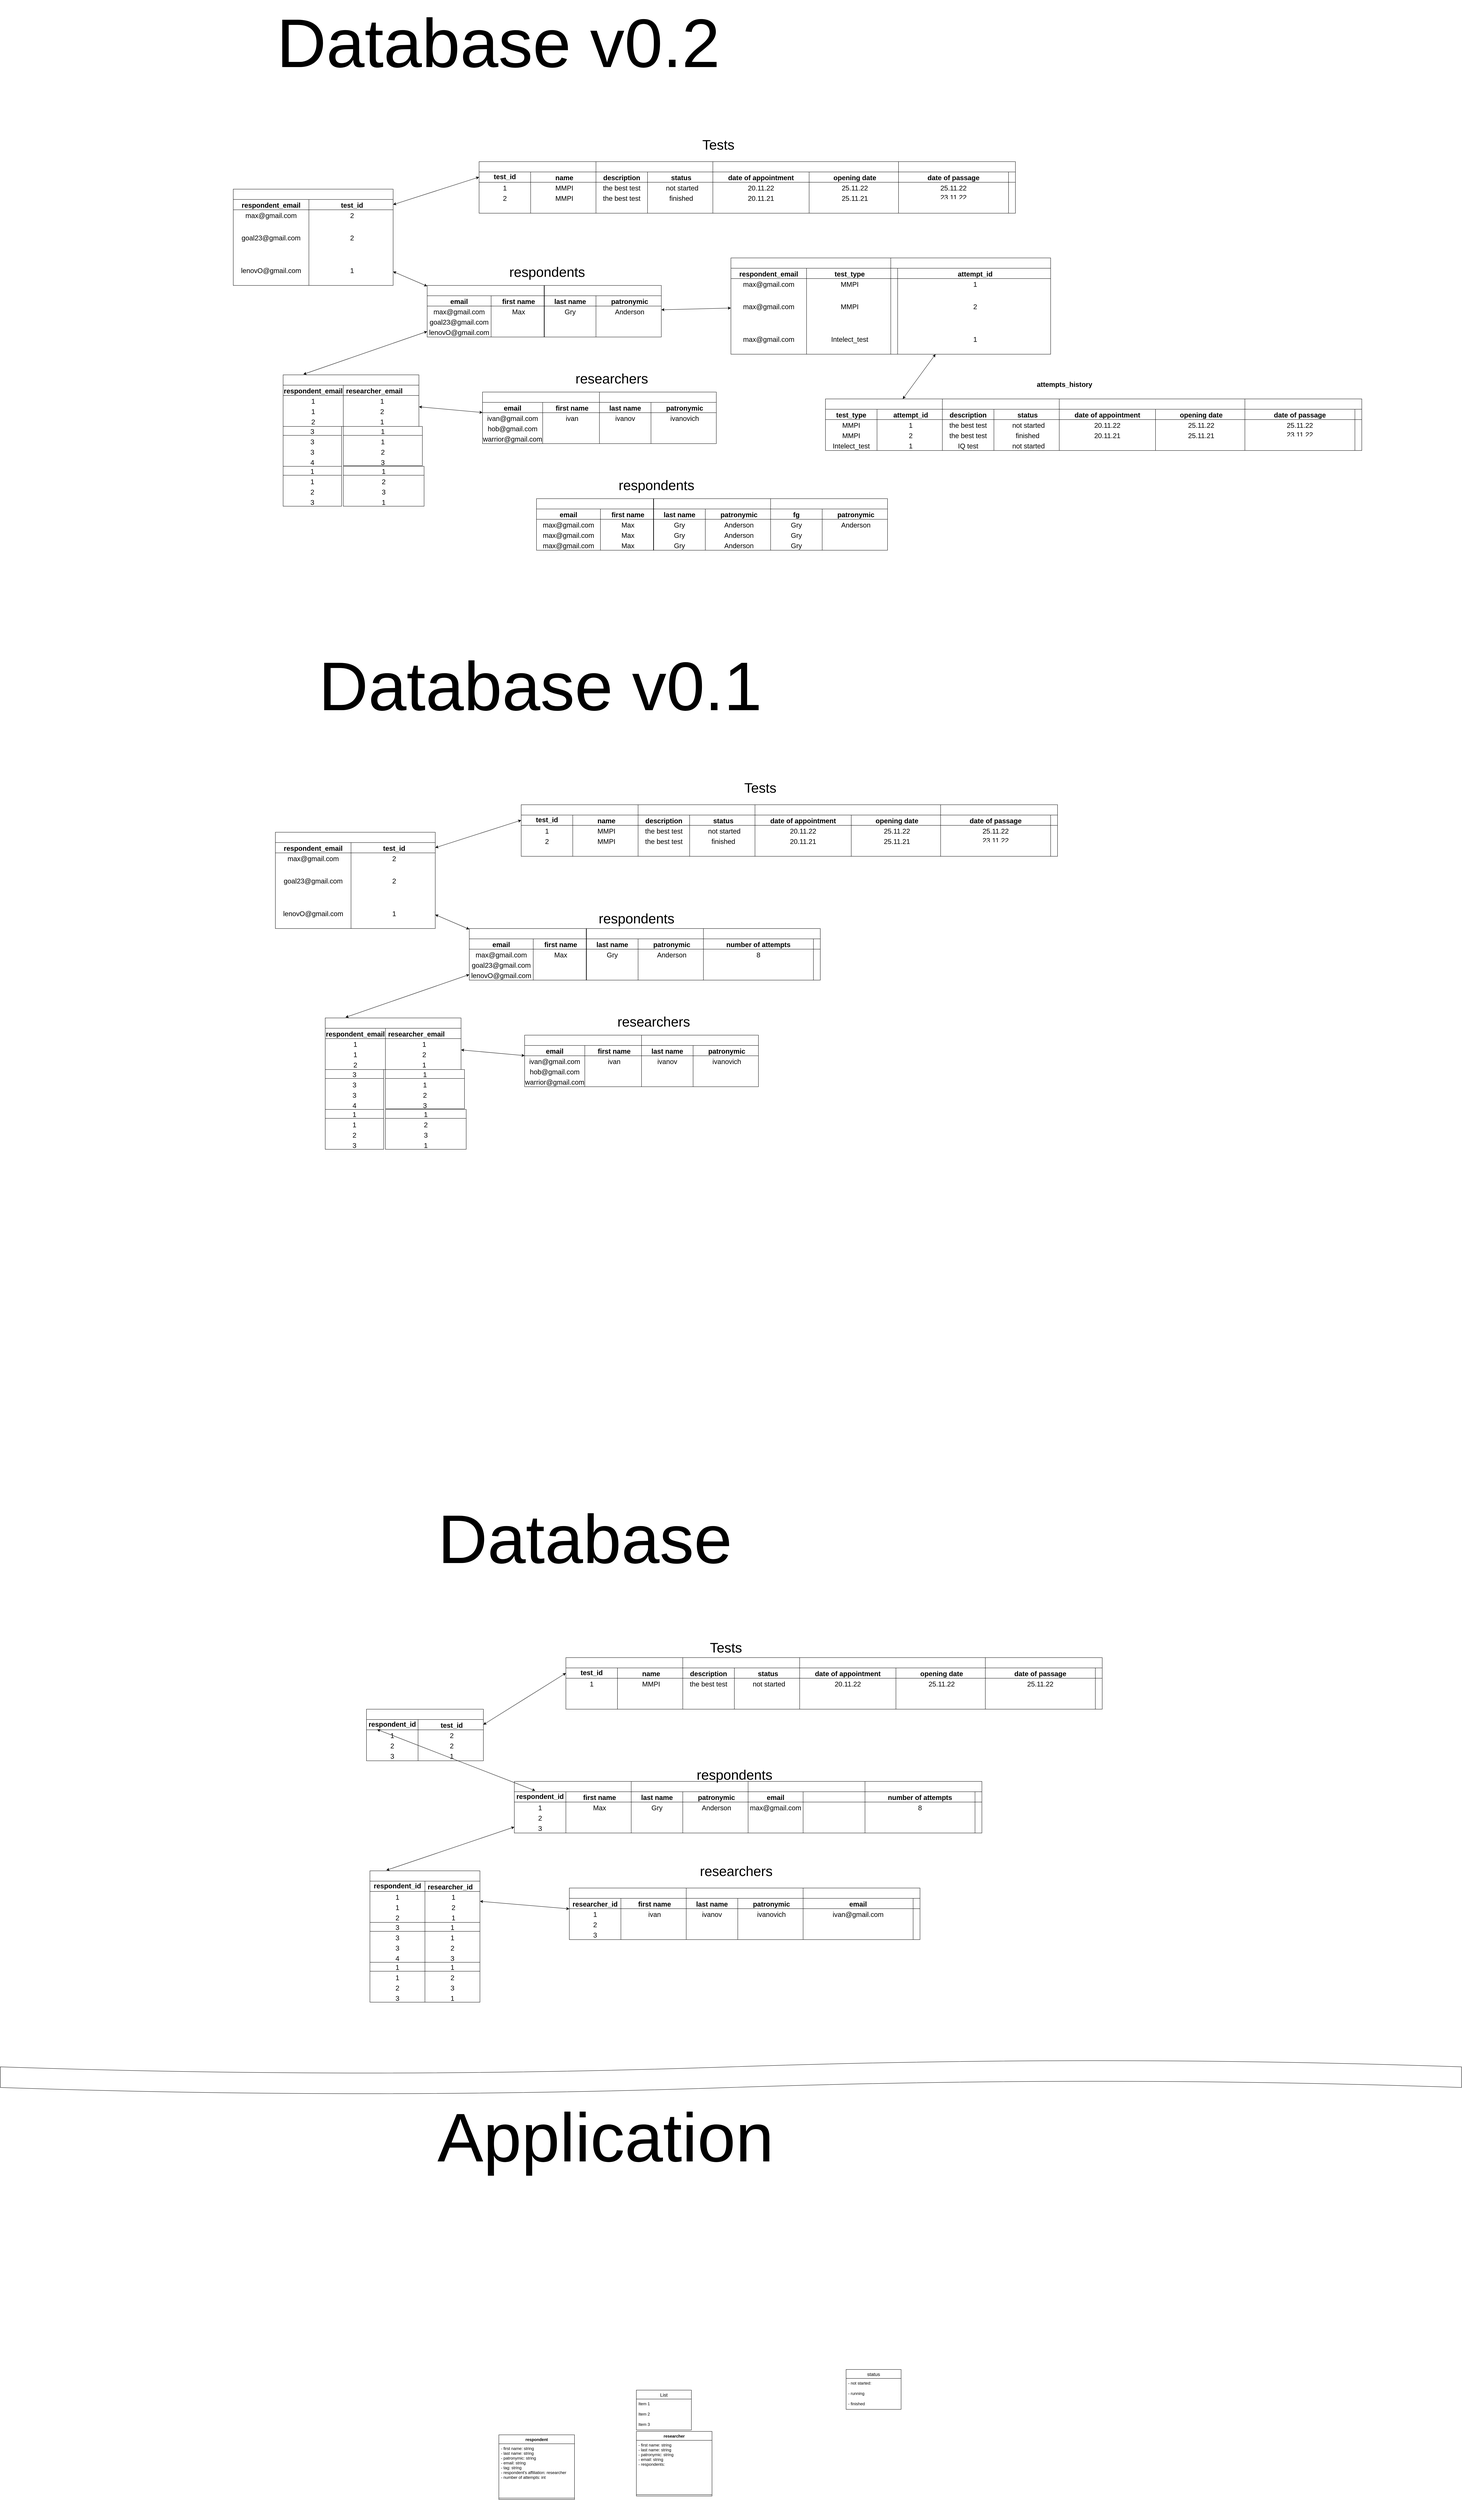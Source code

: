 <mxfile version="20.1.1" type="github">
  <diagram id="3yxgdzHpjUtoZ1YvnIb4" name="Page-1">
    <mxGraphModel dx="3550" dy="8210" grid="1" gridSize="10" guides="1" tooltips="1" connect="1" arrows="1" fold="1" page="1" pageScale="1" pageWidth="850" pageHeight="1100" math="0" shadow="0">
      <root>
        <mxCell id="0" />
        <mxCell id="1" parent="0" />
        <mxCell id="zf3hmA6HVg6shAKCX-4X-1" value="researcher" style="swimlane;fontStyle=1;align=center;verticalAlign=top;childLayout=stackLayout;horizontal=1;startSize=26;horizontalStack=0;resizeParent=1;resizeParentMax=0;resizeLast=0;collapsible=1;marginBottom=0;" parent="1" vertex="1">
          <mxGeometry x="1000" y="1050" width="220" height="188" as="geometry">
            <mxRectangle x="340" y="420" width="110" height="30" as="alternateBounds" />
          </mxGeometry>
        </mxCell>
        <mxCell id="zf3hmA6HVg6shAKCX-4X-2" value="- first name: string&#xa;- last name: string&#xa;- patronymic: string&#xa;- email: string&#xa;- respondents: " style="text;strokeColor=none;fillColor=none;align=left;verticalAlign=top;spacingLeft=4;spacingRight=4;overflow=hidden;rotatable=0;points=[[0,0.5],[1,0.5]];portConstraint=eastwest;" parent="zf3hmA6HVg6shAKCX-4X-1" vertex="1">
          <mxGeometry y="26" width="220" height="154" as="geometry" />
        </mxCell>
        <mxCell id="zf3hmA6HVg6shAKCX-4X-3" value="" style="line;strokeWidth=1;fillColor=none;align=left;verticalAlign=middle;spacingTop=-1;spacingLeft=3;spacingRight=3;rotatable=0;labelPosition=right;points=[];portConstraint=eastwest;" parent="zf3hmA6HVg6shAKCX-4X-1" vertex="1">
          <mxGeometry y="180" width="220" height="8" as="geometry" />
        </mxCell>
        <mxCell id="zf3hmA6HVg6shAKCX-4X-21" value="respondent" style="swimlane;fontStyle=1;align=center;verticalAlign=top;childLayout=stackLayout;horizontal=1;startSize=26;horizontalStack=0;resizeParent=1;resizeParentMax=0;resizeLast=0;collapsible=1;marginBottom=0;" parent="1" vertex="1">
          <mxGeometry x="600" y="1060" width="220" height="188" as="geometry">
            <mxRectangle x="340" y="420" width="110" height="30" as="alternateBounds" />
          </mxGeometry>
        </mxCell>
        <mxCell id="zf3hmA6HVg6shAKCX-4X-22" value="- first name: string&#xa;- last name: string&#xa;- patronymic: string&#xa;- email: string&#xa;- tag: string&#xa;- respondent&#39;s affiliation: researcher&#xa;- number of attempts: int" style="text;strokeColor=none;fillColor=none;align=left;verticalAlign=top;spacingLeft=4;spacingRight=4;overflow=hidden;rotatable=0;points=[[0,0.5],[1,0.5]];portConstraint=eastwest;" parent="zf3hmA6HVg6shAKCX-4X-21" vertex="1">
          <mxGeometry y="26" width="220" height="154" as="geometry" />
        </mxCell>
        <mxCell id="zf3hmA6HVg6shAKCX-4X-23" value="" style="line;strokeWidth=1;fillColor=none;align=left;verticalAlign=middle;spacingTop=-1;spacingLeft=3;spacingRight=3;rotatable=0;labelPosition=right;points=[];portConstraint=eastwest;" parent="zf3hmA6HVg6shAKCX-4X-21" vertex="1">
          <mxGeometry y="180" width="220" height="8" as="geometry" />
        </mxCell>
        <mxCell id="zf3hmA6HVg6shAKCX-4X-67" value="List" style="swimlane;fontStyle=0;childLayout=stackLayout;horizontal=1;startSize=26;horizontalStack=0;resizeParent=1;resizeParentMax=0;resizeLast=0;collapsible=1;marginBottom=0;align=center;fontSize=14;strokeColor=default;" parent="1" vertex="1">
          <mxGeometry x="1000" y="930" width="160" height="116" as="geometry" />
        </mxCell>
        <mxCell id="zf3hmA6HVg6shAKCX-4X-68" value="Item 1" style="text;strokeColor=none;fillColor=none;spacingLeft=4;spacingRight=4;overflow=hidden;rotatable=0;points=[[0,0.5],[1,0.5]];portConstraint=eastwest;fontSize=12;" parent="zf3hmA6HVg6shAKCX-4X-67" vertex="1">
          <mxGeometry y="26" width="160" height="30" as="geometry" />
        </mxCell>
        <mxCell id="zf3hmA6HVg6shAKCX-4X-69" value="Item 2" style="text;strokeColor=none;fillColor=none;spacingLeft=4;spacingRight=4;overflow=hidden;rotatable=0;points=[[0,0.5],[1,0.5]];portConstraint=eastwest;fontSize=12;" parent="zf3hmA6HVg6shAKCX-4X-67" vertex="1">
          <mxGeometry y="56" width="160" height="30" as="geometry" />
        </mxCell>
        <mxCell id="zf3hmA6HVg6shAKCX-4X-70" value="Item 3" style="text;strokeColor=none;fillColor=none;spacingLeft=4;spacingRight=4;overflow=hidden;rotatable=0;points=[[0,0.5],[1,0.5]];portConstraint=eastwest;fontSize=12;" parent="zf3hmA6HVg6shAKCX-4X-67" vertex="1">
          <mxGeometry y="86" width="160" height="30" as="geometry" />
        </mxCell>
        <mxCell id="zf3hmA6HVg6shAKCX-4X-92" value="&lt;span style=&quot;font-size: 200px;&quot;&gt;Database&lt;/span&gt;" style="text;html=1;align=center;verticalAlign=middle;resizable=0;points=[];autosize=1;strokeColor=none;fillColor=none;" parent="1" vertex="1">
          <mxGeometry x="410" y="-1670" width="880" height="250" as="geometry" />
        </mxCell>
        <mxCell id="zf3hmA6HVg6shAKCX-4X-103" value="" style="endArrow=classic;startArrow=classic;html=1;rounded=0;fontSize=20;exitX=0.149;exitY=-0.011;exitDx=0;exitDy=0;exitPerimeter=0;" parent="1" source="zf3hmA6HVg6shAKCX-4X-208" target="zf3hmA6HVg6shAKCX-4X-117" edge="1">
          <mxGeometry width="50" height="50" relative="1" as="geometry">
            <mxPoint x="-954.512" y="-670" as="sourcePoint" />
            <mxPoint x="-960" y="-874" as="targetPoint" />
          </mxGeometry>
        </mxCell>
        <mxCell id="zf3hmA6HVg6shAKCX-4X-117" value="" style="shape=table;startSize=30;container=1;collapsible=1;childLayout=tableLayout;fixedRows=1;rowLines=0;fontStyle=1;align=center;resizeLast=1;fontSize=20;strokeColor=default;" parent="1" vertex="1">
          <mxGeometry x="645" y="-840" width="340" height="150" as="geometry" />
        </mxCell>
        <mxCell id="zf3hmA6HVg6shAKCX-4X-118" value="" style="shape=tableRow;horizontal=0;startSize=0;swimlaneHead=0;swimlaneBody=0;fillColor=none;collapsible=0;dropTarget=0;points=[[0,0.5],[1,0.5]];portConstraint=eastwest;top=0;left=0;right=0;bottom=1;fontSize=20;strokeColor=default;" parent="zf3hmA6HVg6shAKCX-4X-117" vertex="1">
          <mxGeometry y="30" width="340" height="30" as="geometry" />
        </mxCell>
        <mxCell id="zf3hmA6HVg6shAKCX-4X-119" value="respondent_id&#xa;" style="shape=partialRectangle;connectable=0;fillColor=none;top=0;left=0;bottom=0;right=0;fontStyle=1;overflow=hidden;fontSize=20;strokeColor=default;" parent="zf3hmA6HVg6shAKCX-4X-118" vertex="1">
          <mxGeometry width="150" height="30" as="geometry">
            <mxRectangle width="150" height="30" as="alternateBounds" />
          </mxGeometry>
        </mxCell>
        <mxCell id="zf3hmA6HVg6shAKCX-4X-120" value="first name" style="shape=partialRectangle;connectable=0;fillColor=none;top=0;left=0;bottom=0;right=0;align=center;spacingLeft=6;fontStyle=1;overflow=hidden;fontSize=20;strokeColor=default;" parent="zf3hmA6HVg6shAKCX-4X-118" vertex="1">
          <mxGeometry x="150" width="190" height="30" as="geometry">
            <mxRectangle width="190" height="30" as="alternateBounds" />
          </mxGeometry>
        </mxCell>
        <mxCell id="zf3hmA6HVg6shAKCX-4X-121" value="" style="shape=tableRow;horizontal=0;startSize=0;swimlaneHead=0;swimlaneBody=0;fillColor=none;collapsible=0;dropTarget=0;points=[[0,0.5],[1,0.5]];portConstraint=eastwest;top=0;left=0;right=0;bottom=0;fontSize=20;strokeColor=default;" parent="zf3hmA6HVg6shAKCX-4X-117" vertex="1">
          <mxGeometry y="60" width="340" height="30" as="geometry" />
        </mxCell>
        <mxCell id="zf3hmA6HVg6shAKCX-4X-122" value="1" style="shape=partialRectangle;connectable=0;fillColor=none;top=0;left=0;bottom=0;right=0;editable=1;overflow=hidden;fontSize=20;strokeColor=default;" parent="zf3hmA6HVg6shAKCX-4X-121" vertex="1">
          <mxGeometry width="150" height="30" as="geometry">
            <mxRectangle width="150" height="30" as="alternateBounds" />
          </mxGeometry>
        </mxCell>
        <mxCell id="zf3hmA6HVg6shAKCX-4X-123" value="Max" style="shape=partialRectangle;connectable=0;fillColor=none;top=0;left=0;bottom=0;right=0;align=center;spacingLeft=6;overflow=hidden;fontSize=20;strokeColor=default;" parent="zf3hmA6HVg6shAKCX-4X-121" vertex="1">
          <mxGeometry x="150" width="190" height="30" as="geometry">
            <mxRectangle width="190" height="30" as="alternateBounds" />
          </mxGeometry>
        </mxCell>
        <mxCell id="zf3hmA6HVg6shAKCX-4X-124" value="" style="shape=tableRow;horizontal=0;startSize=0;swimlaneHead=0;swimlaneBody=0;fillColor=none;collapsible=0;dropTarget=0;points=[[0,0.5],[1,0.5]];portConstraint=eastwest;top=0;left=0;right=0;bottom=0;fontSize=20;strokeColor=default;" parent="zf3hmA6HVg6shAKCX-4X-117" vertex="1">
          <mxGeometry y="90" width="340" height="30" as="geometry" />
        </mxCell>
        <mxCell id="zf3hmA6HVg6shAKCX-4X-125" value="2" style="shape=partialRectangle;connectable=0;fillColor=none;top=0;left=0;bottom=0;right=0;editable=1;overflow=hidden;fontSize=20;strokeColor=default;" parent="zf3hmA6HVg6shAKCX-4X-124" vertex="1">
          <mxGeometry width="150" height="30" as="geometry">
            <mxRectangle width="150" height="30" as="alternateBounds" />
          </mxGeometry>
        </mxCell>
        <mxCell id="zf3hmA6HVg6shAKCX-4X-126" value="" style="shape=partialRectangle;connectable=0;fillColor=none;top=0;left=0;bottom=0;right=0;align=center;spacingLeft=6;overflow=hidden;fontSize=20;strokeColor=default;" parent="zf3hmA6HVg6shAKCX-4X-124" vertex="1">
          <mxGeometry x="150" width="190" height="30" as="geometry">
            <mxRectangle width="190" height="30" as="alternateBounds" />
          </mxGeometry>
        </mxCell>
        <mxCell id="zf3hmA6HVg6shAKCX-4X-127" value="" style="shape=tableRow;horizontal=0;startSize=0;swimlaneHead=0;swimlaneBody=0;fillColor=none;collapsible=0;dropTarget=0;points=[[0,0.5],[1,0.5]];portConstraint=eastwest;top=0;left=0;right=0;bottom=0;fontSize=20;strokeColor=default;" parent="zf3hmA6HVg6shAKCX-4X-117" vertex="1">
          <mxGeometry y="120" width="340" height="30" as="geometry" />
        </mxCell>
        <mxCell id="zf3hmA6HVg6shAKCX-4X-128" value="3" style="shape=partialRectangle;connectable=0;fillColor=none;top=0;left=0;bottom=0;right=0;editable=1;overflow=hidden;fontSize=20;strokeColor=default;" parent="zf3hmA6HVg6shAKCX-4X-127" vertex="1">
          <mxGeometry width="150" height="30" as="geometry">
            <mxRectangle width="150" height="30" as="alternateBounds" />
          </mxGeometry>
        </mxCell>
        <mxCell id="zf3hmA6HVg6shAKCX-4X-129" value="" style="shape=partialRectangle;connectable=0;fillColor=none;top=0;left=0;bottom=0;right=0;align=center;spacingLeft=6;overflow=hidden;fontSize=20;strokeColor=default;" parent="zf3hmA6HVg6shAKCX-4X-127" vertex="1">
          <mxGeometry x="150" width="190" height="30" as="geometry">
            <mxRectangle width="190" height="30" as="alternateBounds" />
          </mxGeometry>
        </mxCell>
        <mxCell id="zf3hmA6HVg6shAKCX-4X-132" value="" style="shape=table;startSize=30;container=1;collapsible=1;childLayout=tableLayout;fixedRows=1;rowLines=0;fontStyle=1;align=center;resizeLast=1;fontSize=20;strokeColor=default;" parent="1" vertex="1">
          <mxGeometry x="215" y="-1050" width="340" height="150" as="geometry" />
        </mxCell>
        <mxCell id="zf3hmA6HVg6shAKCX-4X-133" value="" style="shape=tableRow;horizontal=0;startSize=0;swimlaneHead=0;swimlaneBody=0;fillColor=none;collapsible=0;dropTarget=0;points=[[0,0.5],[1,0.5]];portConstraint=eastwest;top=0;left=0;right=0;bottom=1;fontSize=20;strokeColor=default;" parent="zf3hmA6HVg6shAKCX-4X-132" vertex="1">
          <mxGeometry y="30" width="340" height="30" as="geometry" />
        </mxCell>
        <mxCell id="zf3hmA6HVg6shAKCX-4X-134" value="respondent_id&#xa;" style="shape=partialRectangle;connectable=0;fillColor=none;top=0;left=0;bottom=0;right=0;fontStyle=1;overflow=hidden;fontSize=20;strokeColor=default;" parent="zf3hmA6HVg6shAKCX-4X-133" vertex="1">
          <mxGeometry width="150" height="30" as="geometry">
            <mxRectangle width="150" height="30" as="alternateBounds" />
          </mxGeometry>
        </mxCell>
        <mxCell id="zf3hmA6HVg6shAKCX-4X-135" value="test_id" style="shape=partialRectangle;connectable=0;fillColor=none;top=0;left=0;bottom=0;right=0;align=center;spacingLeft=6;fontStyle=1;overflow=hidden;fontSize=20;strokeColor=default;" parent="zf3hmA6HVg6shAKCX-4X-133" vertex="1">
          <mxGeometry x="150" width="190" height="30" as="geometry">
            <mxRectangle width="190" height="30" as="alternateBounds" />
          </mxGeometry>
        </mxCell>
        <mxCell id="zf3hmA6HVg6shAKCX-4X-136" value="" style="shape=tableRow;horizontal=0;startSize=0;swimlaneHead=0;swimlaneBody=0;fillColor=none;collapsible=0;dropTarget=0;points=[[0,0.5],[1,0.5]];portConstraint=eastwest;top=0;left=0;right=0;bottom=0;fontSize=20;strokeColor=default;" parent="zf3hmA6HVg6shAKCX-4X-132" vertex="1">
          <mxGeometry y="60" width="340" height="30" as="geometry" />
        </mxCell>
        <mxCell id="zf3hmA6HVg6shAKCX-4X-137" value="1" style="shape=partialRectangle;connectable=0;fillColor=none;top=0;left=0;bottom=0;right=0;editable=1;overflow=hidden;fontSize=20;strokeColor=default;" parent="zf3hmA6HVg6shAKCX-4X-136" vertex="1">
          <mxGeometry width="150" height="30" as="geometry">
            <mxRectangle width="150" height="30" as="alternateBounds" />
          </mxGeometry>
        </mxCell>
        <mxCell id="zf3hmA6HVg6shAKCX-4X-138" value="2" style="shape=partialRectangle;connectable=0;fillColor=none;top=0;left=0;bottom=0;right=0;align=center;spacingLeft=6;overflow=hidden;fontSize=20;strokeColor=default;" parent="zf3hmA6HVg6shAKCX-4X-136" vertex="1">
          <mxGeometry x="150" width="190" height="30" as="geometry">
            <mxRectangle width="190" height="30" as="alternateBounds" />
          </mxGeometry>
        </mxCell>
        <mxCell id="zf3hmA6HVg6shAKCX-4X-139" value="" style="shape=tableRow;horizontal=0;startSize=0;swimlaneHead=0;swimlaneBody=0;fillColor=none;collapsible=0;dropTarget=0;points=[[0,0.5],[1,0.5]];portConstraint=eastwest;top=0;left=0;right=0;bottom=0;fontSize=20;strokeColor=default;" parent="zf3hmA6HVg6shAKCX-4X-132" vertex="1">
          <mxGeometry y="90" width="340" height="30" as="geometry" />
        </mxCell>
        <mxCell id="zf3hmA6HVg6shAKCX-4X-140" value="2" style="shape=partialRectangle;connectable=0;fillColor=none;top=0;left=0;bottom=0;right=0;editable=1;overflow=hidden;fontSize=20;strokeColor=default;" parent="zf3hmA6HVg6shAKCX-4X-139" vertex="1">
          <mxGeometry width="150" height="30" as="geometry">
            <mxRectangle width="150" height="30" as="alternateBounds" />
          </mxGeometry>
        </mxCell>
        <mxCell id="zf3hmA6HVg6shAKCX-4X-141" value="2" style="shape=partialRectangle;connectable=0;fillColor=none;top=0;left=0;bottom=0;right=0;align=center;spacingLeft=6;overflow=hidden;fontSize=20;strokeColor=default;" parent="zf3hmA6HVg6shAKCX-4X-139" vertex="1">
          <mxGeometry x="150" width="190" height="30" as="geometry">
            <mxRectangle width="190" height="30" as="alternateBounds" />
          </mxGeometry>
        </mxCell>
        <mxCell id="zf3hmA6HVg6shAKCX-4X-142" value="" style="shape=tableRow;horizontal=0;startSize=0;swimlaneHead=0;swimlaneBody=0;fillColor=none;collapsible=0;dropTarget=0;points=[[0,0.5],[1,0.5]];portConstraint=eastwest;top=0;left=0;right=0;bottom=0;fontSize=20;strokeColor=default;" parent="zf3hmA6HVg6shAKCX-4X-132" vertex="1">
          <mxGeometry y="120" width="340" height="30" as="geometry" />
        </mxCell>
        <mxCell id="zf3hmA6HVg6shAKCX-4X-143" value="3" style="shape=partialRectangle;connectable=0;fillColor=none;top=0;left=0;bottom=0;right=0;editable=1;overflow=hidden;fontSize=20;strokeColor=default;" parent="zf3hmA6HVg6shAKCX-4X-142" vertex="1">
          <mxGeometry width="150" height="30" as="geometry">
            <mxRectangle width="150" height="30" as="alternateBounds" />
          </mxGeometry>
        </mxCell>
        <mxCell id="zf3hmA6HVg6shAKCX-4X-144" value="1" style="shape=partialRectangle;connectable=0;fillColor=none;top=0;left=0;bottom=0;right=0;align=center;spacingLeft=6;overflow=hidden;fontSize=20;strokeColor=default;" parent="zf3hmA6HVg6shAKCX-4X-142" vertex="1">
          <mxGeometry x="150" width="190" height="30" as="geometry">
            <mxRectangle width="190" height="30" as="alternateBounds" />
          </mxGeometry>
        </mxCell>
        <mxCell id="zf3hmA6HVg6shAKCX-4X-145" value="" style="endArrow=classic;startArrow=classic;html=1;rounded=0;fontSize=20;exitX=0.179;exitY=-0.1;exitDx=0;exitDy=0;exitPerimeter=0;entryX=0.091;entryY=-0.033;entryDx=0;entryDy=0;entryPerimeter=0;" parent="1" source="zf3hmA6HVg6shAKCX-4X-118" target="zf3hmA6HVg6shAKCX-4X-136" edge="1">
          <mxGeometry width="50" height="50" relative="1" as="geometry">
            <mxPoint x="-1200" y="-1120" as="sourcePoint" />
            <mxPoint x="-807.829" y="-1100" as="targetPoint" />
          </mxGeometry>
        </mxCell>
        <mxCell id="zf3hmA6HVg6shAKCX-4X-146" value="" style="endArrow=classic;startArrow=classic;html=1;rounded=0;fontSize=20;entryX=1;entryY=0.5;entryDx=0;entryDy=0;exitX=0;exitY=0.5;exitDx=0;exitDy=0;" parent="1" source="zf3hmA6HVg6shAKCX-4X-148" target="zf3hmA6HVg6shAKCX-4X-133" edge="1">
          <mxGeometry width="50" height="50" relative="1" as="geometry">
            <mxPoint x="611.667" y="-1026" as="sourcePoint" />
            <mxPoint x="87.391" y="-873" as="targetPoint" />
          </mxGeometry>
        </mxCell>
        <mxCell id="zf3hmA6HVg6shAKCX-4X-147" value="" style="shape=table;startSize=30;container=1;collapsible=1;childLayout=tableLayout;fixedRows=1;rowLines=0;fontStyle=1;align=center;resizeLast=1;fontSize=20;strokeColor=default;" parent="1" vertex="1">
          <mxGeometry x="795" y="-1200" width="340" height="150" as="geometry" />
        </mxCell>
        <mxCell id="zf3hmA6HVg6shAKCX-4X-148" value="" style="shape=tableRow;horizontal=0;startSize=0;swimlaneHead=0;swimlaneBody=0;fillColor=none;collapsible=0;dropTarget=0;points=[[0,0.5],[1,0.5]];portConstraint=eastwest;top=0;left=0;right=0;bottom=1;fontSize=20;strokeColor=default;" parent="zf3hmA6HVg6shAKCX-4X-147" vertex="1">
          <mxGeometry y="30" width="340" height="30" as="geometry" />
        </mxCell>
        <mxCell id="zf3hmA6HVg6shAKCX-4X-149" value="test_id&#xa;" style="shape=partialRectangle;connectable=0;fillColor=none;top=0;left=0;bottom=0;right=0;fontStyle=1;overflow=hidden;fontSize=20;strokeColor=default;" parent="zf3hmA6HVg6shAKCX-4X-148" vertex="1">
          <mxGeometry width="150" height="30" as="geometry">
            <mxRectangle width="150" height="30" as="alternateBounds" />
          </mxGeometry>
        </mxCell>
        <mxCell id="zf3hmA6HVg6shAKCX-4X-150" value="name" style="shape=partialRectangle;connectable=0;fillColor=none;top=0;left=0;bottom=0;right=0;align=center;spacingLeft=6;fontStyle=1;overflow=hidden;fontSize=20;strokeColor=default;" parent="zf3hmA6HVg6shAKCX-4X-148" vertex="1">
          <mxGeometry x="150" width="190" height="30" as="geometry">
            <mxRectangle width="190" height="30" as="alternateBounds" />
          </mxGeometry>
        </mxCell>
        <mxCell id="zf3hmA6HVg6shAKCX-4X-151" value="" style="shape=tableRow;horizontal=0;startSize=0;swimlaneHead=0;swimlaneBody=0;fillColor=none;collapsible=0;dropTarget=0;points=[[0,0.5],[1,0.5]];portConstraint=eastwest;top=0;left=0;right=0;bottom=0;fontSize=20;strokeColor=default;" parent="zf3hmA6HVg6shAKCX-4X-147" vertex="1">
          <mxGeometry y="60" width="340" height="30" as="geometry" />
        </mxCell>
        <mxCell id="zf3hmA6HVg6shAKCX-4X-152" value="1" style="shape=partialRectangle;connectable=0;fillColor=none;top=0;left=0;bottom=0;right=0;editable=1;overflow=hidden;fontSize=20;strokeColor=default;" parent="zf3hmA6HVg6shAKCX-4X-151" vertex="1">
          <mxGeometry width="150" height="30" as="geometry">
            <mxRectangle width="150" height="30" as="alternateBounds" />
          </mxGeometry>
        </mxCell>
        <mxCell id="zf3hmA6HVg6shAKCX-4X-153" value="MMPI" style="shape=partialRectangle;connectable=0;fillColor=none;top=0;left=0;bottom=0;right=0;align=center;spacingLeft=6;overflow=hidden;fontSize=20;strokeColor=default;" parent="zf3hmA6HVg6shAKCX-4X-151" vertex="1">
          <mxGeometry x="150" width="190" height="30" as="geometry">
            <mxRectangle width="190" height="30" as="alternateBounds" />
          </mxGeometry>
        </mxCell>
        <mxCell id="zf3hmA6HVg6shAKCX-4X-154" value="" style="shape=tableRow;horizontal=0;startSize=0;swimlaneHead=0;swimlaneBody=0;fillColor=none;collapsible=0;dropTarget=0;points=[[0,0.5],[1,0.5]];portConstraint=eastwest;top=0;left=0;right=0;bottom=0;fontSize=20;strokeColor=default;" parent="zf3hmA6HVg6shAKCX-4X-147" vertex="1">
          <mxGeometry y="90" width="340" height="30" as="geometry" />
        </mxCell>
        <mxCell id="zf3hmA6HVg6shAKCX-4X-155" value="" style="shape=partialRectangle;connectable=0;fillColor=none;top=0;left=0;bottom=0;right=0;editable=1;overflow=hidden;fontSize=20;strokeColor=default;" parent="zf3hmA6HVg6shAKCX-4X-154" vertex="1">
          <mxGeometry width="150" height="30" as="geometry">
            <mxRectangle width="150" height="30" as="alternateBounds" />
          </mxGeometry>
        </mxCell>
        <mxCell id="zf3hmA6HVg6shAKCX-4X-156" value="" style="shape=partialRectangle;connectable=0;fillColor=none;top=0;left=0;bottom=0;right=0;align=center;spacingLeft=6;overflow=hidden;fontSize=20;strokeColor=default;" parent="zf3hmA6HVg6shAKCX-4X-154" vertex="1">
          <mxGeometry x="150" width="190" height="30" as="geometry">
            <mxRectangle width="190" height="30" as="alternateBounds" />
          </mxGeometry>
        </mxCell>
        <mxCell id="zf3hmA6HVg6shAKCX-4X-157" value="" style="shape=tableRow;horizontal=0;startSize=0;swimlaneHead=0;swimlaneBody=0;fillColor=none;collapsible=0;dropTarget=0;points=[[0,0.5],[1,0.5]];portConstraint=eastwest;top=0;left=0;right=0;bottom=0;fontSize=20;strokeColor=default;" parent="zf3hmA6HVg6shAKCX-4X-147" vertex="1">
          <mxGeometry y="120" width="340" height="30" as="geometry" />
        </mxCell>
        <mxCell id="zf3hmA6HVg6shAKCX-4X-158" value="" style="shape=partialRectangle;connectable=0;fillColor=none;top=0;left=0;bottom=0;right=0;editable=1;overflow=hidden;fontSize=20;strokeColor=default;" parent="zf3hmA6HVg6shAKCX-4X-157" vertex="1">
          <mxGeometry width="150" height="30" as="geometry">
            <mxRectangle width="150" height="30" as="alternateBounds" />
          </mxGeometry>
        </mxCell>
        <mxCell id="zf3hmA6HVg6shAKCX-4X-159" value="" style="shape=partialRectangle;connectable=0;fillColor=none;top=0;left=0;bottom=0;right=0;align=center;spacingLeft=6;overflow=hidden;fontSize=20;strokeColor=default;" parent="zf3hmA6HVg6shAKCX-4X-157" vertex="1">
          <mxGeometry x="150" width="190" height="30" as="geometry">
            <mxRectangle width="190" height="30" as="alternateBounds" />
          </mxGeometry>
        </mxCell>
        <mxCell id="zf3hmA6HVg6shAKCX-4X-160" value="" style="shape=table;startSize=30;container=1;collapsible=1;childLayout=tableLayout;fixedRows=1;rowLines=0;fontStyle=1;align=center;resizeLast=1;fontSize=20;strokeColor=default;" parent="1" vertex="1">
          <mxGeometry x="985" y="-840" width="340" height="150" as="geometry" />
        </mxCell>
        <mxCell id="zf3hmA6HVg6shAKCX-4X-161" value="" style="shape=tableRow;horizontal=0;startSize=0;swimlaneHead=0;swimlaneBody=0;fillColor=none;collapsible=0;dropTarget=0;points=[[0,0.5],[1,0.5]];portConstraint=eastwest;top=0;left=0;right=0;bottom=1;fontSize=20;strokeColor=default;" parent="zf3hmA6HVg6shAKCX-4X-160" vertex="1">
          <mxGeometry y="30" width="340" height="30" as="geometry" />
        </mxCell>
        <mxCell id="zf3hmA6HVg6shAKCX-4X-162" value="last name" style="shape=partialRectangle;connectable=0;fillColor=none;top=0;left=0;bottom=0;right=0;fontStyle=1;overflow=hidden;fontSize=20;strokeColor=default;" parent="zf3hmA6HVg6shAKCX-4X-161" vertex="1">
          <mxGeometry width="150" height="30" as="geometry">
            <mxRectangle width="150" height="30" as="alternateBounds" />
          </mxGeometry>
        </mxCell>
        <mxCell id="zf3hmA6HVg6shAKCX-4X-163" value="patronymic" style="shape=partialRectangle;connectable=0;fillColor=none;top=0;left=0;bottom=0;right=0;align=center;spacingLeft=6;fontStyle=1;overflow=hidden;fontSize=20;strokeColor=default;" parent="zf3hmA6HVg6shAKCX-4X-161" vertex="1">
          <mxGeometry x="150" width="190" height="30" as="geometry">
            <mxRectangle width="190" height="30" as="alternateBounds" />
          </mxGeometry>
        </mxCell>
        <mxCell id="zf3hmA6HVg6shAKCX-4X-164" value="" style="shape=tableRow;horizontal=0;startSize=0;swimlaneHead=0;swimlaneBody=0;fillColor=none;collapsible=0;dropTarget=0;points=[[0,0.5],[1,0.5]];portConstraint=eastwest;top=0;left=0;right=0;bottom=0;fontSize=20;strokeColor=default;" parent="zf3hmA6HVg6shAKCX-4X-160" vertex="1">
          <mxGeometry y="60" width="340" height="30" as="geometry" />
        </mxCell>
        <mxCell id="zf3hmA6HVg6shAKCX-4X-165" value="Gry" style="shape=partialRectangle;connectable=0;fillColor=none;top=0;left=0;bottom=0;right=0;editable=1;overflow=hidden;fontSize=20;strokeColor=default;" parent="zf3hmA6HVg6shAKCX-4X-164" vertex="1">
          <mxGeometry width="150" height="30" as="geometry">
            <mxRectangle width="150" height="30" as="alternateBounds" />
          </mxGeometry>
        </mxCell>
        <mxCell id="zf3hmA6HVg6shAKCX-4X-166" value="Anderson" style="shape=partialRectangle;connectable=0;fillColor=none;top=0;left=0;bottom=0;right=0;align=center;spacingLeft=6;overflow=hidden;fontSize=20;strokeColor=default;" parent="zf3hmA6HVg6shAKCX-4X-164" vertex="1">
          <mxGeometry x="150" width="190" height="30" as="geometry">
            <mxRectangle width="190" height="30" as="alternateBounds" />
          </mxGeometry>
        </mxCell>
        <mxCell id="zf3hmA6HVg6shAKCX-4X-167" value="" style="shape=tableRow;horizontal=0;startSize=0;swimlaneHead=0;swimlaneBody=0;fillColor=none;collapsible=0;dropTarget=0;points=[[0,0.5],[1,0.5]];portConstraint=eastwest;top=0;left=0;right=0;bottom=0;fontSize=20;strokeColor=default;" parent="zf3hmA6HVg6shAKCX-4X-160" vertex="1">
          <mxGeometry y="90" width="340" height="30" as="geometry" />
        </mxCell>
        <mxCell id="zf3hmA6HVg6shAKCX-4X-168" value="" style="shape=partialRectangle;connectable=0;fillColor=none;top=0;left=0;bottom=0;right=0;editable=1;overflow=hidden;fontSize=20;strokeColor=default;" parent="zf3hmA6HVg6shAKCX-4X-167" vertex="1">
          <mxGeometry width="150" height="30" as="geometry">
            <mxRectangle width="150" height="30" as="alternateBounds" />
          </mxGeometry>
        </mxCell>
        <mxCell id="zf3hmA6HVg6shAKCX-4X-169" value="" style="shape=partialRectangle;connectable=0;fillColor=none;top=0;left=0;bottom=0;right=0;align=center;spacingLeft=6;overflow=hidden;fontSize=20;strokeColor=default;" parent="zf3hmA6HVg6shAKCX-4X-167" vertex="1">
          <mxGeometry x="150" width="190" height="30" as="geometry">
            <mxRectangle width="190" height="30" as="alternateBounds" />
          </mxGeometry>
        </mxCell>
        <mxCell id="zf3hmA6HVg6shAKCX-4X-170" value="" style="shape=tableRow;horizontal=0;startSize=0;swimlaneHead=0;swimlaneBody=0;fillColor=none;collapsible=0;dropTarget=0;points=[[0,0.5],[1,0.5]];portConstraint=eastwest;top=0;left=0;right=0;bottom=0;fontSize=20;strokeColor=default;" parent="zf3hmA6HVg6shAKCX-4X-160" vertex="1">
          <mxGeometry y="120" width="340" height="30" as="geometry" />
        </mxCell>
        <mxCell id="zf3hmA6HVg6shAKCX-4X-171" value="" style="shape=partialRectangle;connectable=0;fillColor=none;top=0;left=0;bottom=0;right=0;editable=1;overflow=hidden;fontSize=20;strokeColor=default;" parent="zf3hmA6HVg6shAKCX-4X-170" vertex="1">
          <mxGeometry width="150" height="30" as="geometry">
            <mxRectangle width="150" height="30" as="alternateBounds" />
          </mxGeometry>
        </mxCell>
        <mxCell id="zf3hmA6HVg6shAKCX-4X-172" value="" style="shape=partialRectangle;connectable=0;fillColor=none;top=0;left=0;bottom=0;right=0;align=center;spacingLeft=6;overflow=hidden;fontSize=20;strokeColor=default;" parent="zf3hmA6HVg6shAKCX-4X-170" vertex="1">
          <mxGeometry x="150" width="190" height="30" as="geometry">
            <mxRectangle width="190" height="30" as="alternateBounds" />
          </mxGeometry>
        </mxCell>
        <mxCell id="zf3hmA6HVg6shAKCX-4X-173" value="" style="shape=table;startSize=30;container=1;collapsible=1;childLayout=tableLayout;fixedRows=1;rowLines=0;fontStyle=1;align=center;resizeLast=1;fontSize=20;strokeColor=default;" parent="1" vertex="1">
          <mxGeometry x="1325" y="-840" width="340" height="150" as="geometry" />
        </mxCell>
        <mxCell id="zf3hmA6HVg6shAKCX-4X-174" value="" style="shape=tableRow;horizontal=0;startSize=0;swimlaneHead=0;swimlaneBody=0;fillColor=none;collapsible=0;dropTarget=0;points=[[0,0.5],[1,0.5]];portConstraint=eastwest;top=0;left=0;right=0;bottom=1;fontSize=20;strokeColor=default;" parent="zf3hmA6HVg6shAKCX-4X-173" vertex="1">
          <mxGeometry y="30" width="340" height="30" as="geometry" />
        </mxCell>
        <mxCell id="zf3hmA6HVg6shAKCX-4X-175" value="email" style="shape=partialRectangle;connectable=0;fillColor=none;top=0;left=0;bottom=0;right=0;fontStyle=1;overflow=hidden;fontSize=20;strokeColor=default;" parent="zf3hmA6HVg6shAKCX-4X-174" vertex="1">
          <mxGeometry width="160" height="30" as="geometry">
            <mxRectangle width="160" height="30" as="alternateBounds" />
          </mxGeometry>
        </mxCell>
        <mxCell id="zf3hmA6HVg6shAKCX-4X-176" value="" style="shape=partialRectangle;connectable=0;fillColor=none;top=0;left=0;bottom=0;right=0;align=center;spacingLeft=6;fontStyle=1;overflow=hidden;fontSize=20;strokeColor=default;" parent="zf3hmA6HVg6shAKCX-4X-174" vertex="1">
          <mxGeometry x="160" width="180" height="30" as="geometry">
            <mxRectangle width="180" height="30" as="alternateBounds" />
          </mxGeometry>
        </mxCell>
        <mxCell id="zf3hmA6HVg6shAKCX-4X-177" value="" style="shape=tableRow;horizontal=0;startSize=0;swimlaneHead=0;swimlaneBody=0;fillColor=none;collapsible=0;dropTarget=0;points=[[0,0.5],[1,0.5]];portConstraint=eastwest;top=0;left=0;right=0;bottom=0;fontSize=20;strokeColor=default;" parent="zf3hmA6HVg6shAKCX-4X-173" vertex="1">
          <mxGeometry y="60" width="340" height="30" as="geometry" />
        </mxCell>
        <mxCell id="zf3hmA6HVg6shAKCX-4X-178" value="max@gmail.com" style="shape=partialRectangle;connectable=0;fillColor=none;top=0;left=0;bottom=0;right=0;editable=1;overflow=hidden;fontSize=20;strokeColor=default;" parent="zf3hmA6HVg6shAKCX-4X-177" vertex="1">
          <mxGeometry width="160" height="30" as="geometry">
            <mxRectangle width="160" height="30" as="alternateBounds" />
          </mxGeometry>
        </mxCell>
        <mxCell id="zf3hmA6HVg6shAKCX-4X-179" value="" style="shape=partialRectangle;connectable=0;fillColor=none;top=0;left=0;bottom=0;right=0;align=center;spacingLeft=6;overflow=hidden;fontSize=20;strokeColor=default;" parent="zf3hmA6HVg6shAKCX-4X-177" vertex="1">
          <mxGeometry x="160" width="180" height="30" as="geometry">
            <mxRectangle width="180" height="30" as="alternateBounds" />
          </mxGeometry>
        </mxCell>
        <mxCell id="zf3hmA6HVg6shAKCX-4X-180" value="" style="shape=tableRow;horizontal=0;startSize=0;swimlaneHead=0;swimlaneBody=0;fillColor=none;collapsible=0;dropTarget=0;points=[[0,0.5],[1,0.5]];portConstraint=eastwest;top=0;left=0;right=0;bottom=0;fontSize=20;strokeColor=default;" parent="zf3hmA6HVg6shAKCX-4X-173" vertex="1">
          <mxGeometry y="90" width="340" height="20" as="geometry" />
        </mxCell>
        <mxCell id="zf3hmA6HVg6shAKCX-4X-181" value="" style="shape=partialRectangle;connectable=0;fillColor=none;top=0;left=0;bottom=0;right=0;editable=1;overflow=hidden;fontSize=20;strokeColor=default;" parent="zf3hmA6HVg6shAKCX-4X-180" vertex="1">
          <mxGeometry width="160" height="20" as="geometry">
            <mxRectangle width="160" height="20" as="alternateBounds" />
          </mxGeometry>
        </mxCell>
        <mxCell id="zf3hmA6HVg6shAKCX-4X-182" value="" style="shape=partialRectangle;connectable=0;fillColor=none;top=0;left=0;bottom=0;right=0;align=center;spacingLeft=6;overflow=hidden;fontSize=20;strokeColor=default;" parent="zf3hmA6HVg6shAKCX-4X-180" vertex="1">
          <mxGeometry x="160" width="180" height="20" as="geometry">
            <mxRectangle width="180" height="20" as="alternateBounds" />
          </mxGeometry>
        </mxCell>
        <mxCell id="zf3hmA6HVg6shAKCX-4X-183" value="" style="shape=tableRow;horizontal=0;startSize=0;swimlaneHead=0;swimlaneBody=0;fillColor=none;collapsible=0;dropTarget=0;points=[[0,0.5],[1,0.5]];portConstraint=eastwest;top=0;left=0;right=0;bottom=0;fontSize=20;strokeColor=default;" parent="zf3hmA6HVg6shAKCX-4X-173" vertex="1">
          <mxGeometry y="110" width="340" height="40" as="geometry" />
        </mxCell>
        <mxCell id="zf3hmA6HVg6shAKCX-4X-184" value="" style="shape=partialRectangle;connectable=0;fillColor=none;top=0;left=0;bottom=0;right=0;editable=1;overflow=hidden;fontSize=20;strokeColor=default;" parent="zf3hmA6HVg6shAKCX-4X-183" vertex="1">
          <mxGeometry width="160" height="40" as="geometry">
            <mxRectangle width="160" height="40" as="alternateBounds" />
          </mxGeometry>
        </mxCell>
        <mxCell id="zf3hmA6HVg6shAKCX-4X-185" value="" style="shape=partialRectangle;connectable=0;fillColor=none;top=0;left=0;bottom=0;right=0;align=center;spacingLeft=6;overflow=hidden;fontSize=20;strokeColor=default;" parent="zf3hmA6HVg6shAKCX-4X-183" vertex="1">
          <mxGeometry x="160" width="180" height="40" as="geometry">
            <mxRectangle width="180" height="40" as="alternateBounds" />
          </mxGeometry>
        </mxCell>
        <mxCell id="zf3hmA6HVg6shAKCX-4X-192" value="" style="shape=tape;whiteSpace=wrap;html=1;fontSize=20;strokeColor=default;" parent="1" vertex="1">
          <mxGeometry x="-850" y="-30" width="4250" height="100" as="geometry" />
        </mxCell>
        <mxCell id="zf3hmA6HVg6shAKCX-4X-193" value="&lt;span style=&quot;font-size: 200px;&quot;&gt;Application&lt;/span&gt;" style="text;html=1;align=center;verticalAlign=middle;resizable=0;points=[];autosize=1;strokeColor=none;fillColor=none;" parent="1" vertex="1">
          <mxGeometry x="410" y="70" width="1000" height="250" as="geometry" />
        </mxCell>
        <mxCell id="zf3hmA6HVg6shAKCX-4X-195" value="" style="shape=table;startSize=30;container=1;collapsible=1;childLayout=tableLayout;fixedRows=1;rowLines=0;fontStyle=1;align=center;resizeLast=1;fontSize=20;strokeColor=default;" parent="1" vertex="1">
          <mxGeometry x="1665" y="-840" width="340" height="150" as="geometry" />
        </mxCell>
        <mxCell id="zf3hmA6HVg6shAKCX-4X-196" value="" style="shape=tableRow;horizontal=0;startSize=0;swimlaneHead=0;swimlaneBody=0;fillColor=none;collapsible=0;dropTarget=0;points=[[0,0.5],[1,0.5]];portConstraint=eastwest;top=0;left=0;right=0;bottom=1;fontSize=20;strokeColor=default;" parent="zf3hmA6HVg6shAKCX-4X-195" vertex="1">
          <mxGeometry y="30" width="340" height="30" as="geometry" />
        </mxCell>
        <mxCell id="zf3hmA6HVg6shAKCX-4X-197" value="number of attempts" style="shape=partialRectangle;connectable=0;fillColor=none;top=0;left=0;bottom=0;right=0;fontStyle=1;overflow=hidden;fontSize=20;strokeColor=default;" parent="zf3hmA6HVg6shAKCX-4X-196" vertex="1">
          <mxGeometry width="320" height="30" as="geometry">
            <mxRectangle width="320" height="30" as="alternateBounds" />
          </mxGeometry>
        </mxCell>
        <mxCell id="zf3hmA6HVg6shAKCX-4X-198" value="" style="shape=partialRectangle;connectable=0;fillColor=none;top=0;left=0;bottom=0;right=0;align=left;spacingLeft=6;fontStyle=5;overflow=hidden;fontSize=20;strokeColor=default;" parent="zf3hmA6HVg6shAKCX-4X-196" vertex="1">
          <mxGeometry x="320" width="20" height="30" as="geometry">
            <mxRectangle width="20" height="30" as="alternateBounds" />
          </mxGeometry>
        </mxCell>
        <mxCell id="zf3hmA6HVg6shAKCX-4X-199" value="" style="shape=tableRow;horizontal=0;startSize=0;swimlaneHead=0;swimlaneBody=0;fillColor=none;collapsible=0;dropTarget=0;points=[[0,0.5],[1,0.5]];portConstraint=eastwest;top=0;left=0;right=0;bottom=0;fontSize=20;strokeColor=default;" parent="zf3hmA6HVg6shAKCX-4X-195" vertex="1">
          <mxGeometry y="60" width="340" height="30" as="geometry" />
        </mxCell>
        <mxCell id="zf3hmA6HVg6shAKCX-4X-200" value="8" style="shape=partialRectangle;connectable=0;fillColor=none;top=0;left=0;bottom=0;right=0;editable=1;overflow=hidden;fontSize=20;strokeColor=default;" parent="zf3hmA6HVg6shAKCX-4X-199" vertex="1">
          <mxGeometry width="320" height="30" as="geometry">
            <mxRectangle width="320" height="30" as="alternateBounds" />
          </mxGeometry>
        </mxCell>
        <mxCell id="zf3hmA6HVg6shAKCX-4X-201" value="" style="shape=partialRectangle;connectable=0;fillColor=none;top=0;left=0;bottom=0;right=0;align=left;spacingLeft=6;overflow=hidden;fontSize=20;strokeColor=default;" parent="zf3hmA6HVg6shAKCX-4X-199" vertex="1">
          <mxGeometry x="320" width="20" height="30" as="geometry">
            <mxRectangle width="20" height="30" as="alternateBounds" />
          </mxGeometry>
        </mxCell>
        <mxCell id="zf3hmA6HVg6shAKCX-4X-202" value="" style="shape=tableRow;horizontal=0;startSize=0;swimlaneHead=0;swimlaneBody=0;fillColor=none;collapsible=0;dropTarget=0;points=[[0,0.5],[1,0.5]];portConstraint=eastwest;top=0;left=0;right=0;bottom=0;fontSize=20;strokeColor=default;" parent="zf3hmA6HVg6shAKCX-4X-195" vertex="1">
          <mxGeometry y="90" width="340" height="20" as="geometry" />
        </mxCell>
        <mxCell id="zf3hmA6HVg6shAKCX-4X-203" value="" style="shape=partialRectangle;connectable=0;fillColor=none;top=0;left=0;bottom=0;right=0;editable=1;overflow=hidden;fontSize=20;strokeColor=default;" parent="zf3hmA6HVg6shAKCX-4X-202" vertex="1">
          <mxGeometry width="320" height="20" as="geometry">
            <mxRectangle width="320" height="20" as="alternateBounds" />
          </mxGeometry>
        </mxCell>
        <mxCell id="zf3hmA6HVg6shAKCX-4X-204" value="" style="shape=partialRectangle;connectable=0;fillColor=none;top=0;left=0;bottom=0;right=0;align=left;spacingLeft=6;overflow=hidden;fontSize=20;strokeColor=default;" parent="zf3hmA6HVg6shAKCX-4X-202" vertex="1">
          <mxGeometry x="320" width="20" height="20" as="geometry">
            <mxRectangle width="20" height="20" as="alternateBounds" />
          </mxGeometry>
        </mxCell>
        <mxCell id="zf3hmA6HVg6shAKCX-4X-205" value="" style="shape=tableRow;horizontal=0;startSize=0;swimlaneHead=0;swimlaneBody=0;fillColor=none;collapsible=0;dropTarget=0;points=[[0,0.5],[1,0.5]];portConstraint=eastwest;top=0;left=0;right=0;bottom=0;fontSize=20;strokeColor=default;" parent="zf3hmA6HVg6shAKCX-4X-195" vertex="1">
          <mxGeometry y="110" width="340" height="40" as="geometry" />
        </mxCell>
        <mxCell id="zf3hmA6HVg6shAKCX-4X-206" value="" style="shape=partialRectangle;connectable=0;fillColor=none;top=0;left=0;bottom=0;right=0;editable=1;overflow=hidden;fontSize=20;strokeColor=default;" parent="zf3hmA6HVg6shAKCX-4X-205" vertex="1">
          <mxGeometry width="320" height="40" as="geometry">
            <mxRectangle width="320" height="40" as="alternateBounds" />
          </mxGeometry>
        </mxCell>
        <mxCell id="zf3hmA6HVg6shAKCX-4X-207" value="" style="shape=partialRectangle;connectable=0;fillColor=none;top=0;left=0;bottom=0;right=0;align=left;spacingLeft=6;overflow=hidden;fontSize=20;strokeColor=default;" parent="zf3hmA6HVg6shAKCX-4X-205" vertex="1">
          <mxGeometry x="320" width="20" height="40" as="geometry">
            <mxRectangle width="20" height="40" as="alternateBounds" />
          </mxGeometry>
        </mxCell>
        <mxCell id="zf3hmA6HVg6shAKCX-4X-208" value="" style="shape=table;startSize=30;container=1;collapsible=1;childLayout=tableLayout;fixedRows=1;rowLines=0;fontStyle=1;align=center;resizeLast=1;fontSize=20;strokeColor=default;" parent="1" vertex="1">
          <mxGeometry x="225" y="-580" width="320" height="150" as="geometry" />
        </mxCell>
        <mxCell id="zf3hmA6HVg6shAKCX-4X-209" value="" style="shape=tableRow;horizontal=0;startSize=0;swimlaneHead=0;swimlaneBody=0;fillColor=none;collapsible=0;dropTarget=0;points=[[0,0.5],[1,0.5]];portConstraint=eastwest;top=0;left=0;right=0;bottom=1;fontSize=20;strokeColor=default;" parent="zf3hmA6HVg6shAKCX-4X-208" vertex="1">
          <mxGeometry y="30" width="320" height="30" as="geometry" />
        </mxCell>
        <mxCell id="zf3hmA6HVg6shAKCX-4X-210" value="respondent_id&#xa;" style="shape=partialRectangle;connectable=0;fillColor=none;top=0;left=0;bottom=0;right=0;fontStyle=1;overflow=hidden;fontSize=20;strokeColor=default;" parent="zf3hmA6HVg6shAKCX-4X-209" vertex="1">
          <mxGeometry width="160" height="30" as="geometry">
            <mxRectangle width="160" height="30" as="alternateBounds" />
          </mxGeometry>
        </mxCell>
        <mxCell id="zf3hmA6HVg6shAKCX-4X-211" value="researcher_id" style="shape=partialRectangle;connectable=0;fillColor=none;top=0;left=0;bottom=0;right=0;align=left;spacingLeft=6;fontStyle=1;overflow=hidden;fontSize=20;strokeColor=default;" parent="zf3hmA6HVg6shAKCX-4X-209" vertex="1">
          <mxGeometry x="160" width="160" height="30" as="geometry">
            <mxRectangle width="160" height="30" as="alternateBounds" />
          </mxGeometry>
        </mxCell>
        <mxCell id="zf3hmA6HVg6shAKCX-4X-212" value="" style="shape=tableRow;horizontal=0;startSize=0;swimlaneHead=0;swimlaneBody=0;fillColor=none;collapsible=0;dropTarget=0;points=[[0,0.5],[1,0.5]];portConstraint=eastwest;top=0;left=0;right=0;bottom=0;fontSize=20;strokeColor=default;" parent="zf3hmA6HVg6shAKCX-4X-208" vertex="1">
          <mxGeometry y="60" width="320" height="30" as="geometry" />
        </mxCell>
        <mxCell id="zf3hmA6HVg6shAKCX-4X-213" value="1" style="shape=partialRectangle;connectable=0;fillColor=none;top=0;left=0;bottom=0;right=0;editable=1;overflow=hidden;fontSize=20;strokeColor=default;" parent="zf3hmA6HVg6shAKCX-4X-212" vertex="1">
          <mxGeometry width="160" height="30" as="geometry">
            <mxRectangle width="160" height="30" as="alternateBounds" />
          </mxGeometry>
        </mxCell>
        <mxCell id="zf3hmA6HVg6shAKCX-4X-214" value="1" style="shape=partialRectangle;connectable=0;fillColor=none;top=0;left=0;bottom=0;right=0;align=center;spacingLeft=6;overflow=hidden;fontSize=20;strokeColor=default;" parent="zf3hmA6HVg6shAKCX-4X-212" vertex="1">
          <mxGeometry x="160" width="160" height="30" as="geometry">
            <mxRectangle width="160" height="30" as="alternateBounds" />
          </mxGeometry>
        </mxCell>
        <mxCell id="zf3hmA6HVg6shAKCX-4X-215" value="" style="shape=tableRow;horizontal=0;startSize=0;swimlaneHead=0;swimlaneBody=0;fillColor=none;collapsible=0;dropTarget=0;points=[[0,0.5],[1,0.5]];portConstraint=eastwest;top=0;left=0;right=0;bottom=0;fontSize=20;strokeColor=default;" parent="zf3hmA6HVg6shAKCX-4X-208" vertex="1">
          <mxGeometry y="90" width="320" height="30" as="geometry" />
        </mxCell>
        <mxCell id="zf3hmA6HVg6shAKCX-4X-216" value="1" style="shape=partialRectangle;connectable=0;fillColor=none;top=0;left=0;bottom=0;right=0;editable=1;overflow=hidden;fontSize=20;strokeColor=default;" parent="zf3hmA6HVg6shAKCX-4X-215" vertex="1">
          <mxGeometry width="160" height="30" as="geometry">
            <mxRectangle width="160" height="30" as="alternateBounds" />
          </mxGeometry>
        </mxCell>
        <mxCell id="zf3hmA6HVg6shAKCX-4X-217" value="2" style="shape=partialRectangle;connectable=0;fillColor=none;top=0;left=0;bottom=0;right=0;align=center;spacingLeft=6;overflow=hidden;fontSize=20;strokeColor=default;" parent="zf3hmA6HVg6shAKCX-4X-215" vertex="1">
          <mxGeometry x="160" width="160" height="30" as="geometry">
            <mxRectangle width="160" height="30" as="alternateBounds" />
          </mxGeometry>
        </mxCell>
        <mxCell id="zf3hmA6HVg6shAKCX-4X-218" value="" style="shape=tableRow;horizontal=0;startSize=0;swimlaneHead=0;swimlaneBody=0;fillColor=none;collapsible=0;dropTarget=0;points=[[0,0.5],[1,0.5]];portConstraint=eastwest;top=0;left=0;right=0;bottom=0;fontSize=20;strokeColor=default;" parent="zf3hmA6HVg6shAKCX-4X-208" vertex="1">
          <mxGeometry y="120" width="320" height="30" as="geometry" />
        </mxCell>
        <mxCell id="zf3hmA6HVg6shAKCX-4X-219" value="2" style="shape=partialRectangle;connectable=0;fillColor=none;top=0;left=0;bottom=0;right=0;editable=1;overflow=hidden;fontSize=20;strokeColor=default;" parent="zf3hmA6HVg6shAKCX-4X-218" vertex="1">
          <mxGeometry width="160" height="30" as="geometry">
            <mxRectangle width="160" height="30" as="alternateBounds" />
          </mxGeometry>
        </mxCell>
        <mxCell id="zf3hmA6HVg6shAKCX-4X-220" value="1" style="shape=partialRectangle;connectable=0;fillColor=none;top=0;left=0;bottom=0;right=0;align=center;spacingLeft=6;overflow=hidden;fontSize=20;strokeColor=default;" parent="zf3hmA6HVg6shAKCX-4X-218" vertex="1">
          <mxGeometry x="160" width="160" height="30" as="geometry">
            <mxRectangle width="160" height="30" as="alternateBounds" />
          </mxGeometry>
        </mxCell>
        <mxCell id="zf3hmA6HVg6shAKCX-4X-233" value="1" style="swimlane;fontStyle=0;childLayout=stackLayout;horizontal=1;startSize=26;horizontalStack=0;resizeParent=1;resizeParentMax=0;resizeLast=0;collapsible=1;marginBottom=0;align=center;fontSize=20;strokeColor=default;" parent="1" vertex="1">
          <mxGeometry x="385" y="-314" width="160" height="116" as="geometry" />
        </mxCell>
        <mxCell id="zf3hmA6HVg6shAKCX-4X-234" value="2" style="text;strokeColor=none;fillColor=none;spacingLeft=4;spacingRight=4;overflow=hidden;rotatable=0;points=[[0,0.5],[1,0.5]];portConstraint=eastwest;fontSize=20;align=center;" parent="zf3hmA6HVg6shAKCX-4X-233" vertex="1">
          <mxGeometry y="26" width="160" height="30" as="geometry" />
        </mxCell>
        <mxCell id="zf3hmA6HVg6shAKCX-4X-235" value="3" style="text;strokeColor=none;fillColor=none;spacingLeft=4;spacingRight=4;overflow=hidden;rotatable=0;points=[[0,0.5],[1,0.5]];portConstraint=eastwest;fontSize=20;align=center;" parent="zf3hmA6HVg6shAKCX-4X-233" vertex="1">
          <mxGeometry y="56" width="160" height="30" as="geometry" />
        </mxCell>
        <mxCell id="zf3hmA6HVg6shAKCX-4X-236" value="1" style="text;strokeColor=none;fillColor=none;spacingLeft=4;spacingRight=4;overflow=hidden;rotatable=0;points=[[0,0.5],[1,0.5]];portConstraint=eastwest;fontSize=20;align=center;" parent="zf3hmA6HVg6shAKCX-4X-233" vertex="1">
          <mxGeometry y="86" width="160" height="30" as="geometry" />
        </mxCell>
        <mxCell id="zf3hmA6HVg6shAKCX-4X-242" value="1" style="swimlane;fontStyle=0;childLayout=stackLayout;horizontal=1;startSize=26;horizontalStack=0;resizeParent=1;resizeParentMax=0;resizeLast=0;collapsible=1;marginBottom=0;align=center;fontSize=20;strokeColor=default;" parent="1" vertex="1">
          <mxGeometry x="385" y="-430" width="160" height="116" as="geometry" />
        </mxCell>
        <mxCell id="zf3hmA6HVg6shAKCX-4X-243" value="1" style="text;strokeColor=none;fillColor=none;spacingLeft=4;spacingRight=4;overflow=hidden;rotatable=0;points=[[0,0.5],[1,0.5]];portConstraint=eastwest;fontSize=20;align=center;" parent="zf3hmA6HVg6shAKCX-4X-242" vertex="1">
          <mxGeometry y="26" width="160" height="30" as="geometry" />
        </mxCell>
        <mxCell id="zf3hmA6HVg6shAKCX-4X-244" value="2" style="text;strokeColor=none;fillColor=none;spacingLeft=4;spacingRight=4;overflow=hidden;rotatable=0;points=[[0,0.5],[1,0.5]];portConstraint=eastwest;fontSize=20;align=center;" parent="zf3hmA6HVg6shAKCX-4X-242" vertex="1">
          <mxGeometry y="56" width="160" height="30" as="geometry" />
        </mxCell>
        <mxCell id="zf3hmA6HVg6shAKCX-4X-245" value="3" style="text;strokeColor=none;fillColor=none;spacingLeft=4;spacingRight=4;overflow=hidden;rotatable=0;points=[[0,0.5],[1,0.5]];portConstraint=eastwest;fontSize=20;align=center;" parent="zf3hmA6HVg6shAKCX-4X-242" vertex="1">
          <mxGeometry y="86" width="160" height="30" as="geometry" />
        </mxCell>
        <mxCell id="zf3hmA6HVg6shAKCX-4X-246" value="3" style="swimlane;fontStyle=0;childLayout=stackLayout;horizontal=1;startSize=26;horizontalStack=0;resizeParent=1;resizeParentMax=0;resizeLast=0;collapsible=1;marginBottom=0;align=center;fontSize=20;strokeColor=default;" parent="1" vertex="1">
          <mxGeometry x="225" y="-430" width="160" height="116" as="geometry" />
        </mxCell>
        <mxCell id="zf3hmA6HVg6shAKCX-4X-247" value="3" style="text;strokeColor=none;fillColor=none;spacingLeft=4;spacingRight=4;overflow=hidden;rotatable=0;points=[[0,0.5],[1,0.5]];portConstraint=eastwest;fontSize=20;align=center;" parent="zf3hmA6HVg6shAKCX-4X-246" vertex="1">
          <mxGeometry y="26" width="160" height="30" as="geometry" />
        </mxCell>
        <mxCell id="zf3hmA6HVg6shAKCX-4X-248" value="3" style="text;strokeColor=none;fillColor=none;spacingLeft=4;spacingRight=4;overflow=hidden;rotatable=0;points=[[0,0.5],[1,0.5]];portConstraint=eastwest;fontSize=20;align=center;" parent="zf3hmA6HVg6shAKCX-4X-246" vertex="1">
          <mxGeometry y="56" width="160" height="30" as="geometry" />
        </mxCell>
        <mxCell id="zf3hmA6HVg6shAKCX-4X-249" value="4" style="text;strokeColor=none;fillColor=none;spacingLeft=4;spacingRight=4;overflow=hidden;rotatable=0;points=[[0,0.5],[1,0.5]];portConstraint=eastwest;fontSize=20;align=center;" parent="zf3hmA6HVg6shAKCX-4X-246" vertex="1">
          <mxGeometry y="86" width="160" height="30" as="geometry" />
        </mxCell>
        <mxCell id="zf3hmA6HVg6shAKCX-4X-254" value="1" style="swimlane;fontStyle=0;childLayout=stackLayout;horizontal=1;startSize=26;horizontalStack=0;resizeParent=1;resizeParentMax=0;resizeLast=0;collapsible=1;marginBottom=0;align=center;fontSize=20;strokeColor=default;" parent="1" vertex="1">
          <mxGeometry x="225" y="-314" width="160" height="116" as="geometry" />
        </mxCell>
        <mxCell id="zf3hmA6HVg6shAKCX-4X-255" value="1" style="text;strokeColor=none;fillColor=none;spacingLeft=4;spacingRight=4;overflow=hidden;rotatable=0;points=[[0,0.5],[1,0.5]];portConstraint=eastwest;fontSize=20;align=center;" parent="zf3hmA6HVg6shAKCX-4X-254" vertex="1">
          <mxGeometry y="26" width="160" height="30" as="geometry" />
        </mxCell>
        <mxCell id="zf3hmA6HVg6shAKCX-4X-256" value="2" style="text;strokeColor=none;fillColor=none;spacingLeft=4;spacingRight=4;overflow=hidden;rotatable=0;points=[[0,0.5],[1,0.5]];portConstraint=eastwest;fontSize=20;align=center;" parent="zf3hmA6HVg6shAKCX-4X-254" vertex="1">
          <mxGeometry y="56" width="160" height="30" as="geometry" />
        </mxCell>
        <mxCell id="zf3hmA6HVg6shAKCX-4X-257" value="3" style="text;strokeColor=none;fillColor=none;spacingLeft=4;spacingRight=4;overflow=hidden;rotatable=0;points=[[0,0.5],[1,0.5]];portConstraint=eastwest;fontSize=20;align=center;" parent="zf3hmA6HVg6shAKCX-4X-254" vertex="1">
          <mxGeometry y="86" width="160" height="30" as="geometry" />
        </mxCell>
        <mxCell id="zf3hmA6HVg6shAKCX-4X-305" value="" style="shape=table;startSize=30;container=1;collapsible=1;childLayout=tableLayout;fixedRows=1;rowLines=0;fontStyle=1;align=center;resizeLast=1;fontSize=20;strokeColor=default;" parent="1" vertex="1">
          <mxGeometry x="805" y="-530" width="340" height="150" as="geometry" />
        </mxCell>
        <mxCell id="zf3hmA6HVg6shAKCX-4X-306" value="" style="shape=tableRow;horizontal=0;startSize=0;swimlaneHead=0;swimlaneBody=0;fillColor=none;collapsible=0;dropTarget=0;points=[[0,0.5],[1,0.5]];portConstraint=eastwest;top=0;left=0;right=0;bottom=1;fontSize=20;strokeColor=default;" parent="zf3hmA6HVg6shAKCX-4X-305" vertex="1">
          <mxGeometry y="30" width="340" height="30" as="geometry" />
        </mxCell>
        <mxCell id="zf3hmA6HVg6shAKCX-4X-307" value="researcher_id" style="shape=partialRectangle;connectable=0;fillColor=none;top=0;left=0;bottom=0;right=0;fontStyle=1;overflow=hidden;fontSize=20;strokeColor=default;" parent="zf3hmA6HVg6shAKCX-4X-306" vertex="1">
          <mxGeometry width="150" height="30" as="geometry">
            <mxRectangle width="150" height="30" as="alternateBounds" />
          </mxGeometry>
        </mxCell>
        <mxCell id="zf3hmA6HVg6shAKCX-4X-308" value="first name" style="shape=partialRectangle;connectable=0;fillColor=none;top=0;left=0;bottom=0;right=0;align=center;spacingLeft=6;fontStyle=1;overflow=hidden;fontSize=20;strokeColor=default;" parent="zf3hmA6HVg6shAKCX-4X-306" vertex="1">
          <mxGeometry x="150" width="190" height="30" as="geometry">
            <mxRectangle width="190" height="30" as="alternateBounds" />
          </mxGeometry>
        </mxCell>
        <mxCell id="zf3hmA6HVg6shAKCX-4X-309" value="" style="shape=tableRow;horizontal=0;startSize=0;swimlaneHead=0;swimlaneBody=0;fillColor=none;collapsible=0;dropTarget=0;points=[[0,0.5],[1,0.5]];portConstraint=eastwest;top=0;left=0;right=0;bottom=0;fontSize=20;strokeColor=default;" parent="zf3hmA6HVg6shAKCX-4X-305" vertex="1">
          <mxGeometry y="60" width="340" height="30" as="geometry" />
        </mxCell>
        <mxCell id="zf3hmA6HVg6shAKCX-4X-310" value="1" style="shape=partialRectangle;connectable=0;fillColor=none;top=0;left=0;bottom=0;right=0;editable=1;overflow=hidden;fontSize=20;strokeColor=default;" parent="zf3hmA6HVg6shAKCX-4X-309" vertex="1">
          <mxGeometry width="150" height="30" as="geometry">
            <mxRectangle width="150" height="30" as="alternateBounds" />
          </mxGeometry>
        </mxCell>
        <mxCell id="zf3hmA6HVg6shAKCX-4X-311" value="ivan" style="shape=partialRectangle;connectable=0;fillColor=none;top=0;left=0;bottom=0;right=0;align=center;spacingLeft=6;overflow=hidden;fontSize=20;strokeColor=default;" parent="zf3hmA6HVg6shAKCX-4X-309" vertex="1">
          <mxGeometry x="150" width="190" height="30" as="geometry">
            <mxRectangle width="190" height="30" as="alternateBounds" />
          </mxGeometry>
        </mxCell>
        <mxCell id="zf3hmA6HVg6shAKCX-4X-312" value="" style="shape=tableRow;horizontal=0;startSize=0;swimlaneHead=0;swimlaneBody=0;fillColor=none;collapsible=0;dropTarget=0;points=[[0,0.5],[1,0.5]];portConstraint=eastwest;top=0;left=0;right=0;bottom=0;fontSize=20;strokeColor=default;" parent="zf3hmA6HVg6shAKCX-4X-305" vertex="1">
          <mxGeometry y="90" width="340" height="30" as="geometry" />
        </mxCell>
        <mxCell id="zf3hmA6HVg6shAKCX-4X-313" value="2" style="shape=partialRectangle;connectable=0;fillColor=none;top=0;left=0;bottom=0;right=0;editable=1;overflow=hidden;fontSize=20;strokeColor=default;" parent="zf3hmA6HVg6shAKCX-4X-312" vertex="1">
          <mxGeometry width="150" height="30" as="geometry">
            <mxRectangle width="150" height="30" as="alternateBounds" />
          </mxGeometry>
        </mxCell>
        <mxCell id="zf3hmA6HVg6shAKCX-4X-314" value="" style="shape=partialRectangle;connectable=0;fillColor=none;top=0;left=0;bottom=0;right=0;align=left;spacingLeft=6;overflow=hidden;fontSize=20;strokeColor=default;" parent="zf3hmA6HVg6shAKCX-4X-312" vertex="1">
          <mxGeometry x="150" width="190" height="30" as="geometry">
            <mxRectangle width="190" height="30" as="alternateBounds" />
          </mxGeometry>
        </mxCell>
        <mxCell id="zf3hmA6HVg6shAKCX-4X-315" value="" style="shape=tableRow;horizontal=0;startSize=0;swimlaneHead=0;swimlaneBody=0;fillColor=none;collapsible=0;dropTarget=0;points=[[0,0.5],[1,0.5]];portConstraint=eastwest;top=0;left=0;right=0;bottom=0;fontSize=20;strokeColor=default;" parent="zf3hmA6HVg6shAKCX-4X-305" vertex="1">
          <mxGeometry y="120" width="340" height="30" as="geometry" />
        </mxCell>
        <mxCell id="zf3hmA6HVg6shAKCX-4X-316" value="3" style="shape=partialRectangle;connectable=0;fillColor=none;top=0;left=0;bottom=0;right=0;editable=1;overflow=hidden;fontSize=20;strokeColor=default;" parent="zf3hmA6HVg6shAKCX-4X-315" vertex="1">
          <mxGeometry width="150" height="30" as="geometry">
            <mxRectangle width="150" height="30" as="alternateBounds" />
          </mxGeometry>
        </mxCell>
        <mxCell id="zf3hmA6HVg6shAKCX-4X-317" value="" style="shape=partialRectangle;connectable=0;fillColor=none;top=0;left=0;bottom=0;right=0;align=left;spacingLeft=6;overflow=hidden;fontSize=20;strokeColor=default;" parent="zf3hmA6HVg6shAKCX-4X-315" vertex="1">
          <mxGeometry x="150" width="190" height="30" as="geometry">
            <mxRectangle width="190" height="30" as="alternateBounds" />
          </mxGeometry>
        </mxCell>
        <mxCell id="zf3hmA6HVg6shAKCX-4X-318" value="" style="shape=table;startSize=30;container=1;collapsible=1;childLayout=tableLayout;fixedRows=1;rowLines=0;fontStyle=1;align=center;resizeLast=1;fontSize=20;strokeColor=default;" parent="1" vertex="1">
          <mxGeometry x="1145" y="-530" width="340" height="150" as="geometry" />
        </mxCell>
        <mxCell id="zf3hmA6HVg6shAKCX-4X-319" value="" style="shape=tableRow;horizontal=0;startSize=0;swimlaneHead=0;swimlaneBody=0;fillColor=none;collapsible=0;dropTarget=0;points=[[0,0.5],[1,0.5]];portConstraint=eastwest;top=0;left=0;right=0;bottom=1;fontSize=20;strokeColor=default;" parent="zf3hmA6HVg6shAKCX-4X-318" vertex="1">
          <mxGeometry y="30" width="340" height="30" as="geometry" />
        </mxCell>
        <mxCell id="zf3hmA6HVg6shAKCX-4X-320" value="last name" style="shape=partialRectangle;connectable=0;fillColor=none;top=0;left=0;bottom=0;right=0;fontStyle=1;overflow=hidden;fontSize=20;strokeColor=default;" parent="zf3hmA6HVg6shAKCX-4X-319" vertex="1">
          <mxGeometry width="150" height="30" as="geometry">
            <mxRectangle width="150" height="30" as="alternateBounds" />
          </mxGeometry>
        </mxCell>
        <mxCell id="zf3hmA6HVg6shAKCX-4X-321" value="patronymic" style="shape=partialRectangle;connectable=0;fillColor=none;top=0;left=0;bottom=0;right=0;align=center;spacingLeft=6;fontStyle=1;overflow=hidden;fontSize=20;strokeColor=default;" parent="zf3hmA6HVg6shAKCX-4X-319" vertex="1">
          <mxGeometry x="150" width="190" height="30" as="geometry">
            <mxRectangle width="190" height="30" as="alternateBounds" />
          </mxGeometry>
        </mxCell>
        <mxCell id="zf3hmA6HVg6shAKCX-4X-322" value="" style="shape=tableRow;horizontal=0;startSize=0;swimlaneHead=0;swimlaneBody=0;fillColor=none;collapsible=0;dropTarget=0;points=[[0,0.5],[1,0.5]];portConstraint=eastwest;top=0;left=0;right=0;bottom=0;fontSize=20;strokeColor=default;" parent="zf3hmA6HVg6shAKCX-4X-318" vertex="1">
          <mxGeometry y="60" width="340" height="30" as="geometry" />
        </mxCell>
        <mxCell id="zf3hmA6HVg6shAKCX-4X-323" value="ivanov" style="shape=partialRectangle;connectable=0;fillColor=none;top=0;left=0;bottom=0;right=0;editable=1;overflow=hidden;fontSize=20;strokeColor=default;" parent="zf3hmA6HVg6shAKCX-4X-322" vertex="1">
          <mxGeometry width="150" height="30" as="geometry">
            <mxRectangle width="150" height="30" as="alternateBounds" />
          </mxGeometry>
        </mxCell>
        <mxCell id="zf3hmA6HVg6shAKCX-4X-324" value="ivanovich" style="shape=partialRectangle;connectable=0;fillColor=none;top=0;left=0;bottom=0;right=0;align=center;spacingLeft=6;overflow=hidden;fontSize=20;strokeColor=default;" parent="zf3hmA6HVg6shAKCX-4X-322" vertex="1">
          <mxGeometry x="150" width="190" height="30" as="geometry">
            <mxRectangle width="190" height="30" as="alternateBounds" />
          </mxGeometry>
        </mxCell>
        <mxCell id="zf3hmA6HVg6shAKCX-4X-325" value="" style="shape=tableRow;horizontal=0;startSize=0;swimlaneHead=0;swimlaneBody=0;fillColor=none;collapsible=0;dropTarget=0;points=[[0,0.5],[1,0.5]];portConstraint=eastwest;top=0;left=0;right=0;bottom=0;fontSize=20;strokeColor=default;" parent="zf3hmA6HVg6shAKCX-4X-318" vertex="1">
          <mxGeometry y="90" width="340" height="30" as="geometry" />
        </mxCell>
        <mxCell id="zf3hmA6HVg6shAKCX-4X-326" value="" style="shape=partialRectangle;connectable=0;fillColor=none;top=0;left=0;bottom=0;right=0;editable=1;overflow=hidden;fontSize=20;strokeColor=default;" parent="zf3hmA6HVg6shAKCX-4X-325" vertex="1">
          <mxGeometry width="150" height="30" as="geometry">
            <mxRectangle width="150" height="30" as="alternateBounds" />
          </mxGeometry>
        </mxCell>
        <mxCell id="zf3hmA6HVg6shAKCX-4X-327" value="" style="shape=partialRectangle;connectable=0;fillColor=none;top=0;left=0;bottom=0;right=0;align=center;spacingLeft=6;overflow=hidden;fontSize=20;strokeColor=default;" parent="zf3hmA6HVg6shAKCX-4X-325" vertex="1">
          <mxGeometry x="150" width="190" height="30" as="geometry">
            <mxRectangle width="190" height="30" as="alternateBounds" />
          </mxGeometry>
        </mxCell>
        <mxCell id="zf3hmA6HVg6shAKCX-4X-328" value="" style="shape=tableRow;horizontal=0;startSize=0;swimlaneHead=0;swimlaneBody=0;fillColor=none;collapsible=0;dropTarget=0;points=[[0,0.5],[1,0.5]];portConstraint=eastwest;top=0;left=0;right=0;bottom=0;fontSize=20;strokeColor=default;" parent="zf3hmA6HVg6shAKCX-4X-318" vertex="1">
          <mxGeometry y="120" width="340" height="30" as="geometry" />
        </mxCell>
        <mxCell id="zf3hmA6HVg6shAKCX-4X-329" value="" style="shape=partialRectangle;connectable=0;fillColor=none;top=0;left=0;bottom=0;right=0;editable=1;overflow=hidden;fontSize=20;strokeColor=default;" parent="zf3hmA6HVg6shAKCX-4X-328" vertex="1">
          <mxGeometry width="150" height="30" as="geometry">
            <mxRectangle width="150" height="30" as="alternateBounds" />
          </mxGeometry>
        </mxCell>
        <mxCell id="zf3hmA6HVg6shAKCX-4X-330" value="" style="shape=partialRectangle;connectable=0;fillColor=none;top=0;left=0;bottom=0;right=0;align=center;spacingLeft=6;overflow=hidden;fontSize=20;strokeColor=default;" parent="zf3hmA6HVg6shAKCX-4X-328" vertex="1">
          <mxGeometry x="150" width="190" height="30" as="geometry">
            <mxRectangle width="190" height="30" as="alternateBounds" />
          </mxGeometry>
        </mxCell>
        <mxCell id="zf3hmA6HVg6shAKCX-4X-331" value="" style="shape=table;startSize=30;container=1;collapsible=1;childLayout=tableLayout;fixedRows=1;rowLines=0;fontStyle=1;align=center;resizeLast=1;fontSize=20;strokeColor=default;" parent="1" vertex="1">
          <mxGeometry x="1485" y="-530" width="340" height="150" as="geometry" />
        </mxCell>
        <mxCell id="zf3hmA6HVg6shAKCX-4X-332" value="" style="shape=tableRow;horizontal=0;startSize=0;swimlaneHead=0;swimlaneBody=0;fillColor=none;collapsible=0;dropTarget=0;points=[[0,0.5],[1,0.5]];portConstraint=eastwest;top=0;left=0;right=0;bottom=1;fontSize=20;strokeColor=default;" parent="zf3hmA6HVg6shAKCX-4X-331" vertex="1">
          <mxGeometry y="30" width="340" height="30" as="geometry" />
        </mxCell>
        <mxCell id="zf3hmA6HVg6shAKCX-4X-333" value="email" style="shape=partialRectangle;connectable=0;fillColor=none;top=0;left=0;bottom=0;right=0;fontStyle=1;overflow=hidden;fontSize=20;strokeColor=default;" parent="zf3hmA6HVg6shAKCX-4X-332" vertex="1">
          <mxGeometry width="320" height="30" as="geometry">
            <mxRectangle width="320" height="30" as="alternateBounds" />
          </mxGeometry>
        </mxCell>
        <mxCell id="zf3hmA6HVg6shAKCX-4X-334" value="" style="shape=partialRectangle;connectable=0;fillColor=none;top=0;left=0;bottom=0;right=0;align=left;spacingLeft=6;fontStyle=5;overflow=hidden;fontSize=20;strokeColor=default;" parent="zf3hmA6HVg6shAKCX-4X-332" vertex="1">
          <mxGeometry x="320" width="20" height="30" as="geometry">
            <mxRectangle width="20" height="30" as="alternateBounds" />
          </mxGeometry>
        </mxCell>
        <mxCell id="zf3hmA6HVg6shAKCX-4X-335" value="" style="shape=tableRow;horizontal=0;startSize=0;swimlaneHead=0;swimlaneBody=0;fillColor=none;collapsible=0;dropTarget=0;points=[[0,0.5],[1,0.5]];portConstraint=eastwest;top=0;left=0;right=0;bottom=0;fontSize=20;strokeColor=default;" parent="zf3hmA6HVg6shAKCX-4X-331" vertex="1">
          <mxGeometry y="60" width="340" height="30" as="geometry" />
        </mxCell>
        <mxCell id="zf3hmA6HVg6shAKCX-4X-336" value="ivan@gmail.com" style="shape=partialRectangle;connectable=0;fillColor=none;top=0;left=0;bottom=0;right=0;editable=1;overflow=hidden;fontSize=20;strokeColor=default;" parent="zf3hmA6HVg6shAKCX-4X-335" vertex="1">
          <mxGeometry width="320" height="30" as="geometry">
            <mxRectangle width="320" height="30" as="alternateBounds" />
          </mxGeometry>
        </mxCell>
        <mxCell id="zf3hmA6HVg6shAKCX-4X-337" value="" style="shape=partialRectangle;connectable=0;fillColor=none;top=0;left=0;bottom=0;right=0;align=left;spacingLeft=6;overflow=hidden;fontSize=20;strokeColor=default;" parent="zf3hmA6HVg6shAKCX-4X-335" vertex="1">
          <mxGeometry x="320" width="20" height="30" as="geometry">
            <mxRectangle width="20" height="30" as="alternateBounds" />
          </mxGeometry>
        </mxCell>
        <mxCell id="zf3hmA6HVg6shAKCX-4X-338" value="" style="shape=tableRow;horizontal=0;startSize=0;swimlaneHead=0;swimlaneBody=0;fillColor=none;collapsible=0;dropTarget=0;points=[[0,0.5],[1,0.5]];portConstraint=eastwest;top=0;left=0;right=0;bottom=0;fontSize=20;strokeColor=default;" parent="zf3hmA6HVg6shAKCX-4X-331" vertex="1">
          <mxGeometry y="90" width="340" height="20" as="geometry" />
        </mxCell>
        <mxCell id="zf3hmA6HVg6shAKCX-4X-339" value="" style="shape=partialRectangle;connectable=0;fillColor=none;top=0;left=0;bottom=0;right=0;editable=1;overflow=hidden;fontSize=20;strokeColor=default;" parent="zf3hmA6HVg6shAKCX-4X-338" vertex="1">
          <mxGeometry width="320" height="20" as="geometry">
            <mxRectangle width="320" height="20" as="alternateBounds" />
          </mxGeometry>
        </mxCell>
        <mxCell id="zf3hmA6HVg6shAKCX-4X-340" value="" style="shape=partialRectangle;connectable=0;fillColor=none;top=0;left=0;bottom=0;right=0;align=left;spacingLeft=6;overflow=hidden;fontSize=20;strokeColor=default;" parent="zf3hmA6HVg6shAKCX-4X-338" vertex="1">
          <mxGeometry x="320" width="20" height="20" as="geometry">
            <mxRectangle width="20" height="20" as="alternateBounds" />
          </mxGeometry>
        </mxCell>
        <mxCell id="zf3hmA6HVg6shAKCX-4X-341" value="" style="shape=tableRow;horizontal=0;startSize=0;swimlaneHead=0;swimlaneBody=0;fillColor=none;collapsible=0;dropTarget=0;points=[[0,0.5],[1,0.5]];portConstraint=eastwest;top=0;left=0;right=0;bottom=0;fontSize=20;strokeColor=default;" parent="zf3hmA6HVg6shAKCX-4X-331" vertex="1">
          <mxGeometry y="110" width="340" height="40" as="geometry" />
        </mxCell>
        <mxCell id="zf3hmA6HVg6shAKCX-4X-342" value="" style="shape=partialRectangle;connectable=0;fillColor=none;top=0;left=0;bottom=0;right=0;editable=1;overflow=hidden;fontSize=20;strokeColor=default;" parent="zf3hmA6HVg6shAKCX-4X-341" vertex="1">
          <mxGeometry width="320" height="40" as="geometry">
            <mxRectangle width="320" height="40" as="alternateBounds" />
          </mxGeometry>
        </mxCell>
        <mxCell id="zf3hmA6HVg6shAKCX-4X-343" value="" style="shape=partialRectangle;connectable=0;fillColor=none;top=0;left=0;bottom=0;right=0;align=left;spacingLeft=6;overflow=hidden;fontSize=20;strokeColor=default;" parent="zf3hmA6HVg6shAKCX-4X-341" vertex="1">
          <mxGeometry x="320" width="20" height="40" as="geometry">
            <mxRectangle width="20" height="40" as="alternateBounds" />
          </mxGeometry>
        </mxCell>
        <mxCell id="zf3hmA6HVg6shAKCX-4X-358" value="&lt;span style=&quot;font-size: 40px;&quot;&gt;respondents&lt;/span&gt;" style="text;html=1;align=center;verticalAlign=middle;resizable=0;points=[];autosize=1;strokeColor=none;fillColor=none;fontSize=16;" parent="1" vertex="1">
          <mxGeometry x="1165" y="-890" width="240" height="60" as="geometry" />
        </mxCell>
        <mxCell id="zf3hmA6HVg6shAKCX-4X-359" value="&lt;span style=&quot;text-align: left;&quot;&gt;&lt;font style=&quot;font-size: 40px;&quot;&gt;researchers&lt;/font&gt;&lt;/span&gt;" style="text;html=1;align=center;verticalAlign=middle;resizable=0;points=[];autosize=1;strokeColor=none;fillColor=none;fontSize=16;fontStyle=0" parent="1" vertex="1">
          <mxGeometry x="1175" y="-610" width="230" height="60" as="geometry" />
        </mxCell>
        <mxCell id="zf3hmA6HVg6shAKCX-4X-360" value="Tests" style="text;html=1;align=center;verticalAlign=middle;resizable=0;points=[];autosize=1;strokeColor=none;fillColor=none;fontSize=40;" parent="1" vertex="1">
          <mxGeometry x="1200" y="-1260" width="120" height="60" as="geometry" />
        </mxCell>
        <mxCell id="zf3hmA6HVg6shAKCX-4X-361" value="" style="shape=table;startSize=30;container=1;collapsible=1;childLayout=tableLayout;fixedRows=1;rowLines=0;fontStyle=1;align=center;resizeLast=1;fontSize=20;strokeColor=default;" parent="1" vertex="1">
          <mxGeometry x="1135" y="-1200" width="340" height="150" as="geometry" />
        </mxCell>
        <mxCell id="zf3hmA6HVg6shAKCX-4X-362" value="" style="shape=tableRow;horizontal=0;startSize=0;swimlaneHead=0;swimlaneBody=0;fillColor=none;collapsible=0;dropTarget=0;points=[[0,0.5],[1,0.5]];portConstraint=eastwest;top=0;left=0;right=0;bottom=1;fontSize=20;strokeColor=default;" parent="zf3hmA6HVg6shAKCX-4X-361" vertex="1">
          <mxGeometry y="30" width="340" height="30" as="geometry" />
        </mxCell>
        <mxCell id="zf3hmA6HVg6shAKCX-4X-363" value="description" style="shape=partialRectangle;connectable=0;fillColor=none;top=0;left=0;bottom=0;right=0;fontStyle=1;overflow=hidden;fontSize=20;strokeColor=default;" parent="zf3hmA6HVg6shAKCX-4X-362" vertex="1">
          <mxGeometry width="150" height="30" as="geometry">
            <mxRectangle width="150" height="30" as="alternateBounds" />
          </mxGeometry>
        </mxCell>
        <mxCell id="zf3hmA6HVg6shAKCX-4X-364" value="status" style="shape=partialRectangle;connectable=0;fillColor=none;top=0;left=0;bottom=0;right=0;align=center;spacingLeft=6;fontStyle=1;overflow=hidden;fontSize=20;strokeColor=default;" parent="zf3hmA6HVg6shAKCX-4X-362" vertex="1">
          <mxGeometry x="150" width="190" height="30" as="geometry">
            <mxRectangle width="190" height="30" as="alternateBounds" />
          </mxGeometry>
        </mxCell>
        <mxCell id="zf3hmA6HVg6shAKCX-4X-365" value="" style="shape=tableRow;horizontal=0;startSize=0;swimlaneHead=0;swimlaneBody=0;fillColor=none;collapsible=0;dropTarget=0;points=[[0,0.5],[1,0.5]];portConstraint=eastwest;top=0;left=0;right=0;bottom=0;fontSize=20;strokeColor=default;" parent="zf3hmA6HVg6shAKCX-4X-361" vertex="1">
          <mxGeometry y="60" width="340" height="30" as="geometry" />
        </mxCell>
        <mxCell id="zf3hmA6HVg6shAKCX-4X-366" value="the best test" style="shape=partialRectangle;connectable=0;fillColor=none;top=0;left=0;bottom=0;right=0;editable=1;overflow=hidden;fontSize=20;strokeColor=default;" parent="zf3hmA6HVg6shAKCX-4X-365" vertex="1">
          <mxGeometry width="150" height="30" as="geometry">
            <mxRectangle width="150" height="30" as="alternateBounds" />
          </mxGeometry>
        </mxCell>
        <mxCell id="zf3hmA6HVg6shAKCX-4X-367" value=" not started" style="shape=partialRectangle;connectable=0;fillColor=none;top=0;left=0;bottom=0;right=0;align=center;spacingLeft=6;overflow=hidden;fontSize=20;strokeColor=default;" parent="zf3hmA6HVg6shAKCX-4X-365" vertex="1">
          <mxGeometry x="150" width="190" height="30" as="geometry">
            <mxRectangle width="190" height="30" as="alternateBounds" />
          </mxGeometry>
        </mxCell>
        <mxCell id="zf3hmA6HVg6shAKCX-4X-368" value="" style="shape=tableRow;horizontal=0;startSize=0;swimlaneHead=0;swimlaneBody=0;fillColor=none;collapsible=0;dropTarget=0;points=[[0,0.5],[1,0.5]];portConstraint=eastwest;top=0;left=0;right=0;bottom=0;fontSize=20;strokeColor=default;" parent="zf3hmA6HVg6shAKCX-4X-361" vertex="1">
          <mxGeometry y="90" width="340" height="30" as="geometry" />
        </mxCell>
        <mxCell id="zf3hmA6HVg6shAKCX-4X-369" value="" style="shape=partialRectangle;connectable=0;fillColor=none;top=0;left=0;bottom=0;right=0;editable=1;overflow=hidden;fontSize=20;strokeColor=default;" parent="zf3hmA6HVg6shAKCX-4X-368" vertex="1">
          <mxGeometry width="150" height="30" as="geometry">
            <mxRectangle width="150" height="30" as="alternateBounds" />
          </mxGeometry>
        </mxCell>
        <mxCell id="zf3hmA6HVg6shAKCX-4X-370" value="" style="shape=partialRectangle;connectable=0;fillColor=none;top=0;left=0;bottom=0;right=0;align=left;spacingLeft=6;overflow=hidden;fontSize=20;strokeColor=default;" parent="zf3hmA6HVg6shAKCX-4X-368" vertex="1">
          <mxGeometry x="150" width="190" height="30" as="geometry">
            <mxRectangle width="190" height="30" as="alternateBounds" />
          </mxGeometry>
        </mxCell>
        <mxCell id="zf3hmA6HVg6shAKCX-4X-371" value="" style="shape=tableRow;horizontal=0;startSize=0;swimlaneHead=0;swimlaneBody=0;fillColor=none;collapsible=0;dropTarget=0;points=[[0,0.5],[1,0.5]];portConstraint=eastwest;top=0;left=0;right=0;bottom=0;fontSize=20;strokeColor=default;" parent="zf3hmA6HVg6shAKCX-4X-361" vertex="1">
          <mxGeometry y="120" width="340" height="30" as="geometry" />
        </mxCell>
        <mxCell id="zf3hmA6HVg6shAKCX-4X-372" value="" style="shape=partialRectangle;connectable=0;fillColor=none;top=0;left=0;bottom=0;right=0;editable=1;overflow=hidden;fontSize=20;strokeColor=default;" parent="zf3hmA6HVg6shAKCX-4X-371" vertex="1">
          <mxGeometry width="150" height="30" as="geometry">
            <mxRectangle width="150" height="30" as="alternateBounds" />
          </mxGeometry>
        </mxCell>
        <mxCell id="zf3hmA6HVg6shAKCX-4X-373" value="" style="shape=partialRectangle;connectable=0;fillColor=none;top=0;left=0;bottom=0;right=0;align=left;spacingLeft=6;overflow=hidden;fontSize=20;strokeColor=default;" parent="zf3hmA6HVg6shAKCX-4X-371" vertex="1">
          <mxGeometry x="150" width="190" height="30" as="geometry">
            <mxRectangle width="190" height="30" as="alternateBounds" />
          </mxGeometry>
        </mxCell>
        <mxCell id="zf3hmA6HVg6shAKCX-4X-374" value="" style="shape=table;startSize=30;container=1;collapsible=1;childLayout=tableLayout;fixedRows=1;rowLines=0;fontStyle=1;align=center;resizeLast=1;fontSize=20;strokeColor=default;" parent="1" vertex="1">
          <mxGeometry x="1475" y="-1200" width="540" height="150" as="geometry" />
        </mxCell>
        <mxCell id="zf3hmA6HVg6shAKCX-4X-375" value="" style="shape=tableRow;horizontal=0;startSize=0;swimlaneHead=0;swimlaneBody=0;fillColor=none;collapsible=0;dropTarget=0;points=[[0,0.5],[1,0.5]];portConstraint=eastwest;top=0;left=0;right=0;bottom=1;fontSize=20;strokeColor=default;" parent="zf3hmA6HVg6shAKCX-4X-374" vertex="1">
          <mxGeometry y="30" width="540" height="30" as="geometry" />
        </mxCell>
        <mxCell id="zf3hmA6HVg6shAKCX-4X-376" value="date of appointment" style="shape=partialRectangle;connectable=0;fillColor=none;top=0;left=0;bottom=0;right=0;fontStyle=1;overflow=hidden;fontSize=20;strokeColor=default;" parent="zf3hmA6HVg6shAKCX-4X-375" vertex="1">
          <mxGeometry width="280" height="30" as="geometry">
            <mxRectangle width="280" height="30" as="alternateBounds" />
          </mxGeometry>
        </mxCell>
        <mxCell id="zf3hmA6HVg6shAKCX-4X-377" value="opening date" style="shape=partialRectangle;connectable=0;fillColor=none;top=0;left=0;bottom=0;right=0;align=center;spacingLeft=6;fontStyle=1;overflow=hidden;fontSize=20;strokeColor=default;" parent="zf3hmA6HVg6shAKCX-4X-375" vertex="1">
          <mxGeometry x="280" width="260" height="30" as="geometry">
            <mxRectangle width="260" height="30" as="alternateBounds" />
          </mxGeometry>
        </mxCell>
        <mxCell id="zf3hmA6HVg6shAKCX-4X-378" value="" style="shape=tableRow;horizontal=0;startSize=0;swimlaneHead=0;swimlaneBody=0;fillColor=none;collapsible=0;dropTarget=0;points=[[0,0.5],[1,0.5]];portConstraint=eastwest;top=0;left=0;right=0;bottom=0;fontSize=20;strokeColor=default;" parent="zf3hmA6HVg6shAKCX-4X-374" vertex="1">
          <mxGeometry y="60" width="540" height="30" as="geometry" />
        </mxCell>
        <mxCell id="zf3hmA6HVg6shAKCX-4X-379" value="20.11.22" style="shape=partialRectangle;connectable=0;fillColor=none;top=0;left=0;bottom=0;right=0;editable=1;overflow=hidden;fontSize=20;strokeColor=default;" parent="zf3hmA6HVg6shAKCX-4X-378" vertex="1">
          <mxGeometry width="280" height="30" as="geometry">
            <mxRectangle width="280" height="30" as="alternateBounds" />
          </mxGeometry>
        </mxCell>
        <mxCell id="zf3hmA6HVg6shAKCX-4X-380" value="25.11.22" style="shape=partialRectangle;connectable=0;fillColor=none;top=0;left=0;bottom=0;right=0;align=center;spacingLeft=6;overflow=hidden;fontSize=20;strokeColor=default;" parent="zf3hmA6HVg6shAKCX-4X-378" vertex="1">
          <mxGeometry x="280" width="260" height="30" as="geometry">
            <mxRectangle width="260" height="30" as="alternateBounds" />
          </mxGeometry>
        </mxCell>
        <mxCell id="zf3hmA6HVg6shAKCX-4X-381" value="" style="shape=tableRow;horizontal=0;startSize=0;swimlaneHead=0;swimlaneBody=0;fillColor=none;collapsible=0;dropTarget=0;points=[[0,0.5],[1,0.5]];portConstraint=eastwest;top=0;left=0;right=0;bottom=0;fontSize=20;strokeColor=default;" parent="zf3hmA6HVg6shAKCX-4X-374" vertex="1">
          <mxGeometry y="90" width="540" height="30" as="geometry" />
        </mxCell>
        <mxCell id="zf3hmA6HVg6shAKCX-4X-382" value="" style="shape=partialRectangle;connectable=0;fillColor=none;top=0;left=0;bottom=0;right=0;editable=1;overflow=hidden;fontSize=20;strokeColor=default;" parent="zf3hmA6HVg6shAKCX-4X-381" vertex="1">
          <mxGeometry width="280" height="30" as="geometry">
            <mxRectangle width="280" height="30" as="alternateBounds" />
          </mxGeometry>
        </mxCell>
        <mxCell id="zf3hmA6HVg6shAKCX-4X-383" value="" style="shape=partialRectangle;connectable=0;fillColor=none;top=0;left=0;bottom=0;right=0;align=center;spacingLeft=6;overflow=hidden;fontSize=20;strokeColor=default;" parent="zf3hmA6HVg6shAKCX-4X-381" vertex="1">
          <mxGeometry x="280" width="260" height="30" as="geometry">
            <mxRectangle width="260" height="30" as="alternateBounds" />
          </mxGeometry>
        </mxCell>
        <mxCell id="zf3hmA6HVg6shAKCX-4X-384" value="" style="shape=tableRow;horizontal=0;startSize=0;swimlaneHead=0;swimlaneBody=0;fillColor=none;collapsible=0;dropTarget=0;points=[[0,0.5],[1,0.5]];portConstraint=eastwest;top=0;left=0;right=0;bottom=0;fontSize=20;strokeColor=default;" parent="zf3hmA6HVg6shAKCX-4X-374" vertex="1">
          <mxGeometry y="120" width="540" height="30" as="geometry" />
        </mxCell>
        <mxCell id="zf3hmA6HVg6shAKCX-4X-385" value="" style="shape=partialRectangle;connectable=0;fillColor=none;top=0;left=0;bottom=0;right=0;editable=1;overflow=hidden;fontSize=20;strokeColor=default;" parent="zf3hmA6HVg6shAKCX-4X-384" vertex="1">
          <mxGeometry width="280" height="30" as="geometry">
            <mxRectangle width="280" height="30" as="alternateBounds" />
          </mxGeometry>
        </mxCell>
        <mxCell id="zf3hmA6HVg6shAKCX-4X-386" value="" style="shape=partialRectangle;connectable=0;fillColor=none;top=0;left=0;bottom=0;right=0;align=center;spacingLeft=6;overflow=hidden;fontSize=20;strokeColor=default;" parent="zf3hmA6HVg6shAKCX-4X-384" vertex="1">
          <mxGeometry x="280" width="260" height="30" as="geometry">
            <mxRectangle width="260" height="30" as="alternateBounds" />
          </mxGeometry>
        </mxCell>
        <mxCell id="zf3hmA6HVg6shAKCX-4X-388" value="" style="endArrow=classic;startArrow=classic;html=1;rounded=0;fontSize=20;" parent="1" source="zf3hmA6HVg6shAKCX-4X-305" target="zf3hmA6HVg6shAKCX-4X-208" edge="1">
          <mxGeometry width="50" height="50" relative="1" as="geometry">
            <mxPoint x="-747.32" y="-671.65" as="sourcePoint" />
            <mxPoint x="-839.968" y="-870" as="targetPoint" />
          </mxGeometry>
        </mxCell>
        <mxCell id="zf3hmA6HVg6shAKCX-4X-392" value="status" style="swimlane;fontStyle=0;childLayout=stackLayout;horizontal=1;startSize=26;horizontalStack=0;resizeParent=1;resizeParentMax=0;resizeLast=0;collapsible=1;marginBottom=0;align=center;fontSize=14;strokeColor=default;" parent="1" vertex="1">
          <mxGeometry x="1610" y="870" width="160" height="116" as="geometry" />
        </mxCell>
        <mxCell id="zf3hmA6HVg6shAKCX-4X-393" value="- not started: " style="text;strokeColor=none;fillColor=none;spacingLeft=4;spacingRight=4;overflow=hidden;rotatable=0;points=[[0,0.5],[1,0.5]];portConstraint=eastwest;fontSize=12;" parent="zf3hmA6HVg6shAKCX-4X-392" vertex="1">
          <mxGeometry y="26" width="160" height="30" as="geometry" />
        </mxCell>
        <mxCell id="zf3hmA6HVg6shAKCX-4X-394" value="- running" style="text;strokeColor=none;fillColor=none;spacingLeft=4;spacingRight=4;overflow=hidden;rotatable=0;points=[[0,0.5],[1,0.5]];portConstraint=eastwest;fontSize=12;" parent="zf3hmA6HVg6shAKCX-4X-392" vertex="1">
          <mxGeometry y="56" width="160" height="30" as="geometry" />
        </mxCell>
        <mxCell id="zf3hmA6HVg6shAKCX-4X-395" value="- finished" style="text;strokeColor=none;fillColor=none;spacingLeft=4;spacingRight=4;overflow=hidden;rotatable=0;points=[[0,0.5],[1,0.5]];portConstraint=eastwest;fontSize=12;" parent="zf3hmA6HVg6shAKCX-4X-392" vertex="1">
          <mxGeometry y="86" width="160" height="30" as="geometry" />
        </mxCell>
        <mxCell id="zf3hmA6HVg6shAKCX-4X-411" value="" style="shape=table;startSize=30;container=1;collapsible=1;childLayout=tableLayout;fixedRows=1;rowLines=0;fontStyle=1;align=center;resizeLast=1;fontSize=20;strokeColor=default;" parent="1" vertex="1">
          <mxGeometry x="2015" y="-1200" width="340" height="150" as="geometry" />
        </mxCell>
        <mxCell id="zf3hmA6HVg6shAKCX-4X-412" value="" style="shape=tableRow;horizontal=0;startSize=0;swimlaneHead=0;swimlaneBody=0;fillColor=none;collapsible=0;dropTarget=0;points=[[0,0.5],[1,0.5]];portConstraint=eastwest;top=0;left=0;right=0;bottom=1;fontSize=20;strokeColor=default;" parent="zf3hmA6HVg6shAKCX-4X-411" vertex="1">
          <mxGeometry y="30" width="340" height="30" as="geometry" />
        </mxCell>
        <mxCell id="zf3hmA6HVg6shAKCX-4X-413" value="date of passage" style="shape=partialRectangle;connectable=0;fillColor=none;top=0;left=0;bottom=0;right=0;fontStyle=1;overflow=hidden;fontSize=20;strokeColor=default;" parent="zf3hmA6HVg6shAKCX-4X-412" vertex="1">
          <mxGeometry width="320" height="30" as="geometry">
            <mxRectangle width="320" height="30" as="alternateBounds" />
          </mxGeometry>
        </mxCell>
        <mxCell id="zf3hmA6HVg6shAKCX-4X-414" value="" style="shape=partialRectangle;connectable=0;fillColor=none;top=0;left=0;bottom=0;right=0;align=left;spacingLeft=6;fontStyle=5;overflow=hidden;fontSize=20;strokeColor=default;" parent="zf3hmA6HVg6shAKCX-4X-412" vertex="1">
          <mxGeometry x="320" width="20" height="30" as="geometry">
            <mxRectangle width="20" height="30" as="alternateBounds" />
          </mxGeometry>
        </mxCell>
        <mxCell id="zf3hmA6HVg6shAKCX-4X-415" value="" style="shape=tableRow;horizontal=0;startSize=0;swimlaneHead=0;swimlaneBody=0;fillColor=none;collapsible=0;dropTarget=0;points=[[0,0.5],[1,0.5]];portConstraint=eastwest;top=0;left=0;right=0;bottom=0;fontSize=20;strokeColor=default;" parent="zf3hmA6HVg6shAKCX-4X-411" vertex="1">
          <mxGeometry y="60" width="340" height="30" as="geometry" />
        </mxCell>
        <mxCell id="zf3hmA6HVg6shAKCX-4X-416" value="25.11.22" style="shape=partialRectangle;connectable=0;fillColor=none;top=0;left=0;bottom=0;right=0;editable=1;overflow=hidden;fontSize=20;strokeColor=default;" parent="zf3hmA6HVg6shAKCX-4X-415" vertex="1">
          <mxGeometry width="320" height="30" as="geometry">
            <mxRectangle width="320" height="30" as="alternateBounds" />
          </mxGeometry>
        </mxCell>
        <mxCell id="zf3hmA6HVg6shAKCX-4X-417" value="" style="shape=partialRectangle;connectable=0;fillColor=none;top=0;left=0;bottom=0;right=0;align=left;spacingLeft=6;overflow=hidden;fontSize=20;strokeColor=default;" parent="zf3hmA6HVg6shAKCX-4X-415" vertex="1">
          <mxGeometry x="320" width="20" height="30" as="geometry">
            <mxRectangle width="20" height="30" as="alternateBounds" />
          </mxGeometry>
        </mxCell>
        <mxCell id="zf3hmA6HVg6shAKCX-4X-418" value="" style="shape=tableRow;horizontal=0;startSize=0;swimlaneHead=0;swimlaneBody=0;fillColor=none;collapsible=0;dropTarget=0;points=[[0,0.5],[1,0.5]];portConstraint=eastwest;top=0;left=0;right=0;bottom=0;fontSize=20;strokeColor=default;" parent="zf3hmA6HVg6shAKCX-4X-411" vertex="1">
          <mxGeometry y="90" width="340" height="20" as="geometry" />
        </mxCell>
        <mxCell id="zf3hmA6HVg6shAKCX-4X-419" value="" style="shape=partialRectangle;connectable=0;fillColor=none;top=0;left=0;bottom=0;right=0;editable=1;overflow=hidden;fontSize=20;strokeColor=default;" parent="zf3hmA6HVg6shAKCX-4X-418" vertex="1">
          <mxGeometry width="320" height="20" as="geometry">
            <mxRectangle width="320" height="20" as="alternateBounds" />
          </mxGeometry>
        </mxCell>
        <mxCell id="zf3hmA6HVg6shAKCX-4X-420" value="" style="shape=partialRectangle;connectable=0;fillColor=none;top=0;left=0;bottom=0;right=0;align=left;spacingLeft=6;overflow=hidden;fontSize=20;strokeColor=default;" parent="zf3hmA6HVg6shAKCX-4X-418" vertex="1">
          <mxGeometry x="320" width="20" height="20" as="geometry">
            <mxRectangle width="20" height="20" as="alternateBounds" />
          </mxGeometry>
        </mxCell>
        <mxCell id="zf3hmA6HVg6shAKCX-4X-421" value="" style="shape=tableRow;horizontal=0;startSize=0;swimlaneHead=0;swimlaneBody=0;fillColor=none;collapsible=0;dropTarget=0;points=[[0,0.5],[1,0.5]];portConstraint=eastwest;top=0;left=0;right=0;bottom=0;fontSize=20;strokeColor=default;" parent="zf3hmA6HVg6shAKCX-4X-411" vertex="1">
          <mxGeometry y="110" width="340" height="40" as="geometry" />
        </mxCell>
        <mxCell id="zf3hmA6HVg6shAKCX-4X-422" value="" style="shape=partialRectangle;connectable=0;fillColor=none;top=0;left=0;bottom=0;right=0;editable=1;overflow=hidden;fontSize=20;strokeColor=default;" parent="zf3hmA6HVg6shAKCX-4X-421" vertex="1">
          <mxGeometry width="320" height="40" as="geometry">
            <mxRectangle width="320" height="40" as="alternateBounds" />
          </mxGeometry>
        </mxCell>
        <mxCell id="zf3hmA6HVg6shAKCX-4X-423" value="" style="shape=partialRectangle;connectable=0;fillColor=none;top=0;left=0;bottom=0;right=0;align=left;spacingLeft=6;overflow=hidden;fontSize=20;strokeColor=default;" parent="zf3hmA6HVg6shAKCX-4X-421" vertex="1">
          <mxGeometry x="320" width="20" height="40" as="geometry">
            <mxRectangle width="20" height="40" as="alternateBounds" />
          </mxGeometry>
        </mxCell>
        <mxCell id="q73aBfs1NUggTAyX3Rre-1" value="&lt;span style=&quot;font-size: 200px;&quot;&gt;Database v0.1&lt;/span&gt;" style="text;html=1;align=center;verticalAlign=middle;resizable=0;points=[];autosize=1;strokeColor=none;fillColor=none;" parent="1" vertex="1">
          <mxGeometry x="65" y="-4150" width="1310" height="250" as="geometry" />
        </mxCell>
        <mxCell id="q73aBfs1NUggTAyX3Rre-2" value="" style="endArrow=classic;startArrow=classic;html=1;rounded=0;fontSize=20;exitX=0.149;exitY=-0.011;exitDx=0;exitDy=0;exitPerimeter=0;" parent="1" source="q73aBfs1NUggTAyX3Rre-83" target="q73aBfs1NUggTAyX3Rre-3" edge="1">
          <mxGeometry width="50" height="50" relative="1" as="geometry">
            <mxPoint x="-1084.512" y="-3150" as="sourcePoint" />
            <mxPoint x="-1090" y="-3354" as="targetPoint" />
          </mxGeometry>
        </mxCell>
        <mxCell id="q73aBfs1NUggTAyX3Rre-3" value="" style="shape=table;startSize=30;container=1;collapsible=1;childLayout=tableLayout;fixedRows=1;rowLines=0;fontStyle=1;align=center;resizeLast=1;fontSize=20;strokeColor=default;" parent="1" vertex="1">
          <mxGeometry x="514" y="-3320" width="340" height="150" as="geometry" />
        </mxCell>
        <mxCell id="q73aBfs1NUggTAyX3Rre-4" value="" style="shape=tableRow;horizontal=0;startSize=0;swimlaneHead=0;swimlaneBody=0;fillColor=none;collapsible=0;dropTarget=0;points=[[0,0.5],[1,0.5]];portConstraint=eastwest;top=0;left=0;right=0;bottom=1;fontSize=20;strokeColor=default;" parent="q73aBfs1NUggTAyX3Rre-3" vertex="1">
          <mxGeometry y="30" width="340" height="30" as="geometry" />
        </mxCell>
        <mxCell id="q73aBfs1NUggTAyX3Rre-5" value="email" style="shape=partialRectangle;connectable=0;fillColor=none;top=0;left=0;bottom=0;right=0;fontStyle=1;overflow=hidden;fontSize=20;strokeColor=default;" parent="q73aBfs1NUggTAyX3Rre-4" vertex="1">
          <mxGeometry width="186" height="30" as="geometry">
            <mxRectangle width="186" height="30" as="alternateBounds" />
          </mxGeometry>
        </mxCell>
        <mxCell id="q73aBfs1NUggTAyX3Rre-6" value="first name" style="shape=partialRectangle;connectable=0;fillColor=none;top=0;left=0;bottom=0;right=0;align=center;spacingLeft=6;fontStyle=1;overflow=hidden;fontSize=20;strokeColor=default;" parent="q73aBfs1NUggTAyX3Rre-4" vertex="1">
          <mxGeometry x="186" width="154" height="30" as="geometry">
            <mxRectangle width="154" height="30" as="alternateBounds" />
          </mxGeometry>
        </mxCell>
        <mxCell id="q73aBfs1NUggTAyX3Rre-7" value="" style="shape=tableRow;horizontal=0;startSize=0;swimlaneHead=0;swimlaneBody=0;fillColor=none;collapsible=0;dropTarget=0;points=[[0,0.5],[1,0.5]];portConstraint=eastwest;top=0;left=0;right=0;bottom=0;fontSize=20;strokeColor=default;" parent="q73aBfs1NUggTAyX3Rre-3" vertex="1">
          <mxGeometry y="60" width="340" height="30" as="geometry" />
        </mxCell>
        <mxCell id="q73aBfs1NUggTAyX3Rre-8" value="max@gmail.com" style="shape=partialRectangle;connectable=0;fillColor=none;top=0;left=0;bottom=0;right=0;editable=1;overflow=hidden;fontSize=20;strokeColor=default;" parent="q73aBfs1NUggTAyX3Rre-7" vertex="1">
          <mxGeometry width="186" height="30" as="geometry">
            <mxRectangle width="186" height="30" as="alternateBounds" />
          </mxGeometry>
        </mxCell>
        <mxCell id="q73aBfs1NUggTAyX3Rre-9" value="Max" style="shape=partialRectangle;connectable=0;fillColor=none;top=0;left=0;bottom=0;right=0;align=center;spacingLeft=6;overflow=hidden;fontSize=20;strokeColor=default;" parent="q73aBfs1NUggTAyX3Rre-7" vertex="1">
          <mxGeometry x="186" width="154" height="30" as="geometry">
            <mxRectangle width="154" height="30" as="alternateBounds" />
          </mxGeometry>
        </mxCell>
        <mxCell id="q73aBfs1NUggTAyX3Rre-10" value="" style="shape=tableRow;horizontal=0;startSize=0;swimlaneHead=0;swimlaneBody=0;fillColor=none;collapsible=0;dropTarget=0;points=[[0,0.5],[1,0.5]];portConstraint=eastwest;top=0;left=0;right=0;bottom=0;fontSize=20;strokeColor=default;" parent="q73aBfs1NUggTAyX3Rre-3" vertex="1">
          <mxGeometry y="90" width="340" height="30" as="geometry" />
        </mxCell>
        <mxCell id="q73aBfs1NUggTAyX3Rre-11" value="goal23@gmail.com" style="shape=partialRectangle;connectable=0;fillColor=none;top=0;left=0;bottom=0;right=0;editable=1;overflow=hidden;fontSize=20;strokeColor=default;" parent="q73aBfs1NUggTAyX3Rre-10" vertex="1">
          <mxGeometry width="186" height="30" as="geometry">
            <mxRectangle width="186" height="30" as="alternateBounds" />
          </mxGeometry>
        </mxCell>
        <mxCell id="q73aBfs1NUggTAyX3Rre-12" value="" style="shape=partialRectangle;connectable=0;fillColor=none;top=0;left=0;bottom=0;right=0;align=center;spacingLeft=6;overflow=hidden;fontSize=20;strokeColor=default;" parent="q73aBfs1NUggTAyX3Rre-10" vertex="1">
          <mxGeometry x="186" width="154" height="30" as="geometry">
            <mxRectangle width="154" height="30" as="alternateBounds" />
          </mxGeometry>
        </mxCell>
        <mxCell id="q73aBfs1NUggTAyX3Rre-13" value="" style="shape=tableRow;horizontal=0;startSize=0;swimlaneHead=0;swimlaneBody=0;fillColor=none;collapsible=0;dropTarget=0;points=[[0,0.5],[1,0.5]];portConstraint=eastwest;top=0;left=0;right=0;bottom=0;fontSize=20;strokeColor=default;" parent="q73aBfs1NUggTAyX3Rre-3" vertex="1">
          <mxGeometry y="120" width="340" height="30" as="geometry" />
        </mxCell>
        <mxCell id="q73aBfs1NUggTAyX3Rre-14" value="lenovO@gmail.com" style="shape=partialRectangle;connectable=0;fillColor=none;top=0;left=0;bottom=0;right=0;editable=1;overflow=hidden;fontSize=20;strokeColor=default;" parent="q73aBfs1NUggTAyX3Rre-13" vertex="1">
          <mxGeometry width="186" height="30" as="geometry">
            <mxRectangle width="186" height="30" as="alternateBounds" />
          </mxGeometry>
        </mxCell>
        <mxCell id="q73aBfs1NUggTAyX3Rre-15" value="" style="shape=partialRectangle;connectable=0;fillColor=none;top=0;left=0;bottom=0;right=0;align=center;spacingLeft=6;overflow=hidden;fontSize=20;strokeColor=default;" parent="q73aBfs1NUggTAyX3Rre-13" vertex="1">
          <mxGeometry x="186" width="154" height="30" as="geometry">
            <mxRectangle width="154" height="30" as="alternateBounds" />
          </mxGeometry>
        </mxCell>
        <mxCell id="q73aBfs1NUggTAyX3Rre-16" value="" style="shape=table;startSize=30;container=1;collapsible=1;childLayout=tableLayout;fixedRows=1;rowLines=0;fontStyle=1;align=center;resizeLast=1;fontSize=20;strokeColor=default;" parent="1" vertex="1">
          <mxGeometry x="-50" y="-3600" width="465" height="280" as="geometry" />
        </mxCell>
        <mxCell id="q73aBfs1NUggTAyX3Rre-17" value="" style="shape=tableRow;horizontal=0;startSize=0;swimlaneHead=0;swimlaneBody=0;fillColor=none;collapsible=0;dropTarget=0;points=[[0,0.5],[1,0.5]];portConstraint=eastwest;top=0;left=0;right=0;bottom=1;fontSize=20;strokeColor=default;" parent="q73aBfs1NUggTAyX3Rre-16" vertex="1">
          <mxGeometry y="30" width="465" height="30" as="geometry" />
        </mxCell>
        <mxCell id="q73aBfs1NUggTAyX3Rre-18" value="respondent_email" style="shape=partialRectangle;connectable=0;fillColor=none;top=0;left=0;bottom=0;right=0;fontStyle=1;overflow=hidden;fontSize=20;strokeColor=default;" parent="q73aBfs1NUggTAyX3Rre-17" vertex="1">
          <mxGeometry width="220" height="30" as="geometry">
            <mxRectangle width="220" height="30" as="alternateBounds" />
          </mxGeometry>
        </mxCell>
        <mxCell id="q73aBfs1NUggTAyX3Rre-19" value="test_id" style="shape=partialRectangle;connectable=0;fillColor=none;top=0;left=0;bottom=0;right=0;align=center;spacingLeft=6;fontStyle=1;overflow=hidden;fontSize=20;strokeColor=default;" parent="q73aBfs1NUggTAyX3Rre-17" vertex="1">
          <mxGeometry x="220" width="245" height="30" as="geometry">
            <mxRectangle width="245" height="30" as="alternateBounds" />
          </mxGeometry>
        </mxCell>
        <mxCell id="q73aBfs1NUggTAyX3Rre-20" value="" style="shape=tableRow;horizontal=0;startSize=0;swimlaneHead=0;swimlaneBody=0;fillColor=none;collapsible=0;dropTarget=0;points=[[0,0.5],[1,0.5]];portConstraint=eastwest;top=0;left=0;right=0;bottom=0;fontSize=20;strokeColor=default;" parent="q73aBfs1NUggTAyX3Rre-16" vertex="1">
          <mxGeometry y="60" width="465" height="30" as="geometry" />
        </mxCell>
        <mxCell id="q73aBfs1NUggTAyX3Rre-21" value="max@gmail.com" style="shape=partialRectangle;connectable=0;fillColor=none;top=0;left=0;bottom=0;right=0;editable=1;overflow=hidden;fontSize=20;strokeColor=default;" parent="q73aBfs1NUggTAyX3Rre-20" vertex="1">
          <mxGeometry width="220" height="30" as="geometry">
            <mxRectangle width="220" height="30" as="alternateBounds" />
          </mxGeometry>
        </mxCell>
        <mxCell id="q73aBfs1NUggTAyX3Rre-22" value="2" style="shape=partialRectangle;connectable=0;fillColor=none;top=0;left=0;bottom=0;right=0;align=center;spacingLeft=6;overflow=hidden;fontSize=20;strokeColor=default;" parent="q73aBfs1NUggTAyX3Rre-20" vertex="1">
          <mxGeometry x="220" width="245" height="30" as="geometry">
            <mxRectangle width="245" height="30" as="alternateBounds" />
          </mxGeometry>
        </mxCell>
        <mxCell id="q73aBfs1NUggTAyX3Rre-23" value="" style="shape=tableRow;horizontal=0;startSize=0;swimlaneHead=0;swimlaneBody=0;fillColor=none;collapsible=0;dropTarget=0;points=[[0,0.5],[1,0.5]];portConstraint=eastwest;top=0;left=0;right=0;bottom=0;fontSize=20;strokeColor=default;" parent="q73aBfs1NUggTAyX3Rre-16" vertex="1">
          <mxGeometry y="90" width="465" height="100" as="geometry" />
        </mxCell>
        <mxCell id="q73aBfs1NUggTAyX3Rre-24" value="goal23@gmail.com" style="shape=partialRectangle;connectable=0;fillColor=none;top=0;left=0;bottom=0;right=0;editable=1;overflow=hidden;fontSize=20;strokeColor=default;" parent="q73aBfs1NUggTAyX3Rre-23" vertex="1">
          <mxGeometry width="220" height="100" as="geometry">
            <mxRectangle width="220" height="100" as="alternateBounds" />
          </mxGeometry>
        </mxCell>
        <mxCell id="q73aBfs1NUggTAyX3Rre-25" value="2" style="shape=partialRectangle;connectable=0;fillColor=none;top=0;left=0;bottom=0;right=0;align=center;spacingLeft=6;overflow=hidden;fontSize=20;strokeColor=default;" parent="q73aBfs1NUggTAyX3Rre-23" vertex="1">
          <mxGeometry x="220" width="245" height="100" as="geometry">
            <mxRectangle width="245" height="100" as="alternateBounds" />
          </mxGeometry>
        </mxCell>
        <mxCell id="q73aBfs1NUggTAyX3Rre-26" value="" style="shape=tableRow;horizontal=0;startSize=0;swimlaneHead=0;swimlaneBody=0;fillColor=none;collapsible=0;dropTarget=0;points=[[0,0.5],[1,0.5]];portConstraint=eastwest;top=0;left=0;right=0;bottom=0;fontSize=20;strokeColor=default;" parent="q73aBfs1NUggTAyX3Rre-16" vertex="1">
          <mxGeometry y="190" width="465" height="90" as="geometry" />
        </mxCell>
        <mxCell id="q73aBfs1NUggTAyX3Rre-27" value="lenovO@gmail.com" style="shape=partialRectangle;connectable=0;fillColor=none;top=0;left=0;bottom=0;right=0;editable=1;overflow=hidden;fontSize=20;strokeColor=default;" parent="q73aBfs1NUggTAyX3Rre-26" vertex="1">
          <mxGeometry width="220" height="90" as="geometry">
            <mxRectangle width="220" height="90" as="alternateBounds" />
          </mxGeometry>
        </mxCell>
        <mxCell id="q73aBfs1NUggTAyX3Rre-28" value="1" style="shape=partialRectangle;connectable=0;fillColor=none;top=0;left=0;bottom=0;right=0;align=center;spacingLeft=6;overflow=hidden;fontSize=20;strokeColor=default;" parent="q73aBfs1NUggTAyX3Rre-26" vertex="1">
          <mxGeometry x="220" width="245" height="90" as="geometry">
            <mxRectangle width="245" height="90" as="alternateBounds" />
          </mxGeometry>
        </mxCell>
        <mxCell id="q73aBfs1NUggTAyX3Rre-29" value="" style="endArrow=classic;startArrow=classic;html=1;rounded=0;fontSize=20;" parent="1" source="q73aBfs1NUggTAyX3Rre-3" target="q73aBfs1NUggTAyX3Rre-16" edge="1">
          <mxGeometry width="50" height="50" relative="1" as="geometry">
            <mxPoint x="-1330" y="-3600" as="sourcePoint" />
            <mxPoint x="-937.829" y="-3580" as="targetPoint" />
          </mxGeometry>
        </mxCell>
        <mxCell id="q73aBfs1NUggTAyX3Rre-30" value="" style="endArrow=classic;startArrow=classic;html=1;rounded=0;fontSize=20;entryX=1;entryY=0.5;entryDx=0;entryDy=0;exitX=0;exitY=0.5;exitDx=0;exitDy=0;" parent="1" source="q73aBfs1NUggTAyX3Rre-32" target="q73aBfs1NUggTAyX3Rre-17" edge="1">
          <mxGeometry width="50" height="50" relative="1" as="geometry">
            <mxPoint x="481.667" y="-3506" as="sourcePoint" />
            <mxPoint x="-42.609" y="-3353" as="targetPoint" />
          </mxGeometry>
        </mxCell>
        <mxCell id="q73aBfs1NUggTAyX3Rre-31" value="" style="shape=table;startSize=30;container=1;collapsible=1;childLayout=tableLayout;fixedRows=1;rowLines=0;fontStyle=1;align=center;resizeLast=1;fontSize=20;strokeColor=default;" parent="1" vertex="1">
          <mxGeometry x="665" y="-3680" width="340" height="150" as="geometry" />
        </mxCell>
        <mxCell id="q73aBfs1NUggTAyX3Rre-32" value="" style="shape=tableRow;horizontal=0;startSize=0;swimlaneHead=0;swimlaneBody=0;fillColor=none;collapsible=0;dropTarget=0;points=[[0,0.5],[1,0.5]];portConstraint=eastwest;top=0;left=0;right=0;bottom=1;fontSize=20;strokeColor=default;" parent="q73aBfs1NUggTAyX3Rre-31" vertex="1">
          <mxGeometry y="30" width="340" height="30" as="geometry" />
        </mxCell>
        <mxCell id="q73aBfs1NUggTAyX3Rre-33" value="test_id&#xa;" style="shape=partialRectangle;connectable=0;fillColor=none;top=0;left=0;bottom=0;right=0;fontStyle=1;overflow=hidden;fontSize=20;strokeColor=default;" parent="q73aBfs1NUggTAyX3Rre-32" vertex="1">
          <mxGeometry width="150" height="30" as="geometry">
            <mxRectangle width="150" height="30" as="alternateBounds" />
          </mxGeometry>
        </mxCell>
        <mxCell id="q73aBfs1NUggTAyX3Rre-34" value="name" style="shape=partialRectangle;connectable=0;fillColor=none;top=0;left=0;bottom=0;right=0;align=center;spacingLeft=6;fontStyle=1;overflow=hidden;fontSize=20;strokeColor=default;" parent="q73aBfs1NUggTAyX3Rre-32" vertex="1">
          <mxGeometry x="150" width="190" height="30" as="geometry">
            <mxRectangle width="190" height="30" as="alternateBounds" />
          </mxGeometry>
        </mxCell>
        <mxCell id="q73aBfs1NUggTAyX3Rre-35" value="" style="shape=tableRow;horizontal=0;startSize=0;swimlaneHead=0;swimlaneBody=0;fillColor=none;collapsible=0;dropTarget=0;points=[[0,0.5],[1,0.5]];portConstraint=eastwest;top=0;left=0;right=0;bottom=0;fontSize=20;strokeColor=default;" parent="q73aBfs1NUggTAyX3Rre-31" vertex="1">
          <mxGeometry y="60" width="340" height="30" as="geometry" />
        </mxCell>
        <mxCell id="q73aBfs1NUggTAyX3Rre-36" value="1" style="shape=partialRectangle;connectable=0;fillColor=none;top=0;left=0;bottom=0;right=0;editable=1;overflow=hidden;fontSize=20;strokeColor=default;" parent="q73aBfs1NUggTAyX3Rre-35" vertex="1">
          <mxGeometry width="150" height="30" as="geometry">
            <mxRectangle width="150" height="30" as="alternateBounds" />
          </mxGeometry>
        </mxCell>
        <mxCell id="q73aBfs1NUggTAyX3Rre-37" value="MMPI" style="shape=partialRectangle;connectable=0;fillColor=none;top=0;left=0;bottom=0;right=0;align=center;spacingLeft=6;overflow=hidden;fontSize=20;strokeColor=default;" parent="q73aBfs1NUggTAyX3Rre-35" vertex="1">
          <mxGeometry x="150" width="190" height="30" as="geometry">
            <mxRectangle width="190" height="30" as="alternateBounds" />
          </mxGeometry>
        </mxCell>
        <mxCell id="q73aBfs1NUggTAyX3Rre-38" value="" style="shape=tableRow;horizontal=0;startSize=0;swimlaneHead=0;swimlaneBody=0;fillColor=none;collapsible=0;dropTarget=0;points=[[0,0.5],[1,0.5]];portConstraint=eastwest;top=0;left=0;right=0;bottom=0;fontSize=20;strokeColor=default;" parent="q73aBfs1NUggTAyX3Rre-31" vertex="1">
          <mxGeometry y="90" width="340" height="30" as="geometry" />
        </mxCell>
        <mxCell id="q73aBfs1NUggTAyX3Rre-39" value="2" style="shape=partialRectangle;connectable=0;fillColor=none;top=0;left=0;bottom=0;right=0;editable=1;overflow=hidden;fontSize=20;strokeColor=default;" parent="q73aBfs1NUggTAyX3Rre-38" vertex="1">
          <mxGeometry width="150" height="30" as="geometry">
            <mxRectangle width="150" height="30" as="alternateBounds" />
          </mxGeometry>
        </mxCell>
        <mxCell id="q73aBfs1NUggTAyX3Rre-40" value="MMPI" style="shape=partialRectangle;connectable=0;fillColor=none;top=0;left=0;bottom=0;right=0;align=center;spacingLeft=6;overflow=hidden;fontSize=20;strokeColor=default;" parent="q73aBfs1NUggTAyX3Rre-38" vertex="1">
          <mxGeometry x="150" width="190" height="30" as="geometry">
            <mxRectangle width="190" height="30" as="alternateBounds" />
          </mxGeometry>
        </mxCell>
        <mxCell id="q73aBfs1NUggTAyX3Rre-41" value="" style="shape=tableRow;horizontal=0;startSize=0;swimlaneHead=0;swimlaneBody=0;fillColor=none;collapsible=0;dropTarget=0;points=[[0,0.5],[1,0.5]];portConstraint=eastwest;top=0;left=0;right=0;bottom=0;fontSize=20;strokeColor=default;" parent="q73aBfs1NUggTAyX3Rre-31" vertex="1">
          <mxGeometry y="120" width="340" height="30" as="geometry" />
        </mxCell>
        <mxCell id="q73aBfs1NUggTAyX3Rre-42" value="" style="shape=partialRectangle;connectable=0;fillColor=none;top=0;left=0;bottom=0;right=0;editable=1;overflow=hidden;fontSize=20;strokeColor=default;" parent="q73aBfs1NUggTAyX3Rre-41" vertex="1">
          <mxGeometry width="150" height="30" as="geometry">
            <mxRectangle width="150" height="30" as="alternateBounds" />
          </mxGeometry>
        </mxCell>
        <mxCell id="q73aBfs1NUggTAyX3Rre-43" value="" style="shape=partialRectangle;connectable=0;fillColor=none;top=0;left=0;bottom=0;right=0;align=center;spacingLeft=6;overflow=hidden;fontSize=20;strokeColor=default;" parent="q73aBfs1NUggTAyX3Rre-41" vertex="1">
          <mxGeometry x="150" width="190" height="30" as="geometry">
            <mxRectangle width="190" height="30" as="alternateBounds" />
          </mxGeometry>
        </mxCell>
        <mxCell id="q73aBfs1NUggTAyX3Rre-44" value="" style="shape=table;startSize=30;container=1;collapsible=1;childLayout=tableLayout;fixedRows=1;rowLines=0;fontStyle=1;align=center;resizeLast=1;fontSize=20;strokeColor=default;" parent="1" vertex="1">
          <mxGeometry x="855" y="-3320" width="340" height="150" as="geometry" />
        </mxCell>
        <mxCell id="q73aBfs1NUggTAyX3Rre-45" value="" style="shape=tableRow;horizontal=0;startSize=0;swimlaneHead=0;swimlaneBody=0;fillColor=none;collapsible=0;dropTarget=0;points=[[0,0.5],[1,0.5]];portConstraint=eastwest;top=0;left=0;right=0;bottom=1;fontSize=20;strokeColor=default;" parent="q73aBfs1NUggTAyX3Rre-44" vertex="1">
          <mxGeometry y="30" width="340" height="30" as="geometry" />
        </mxCell>
        <mxCell id="q73aBfs1NUggTAyX3Rre-46" value="last name" style="shape=partialRectangle;connectable=0;fillColor=none;top=0;left=0;bottom=0;right=0;fontStyle=1;overflow=hidden;fontSize=20;strokeColor=default;" parent="q73aBfs1NUggTAyX3Rre-45" vertex="1">
          <mxGeometry width="150" height="30" as="geometry">
            <mxRectangle width="150" height="30" as="alternateBounds" />
          </mxGeometry>
        </mxCell>
        <mxCell id="q73aBfs1NUggTAyX3Rre-47" value="patronymic" style="shape=partialRectangle;connectable=0;fillColor=none;top=0;left=0;bottom=0;right=0;align=center;spacingLeft=6;fontStyle=1;overflow=hidden;fontSize=20;strokeColor=default;" parent="q73aBfs1NUggTAyX3Rre-45" vertex="1">
          <mxGeometry x="150" width="190" height="30" as="geometry">
            <mxRectangle width="190" height="30" as="alternateBounds" />
          </mxGeometry>
        </mxCell>
        <mxCell id="q73aBfs1NUggTAyX3Rre-48" value="" style="shape=tableRow;horizontal=0;startSize=0;swimlaneHead=0;swimlaneBody=0;fillColor=none;collapsible=0;dropTarget=0;points=[[0,0.5],[1,0.5]];portConstraint=eastwest;top=0;left=0;right=0;bottom=0;fontSize=20;strokeColor=default;" parent="q73aBfs1NUggTAyX3Rre-44" vertex="1">
          <mxGeometry y="60" width="340" height="30" as="geometry" />
        </mxCell>
        <mxCell id="q73aBfs1NUggTAyX3Rre-49" value="Gry" style="shape=partialRectangle;connectable=0;fillColor=none;top=0;left=0;bottom=0;right=0;editable=1;overflow=hidden;fontSize=20;strokeColor=default;" parent="q73aBfs1NUggTAyX3Rre-48" vertex="1">
          <mxGeometry width="150" height="30" as="geometry">
            <mxRectangle width="150" height="30" as="alternateBounds" />
          </mxGeometry>
        </mxCell>
        <mxCell id="q73aBfs1NUggTAyX3Rre-50" value="Anderson" style="shape=partialRectangle;connectable=0;fillColor=none;top=0;left=0;bottom=0;right=0;align=center;spacingLeft=6;overflow=hidden;fontSize=20;strokeColor=default;" parent="q73aBfs1NUggTAyX3Rre-48" vertex="1">
          <mxGeometry x="150" width="190" height="30" as="geometry">
            <mxRectangle width="190" height="30" as="alternateBounds" />
          </mxGeometry>
        </mxCell>
        <mxCell id="q73aBfs1NUggTAyX3Rre-51" value="" style="shape=tableRow;horizontal=0;startSize=0;swimlaneHead=0;swimlaneBody=0;fillColor=none;collapsible=0;dropTarget=0;points=[[0,0.5],[1,0.5]];portConstraint=eastwest;top=0;left=0;right=0;bottom=0;fontSize=20;strokeColor=default;" parent="q73aBfs1NUggTAyX3Rre-44" vertex="1">
          <mxGeometry y="90" width="340" height="30" as="geometry" />
        </mxCell>
        <mxCell id="q73aBfs1NUggTAyX3Rre-52" value="" style="shape=partialRectangle;connectable=0;fillColor=none;top=0;left=0;bottom=0;right=0;editable=1;overflow=hidden;fontSize=20;strokeColor=default;" parent="q73aBfs1NUggTAyX3Rre-51" vertex="1">
          <mxGeometry width="150" height="30" as="geometry">
            <mxRectangle width="150" height="30" as="alternateBounds" />
          </mxGeometry>
        </mxCell>
        <mxCell id="q73aBfs1NUggTAyX3Rre-53" value="" style="shape=partialRectangle;connectable=0;fillColor=none;top=0;left=0;bottom=0;right=0;align=center;spacingLeft=6;overflow=hidden;fontSize=20;strokeColor=default;" parent="q73aBfs1NUggTAyX3Rre-51" vertex="1">
          <mxGeometry x="150" width="190" height="30" as="geometry">
            <mxRectangle width="190" height="30" as="alternateBounds" />
          </mxGeometry>
        </mxCell>
        <mxCell id="q73aBfs1NUggTAyX3Rre-54" value="" style="shape=tableRow;horizontal=0;startSize=0;swimlaneHead=0;swimlaneBody=0;fillColor=none;collapsible=0;dropTarget=0;points=[[0,0.5],[1,0.5]];portConstraint=eastwest;top=0;left=0;right=0;bottom=0;fontSize=20;strokeColor=default;" parent="q73aBfs1NUggTAyX3Rre-44" vertex="1">
          <mxGeometry y="120" width="340" height="30" as="geometry" />
        </mxCell>
        <mxCell id="q73aBfs1NUggTAyX3Rre-55" value="" style="shape=partialRectangle;connectable=0;fillColor=none;top=0;left=0;bottom=0;right=0;editable=1;overflow=hidden;fontSize=20;strokeColor=default;" parent="q73aBfs1NUggTAyX3Rre-54" vertex="1">
          <mxGeometry width="150" height="30" as="geometry">
            <mxRectangle width="150" height="30" as="alternateBounds" />
          </mxGeometry>
        </mxCell>
        <mxCell id="q73aBfs1NUggTAyX3Rre-56" value="" style="shape=partialRectangle;connectable=0;fillColor=none;top=0;left=0;bottom=0;right=0;align=center;spacingLeft=6;overflow=hidden;fontSize=20;strokeColor=default;" parent="q73aBfs1NUggTAyX3Rre-54" vertex="1">
          <mxGeometry x="150" width="190" height="30" as="geometry">
            <mxRectangle width="190" height="30" as="alternateBounds" />
          </mxGeometry>
        </mxCell>
        <mxCell id="q73aBfs1NUggTAyX3Rre-70" value="" style="shape=table;startSize=30;container=1;collapsible=1;childLayout=tableLayout;fixedRows=1;rowLines=0;fontStyle=1;align=center;resizeLast=1;fontSize=20;strokeColor=default;" parent="1" vertex="1">
          <mxGeometry x="1195" y="-3320" width="340" height="150" as="geometry" />
        </mxCell>
        <mxCell id="q73aBfs1NUggTAyX3Rre-71" value="" style="shape=tableRow;horizontal=0;startSize=0;swimlaneHead=0;swimlaneBody=0;fillColor=none;collapsible=0;dropTarget=0;points=[[0,0.5],[1,0.5]];portConstraint=eastwest;top=0;left=0;right=0;bottom=1;fontSize=20;strokeColor=default;" parent="q73aBfs1NUggTAyX3Rre-70" vertex="1">
          <mxGeometry y="30" width="340" height="30" as="geometry" />
        </mxCell>
        <mxCell id="q73aBfs1NUggTAyX3Rre-72" value="number of attempts" style="shape=partialRectangle;connectable=0;fillColor=none;top=0;left=0;bottom=0;right=0;fontStyle=1;overflow=hidden;fontSize=20;strokeColor=default;" parent="q73aBfs1NUggTAyX3Rre-71" vertex="1">
          <mxGeometry width="320" height="30" as="geometry">
            <mxRectangle width="320" height="30" as="alternateBounds" />
          </mxGeometry>
        </mxCell>
        <mxCell id="q73aBfs1NUggTAyX3Rre-73" value="" style="shape=partialRectangle;connectable=0;fillColor=none;top=0;left=0;bottom=0;right=0;align=left;spacingLeft=6;fontStyle=5;overflow=hidden;fontSize=20;strokeColor=default;" parent="q73aBfs1NUggTAyX3Rre-71" vertex="1">
          <mxGeometry x="320" width="20" height="30" as="geometry">
            <mxRectangle width="20" height="30" as="alternateBounds" />
          </mxGeometry>
        </mxCell>
        <mxCell id="q73aBfs1NUggTAyX3Rre-74" value="" style="shape=tableRow;horizontal=0;startSize=0;swimlaneHead=0;swimlaneBody=0;fillColor=none;collapsible=0;dropTarget=0;points=[[0,0.5],[1,0.5]];portConstraint=eastwest;top=0;left=0;right=0;bottom=0;fontSize=20;strokeColor=default;" parent="q73aBfs1NUggTAyX3Rre-70" vertex="1">
          <mxGeometry y="60" width="340" height="30" as="geometry" />
        </mxCell>
        <mxCell id="q73aBfs1NUggTAyX3Rre-75" value="8" style="shape=partialRectangle;connectable=0;fillColor=none;top=0;left=0;bottom=0;right=0;editable=1;overflow=hidden;fontSize=20;strokeColor=default;" parent="q73aBfs1NUggTAyX3Rre-74" vertex="1">
          <mxGeometry width="320" height="30" as="geometry">
            <mxRectangle width="320" height="30" as="alternateBounds" />
          </mxGeometry>
        </mxCell>
        <mxCell id="q73aBfs1NUggTAyX3Rre-76" value="" style="shape=partialRectangle;connectable=0;fillColor=none;top=0;left=0;bottom=0;right=0;align=left;spacingLeft=6;overflow=hidden;fontSize=20;strokeColor=default;" parent="q73aBfs1NUggTAyX3Rre-74" vertex="1">
          <mxGeometry x="320" width="20" height="30" as="geometry">
            <mxRectangle width="20" height="30" as="alternateBounds" />
          </mxGeometry>
        </mxCell>
        <mxCell id="q73aBfs1NUggTAyX3Rre-77" value="" style="shape=tableRow;horizontal=0;startSize=0;swimlaneHead=0;swimlaneBody=0;fillColor=none;collapsible=0;dropTarget=0;points=[[0,0.5],[1,0.5]];portConstraint=eastwest;top=0;left=0;right=0;bottom=0;fontSize=20;strokeColor=default;" parent="q73aBfs1NUggTAyX3Rre-70" vertex="1">
          <mxGeometry y="90" width="340" height="20" as="geometry" />
        </mxCell>
        <mxCell id="q73aBfs1NUggTAyX3Rre-78" value="" style="shape=partialRectangle;connectable=0;fillColor=none;top=0;left=0;bottom=0;right=0;editable=1;overflow=hidden;fontSize=20;strokeColor=default;" parent="q73aBfs1NUggTAyX3Rre-77" vertex="1">
          <mxGeometry width="320" height="20" as="geometry">
            <mxRectangle width="320" height="20" as="alternateBounds" />
          </mxGeometry>
        </mxCell>
        <mxCell id="q73aBfs1NUggTAyX3Rre-79" value="" style="shape=partialRectangle;connectable=0;fillColor=none;top=0;left=0;bottom=0;right=0;align=left;spacingLeft=6;overflow=hidden;fontSize=20;strokeColor=default;" parent="q73aBfs1NUggTAyX3Rre-77" vertex="1">
          <mxGeometry x="320" width="20" height="20" as="geometry">
            <mxRectangle width="20" height="20" as="alternateBounds" />
          </mxGeometry>
        </mxCell>
        <mxCell id="q73aBfs1NUggTAyX3Rre-80" value="" style="shape=tableRow;horizontal=0;startSize=0;swimlaneHead=0;swimlaneBody=0;fillColor=none;collapsible=0;dropTarget=0;points=[[0,0.5],[1,0.5]];portConstraint=eastwest;top=0;left=0;right=0;bottom=0;fontSize=20;strokeColor=default;" parent="q73aBfs1NUggTAyX3Rre-70" vertex="1">
          <mxGeometry y="110" width="340" height="40" as="geometry" />
        </mxCell>
        <mxCell id="q73aBfs1NUggTAyX3Rre-81" value="" style="shape=partialRectangle;connectable=0;fillColor=none;top=0;left=0;bottom=0;right=0;editable=1;overflow=hidden;fontSize=20;strokeColor=default;" parent="q73aBfs1NUggTAyX3Rre-80" vertex="1">
          <mxGeometry width="320" height="40" as="geometry">
            <mxRectangle width="320" height="40" as="alternateBounds" />
          </mxGeometry>
        </mxCell>
        <mxCell id="q73aBfs1NUggTAyX3Rre-82" value="" style="shape=partialRectangle;connectable=0;fillColor=none;top=0;left=0;bottom=0;right=0;align=left;spacingLeft=6;overflow=hidden;fontSize=20;strokeColor=default;" parent="q73aBfs1NUggTAyX3Rre-80" vertex="1">
          <mxGeometry x="320" width="20" height="40" as="geometry">
            <mxRectangle width="20" height="40" as="alternateBounds" />
          </mxGeometry>
        </mxCell>
        <mxCell id="q73aBfs1NUggTAyX3Rre-83" value="" style="shape=table;startSize=30;container=1;collapsible=1;childLayout=tableLayout;fixedRows=1;rowLines=0;fontStyle=1;align=center;resizeLast=1;fontSize=20;strokeColor=default;" parent="1" vertex="1">
          <mxGeometry x="95" y="-3060" width="395" height="150" as="geometry" />
        </mxCell>
        <mxCell id="q73aBfs1NUggTAyX3Rre-84" value="" style="shape=tableRow;horizontal=0;startSize=0;swimlaneHead=0;swimlaneBody=0;fillColor=none;collapsible=0;dropTarget=0;points=[[0,0.5],[1,0.5]];portConstraint=eastwest;top=0;left=0;right=0;bottom=1;fontSize=20;strokeColor=default;" parent="q73aBfs1NUggTAyX3Rre-83" vertex="1">
          <mxGeometry y="30" width="395" height="30" as="geometry" />
        </mxCell>
        <mxCell id="q73aBfs1NUggTAyX3Rre-85" value="respondent_email" style="shape=partialRectangle;connectable=0;fillColor=none;top=0;left=0;bottom=0;right=0;fontStyle=1;overflow=hidden;fontSize=20;strokeColor=default;" parent="q73aBfs1NUggTAyX3Rre-84" vertex="1">
          <mxGeometry width="175" height="30" as="geometry">
            <mxRectangle width="175" height="30" as="alternateBounds" />
          </mxGeometry>
        </mxCell>
        <mxCell id="q73aBfs1NUggTAyX3Rre-86" value="researcher_email" style="shape=partialRectangle;connectable=0;fillColor=none;top=0;left=0;bottom=0;right=0;align=left;spacingLeft=6;fontStyle=1;overflow=hidden;fontSize=20;strokeColor=default;" parent="q73aBfs1NUggTAyX3Rre-84" vertex="1">
          <mxGeometry x="175" width="220" height="30" as="geometry">
            <mxRectangle width="220" height="30" as="alternateBounds" />
          </mxGeometry>
        </mxCell>
        <mxCell id="q73aBfs1NUggTAyX3Rre-87" value="" style="shape=tableRow;horizontal=0;startSize=0;swimlaneHead=0;swimlaneBody=0;fillColor=none;collapsible=0;dropTarget=0;points=[[0,0.5],[1,0.5]];portConstraint=eastwest;top=0;left=0;right=0;bottom=0;fontSize=20;strokeColor=default;" parent="q73aBfs1NUggTAyX3Rre-83" vertex="1">
          <mxGeometry y="60" width="395" height="30" as="geometry" />
        </mxCell>
        <mxCell id="q73aBfs1NUggTAyX3Rre-88" value="1" style="shape=partialRectangle;connectable=0;fillColor=none;top=0;left=0;bottom=0;right=0;editable=1;overflow=hidden;fontSize=20;strokeColor=default;" parent="q73aBfs1NUggTAyX3Rre-87" vertex="1">
          <mxGeometry width="175" height="30" as="geometry">
            <mxRectangle width="175" height="30" as="alternateBounds" />
          </mxGeometry>
        </mxCell>
        <mxCell id="q73aBfs1NUggTAyX3Rre-89" value="1" style="shape=partialRectangle;connectable=0;fillColor=none;top=0;left=0;bottom=0;right=0;align=center;spacingLeft=6;overflow=hidden;fontSize=20;strokeColor=default;" parent="q73aBfs1NUggTAyX3Rre-87" vertex="1">
          <mxGeometry x="175" width="220" height="30" as="geometry">
            <mxRectangle width="220" height="30" as="alternateBounds" />
          </mxGeometry>
        </mxCell>
        <mxCell id="q73aBfs1NUggTAyX3Rre-90" value="" style="shape=tableRow;horizontal=0;startSize=0;swimlaneHead=0;swimlaneBody=0;fillColor=none;collapsible=0;dropTarget=0;points=[[0,0.5],[1,0.5]];portConstraint=eastwest;top=0;left=0;right=0;bottom=0;fontSize=20;strokeColor=default;" parent="q73aBfs1NUggTAyX3Rre-83" vertex="1">
          <mxGeometry y="90" width="395" height="30" as="geometry" />
        </mxCell>
        <mxCell id="q73aBfs1NUggTAyX3Rre-91" value="1" style="shape=partialRectangle;connectable=0;fillColor=none;top=0;left=0;bottom=0;right=0;editable=1;overflow=hidden;fontSize=20;strokeColor=default;" parent="q73aBfs1NUggTAyX3Rre-90" vertex="1">
          <mxGeometry width="175" height="30" as="geometry">
            <mxRectangle width="175" height="30" as="alternateBounds" />
          </mxGeometry>
        </mxCell>
        <mxCell id="q73aBfs1NUggTAyX3Rre-92" value="2" style="shape=partialRectangle;connectable=0;fillColor=none;top=0;left=0;bottom=0;right=0;align=center;spacingLeft=6;overflow=hidden;fontSize=20;strokeColor=default;" parent="q73aBfs1NUggTAyX3Rre-90" vertex="1">
          <mxGeometry x="175" width="220" height="30" as="geometry">
            <mxRectangle width="220" height="30" as="alternateBounds" />
          </mxGeometry>
        </mxCell>
        <mxCell id="q73aBfs1NUggTAyX3Rre-93" value="" style="shape=tableRow;horizontal=0;startSize=0;swimlaneHead=0;swimlaneBody=0;fillColor=none;collapsible=0;dropTarget=0;points=[[0,0.5],[1,0.5]];portConstraint=eastwest;top=0;left=0;right=0;bottom=0;fontSize=20;strokeColor=default;" parent="q73aBfs1NUggTAyX3Rre-83" vertex="1">
          <mxGeometry y="120" width="395" height="30" as="geometry" />
        </mxCell>
        <mxCell id="q73aBfs1NUggTAyX3Rre-94" value="2" style="shape=partialRectangle;connectable=0;fillColor=none;top=0;left=0;bottom=0;right=0;editable=1;overflow=hidden;fontSize=20;strokeColor=default;" parent="q73aBfs1NUggTAyX3Rre-93" vertex="1">
          <mxGeometry width="175" height="30" as="geometry">
            <mxRectangle width="175" height="30" as="alternateBounds" />
          </mxGeometry>
        </mxCell>
        <mxCell id="q73aBfs1NUggTAyX3Rre-95" value="1" style="shape=partialRectangle;connectable=0;fillColor=none;top=0;left=0;bottom=0;right=0;align=center;spacingLeft=6;overflow=hidden;fontSize=20;strokeColor=default;" parent="q73aBfs1NUggTAyX3Rre-93" vertex="1">
          <mxGeometry x="175" width="220" height="30" as="geometry">
            <mxRectangle width="220" height="30" as="alternateBounds" />
          </mxGeometry>
        </mxCell>
        <mxCell id="q73aBfs1NUggTAyX3Rre-96" value="1" style="swimlane;fontStyle=0;childLayout=stackLayout;horizontal=1;startSize=26;horizontalStack=0;resizeParent=1;resizeParentMax=0;resizeLast=0;collapsible=1;marginBottom=0;align=center;fontSize=20;strokeColor=default;" parent="1" vertex="1">
          <mxGeometry x="270" y="-2794" width="235" height="116" as="geometry" />
        </mxCell>
        <mxCell id="q73aBfs1NUggTAyX3Rre-97" value="2" style="text;strokeColor=none;fillColor=none;spacingLeft=4;spacingRight=4;overflow=hidden;rotatable=0;points=[[0,0.5],[1,0.5]];portConstraint=eastwest;fontSize=20;align=center;" parent="q73aBfs1NUggTAyX3Rre-96" vertex="1">
          <mxGeometry y="26" width="235" height="30" as="geometry" />
        </mxCell>
        <mxCell id="q73aBfs1NUggTAyX3Rre-98" value="3" style="text;strokeColor=none;fillColor=none;spacingLeft=4;spacingRight=4;overflow=hidden;rotatable=0;points=[[0,0.5],[1,0.5]];portConstraint=eastwest;fontSize=20;align=center;" parent="q73aBfs1NUggTAyX3Rre-96" vertex="1">
          <mxGeometry y="56" width="235" height="30" as="geometry" />
        </mxCell>
        <mxCell id="q73aBfs1NUggTAyX3Rre-99" value="1" style="text;strokeColor=none;fillColor=none;spacingLeft=4;spacingRight=4;overflow=hidden;rotatable=0;points=[[0,0.5],[1,0.5]];portConstraint=eastwest;fontSize=20;align=center;" parent="q73aBfs1NUggTAyX3Rre-96" vertex="1">
          <mxGeometry y="86" width="235" height="30" as="geometry" />
        </mxCell>
        <mxCell id="q73aBfs1NUggTAyX3Rre-100" value="1" style="swimlane;fontStyle=0;childLayout=stackLayout;horizontal=1;startSize=26;horizontalStack=0;resizeParent=1;resizeParentMax=0;resizeLast=0;collapsible=1;marginBottom=0;align=center;fontSize=20;strokeColor=default;" parent="1" vertex="1">
          <mxGeometry x="270" y="-2910" width="230" height="114" as="geometry" />
        </mxCell>
        <mxCell id="q73aBfs1NUggTAyX3Rre-101" value="1" style="text;strokeColor=none;fillColor=none;spacingLeft=4;spacingRight=4;overflow=hidden;rotatable=0;points=[[0,0.5],[1,0.5]];portConstraint=eastwest;fontSize=20;align=center;" parent="q73aBfs1NUggTAyX3Rre-100" vertex="1">
          <mxGeometry y="26" width="230" height="30" as="geometry" />
        </mxCell>
        <mxCell id="q73aBfs1NUggTAyX3Rre-102" value="2" style="text;strokeColor=none;fillColor=none;spacingLeft=4;spacingRight=4;overflow=hidden;rotatable=0;points=[[0,0.5],[1,0.5]];portConstraint=eastwest;fontSize=20;align=center;" parent="q73aBfs1NUggTAyX3Rre-100" vertex="1">
          <mxGeometry y="56" width="230" height="30" as="geometry" />
        </mxCell>
        <mxCell id="q73aBfs1NUggTAyX3Rre-103" value="3" style="text;strokeColor=none;fillColor=none;spacingLeft=4;spacingRight=4;overflow=hidden;rotatable=0;points=[[0,0.5],[1,0.5]];portConstraint=eastwest;fontSize=20;align=center;" parent="q73aBfs1NUggTAyX3Rre-100" vertex="1">
          <mxGeometry y="86" width="230" height="28" as="geometry" />
        </mxCell>
        <mxCell id="q73aBfs1NUggTAyX3Rre-104" value="3" style="swimlane;fontStyle=0;childLayout=stackLayout;horizontal=1;startSize=26;horizontalStack=0;resizeParent=1;resizeParentMax=0;resizeLast=0;collapsible=1;marginBottom=0;align=center;fontSize=20;strokeColor=default;" parent="1" vertex="1">
          <mxGeometry x="95" y="-2910" width="170" height="116" as="geometry" />
        </mxCell>
        <mxCell id="q73aBfs1NUggTAyX3Rre-105" value="3" style="text;strokeColor=none;fillColor=none;spacingLeft=4;spacingRight=4;overflow=hidden;rotatable=0;points=[[0,0.5],[1,0.5]];portConstraint=eastwest;fontSize=20;align=center;" parent="q73aBfs1NUggTAyX3Rre-104" vertex="1">
          <mxGeometry y="26" width="170" height="30" as="geometry" />
        </mxCell>
        <mxCell id="q73aBfs1NUggTAyX3Rre-106" value="3" style="text;strokeColor=none;fillColor=none;spacingLeft=4;spacingRight=4;overflow=hidden;rotatable=0;points=[[0,0.5],[1,0.5]];portConstraint=eastwest;fontSize=20;align=center;" parent="q73aBfs1NUggTAyX3Rre-104" vertex="1">
          <mxGeometry y="56" width="170" height="30" as="geometry" />
        </mxCell>
        <mxCell id="q73aBfs1NUggTAyX3Rre-107" value="4" style="text;strokeColor=none;fillColor=none;spacingLeft=4;spacingRight=4;overflow=hidden;rotatable=0;points=[[0,0.5],[1,0.5]];portConstraint=eastwest;fontSize=20;align=center;" parent="q73aBfs1NUggTAyX3Rre-104" vertex="1">
          <mxGeometry y="86" width="170" height="30" as="geometry" />
        </mxCell>
        <mxCell id="q73aBfs1NUggTAyX3Rre-108" value="1" style="swimlane;fontStyle=0;childLayout=stackLayout;horizontal=1;startSize=26;horizontalStack=0;resizeParent=1;resizeParentMax=0;resizeLast=0;collapsible=1;marginBottom=0;align=center;fontSize=20;strokeColor=default;" parent="1" vertex="1">
          <mxGeometry x="95" y="-2794" width="170" height="116" as="geometry" />
        </mxCell>
        <mxCell id="q73aBfs1NUggTAyX3Rre-109" value="1" style="text;strokeColor=none;fillColor=none;spacingLeft=4;spacingRight=4;overflow=hidden;rotatable=0;points=[[0,0.5],[1,0.5]];portConstraint=eastwest;fontSize=20;align=center;" parent="q73aBfs1NUggTAyX3Rre-108" vertex="1">
          <mxGeometry y="26" width="170" height="30" as="geometry" />
        </mxCell>
        <mxCell id="q73aBfs1NUggTAyX3Rre-110" value="2" style="text;strokeColor=none;fillColor=none;spacingLeft=4;spacingRight=4;overflow=hidden;rotatable=0;points=[[0,0.5],[1,0.5]];portConstraint=eastwest;fontSize=20;align=center;" parent="q73aBfs1NUggTAyX3Rre-108" vertex="1">
          <mxGeometry y="56" width="170" height="30" as="geometry" />
        </mxCell>
        <mxCell id="q73aBfs1NUggTAyX3Rre-111" value="3" style="text;strokeColor=none;fillColor=none;spacingLeft=4;spacingRight=4;overflow=hidden;rotatable=0;points=[[0,0.5],[1,0.5]];portConstraint=eastwest;fontSize=20;align=center;" parent="q73aBfs1NUggTAyX3Rre-108" vertex="1">
          <mxGeometry y="86" width="170" height="30" as="geometry" />
        </mxCell>
        <mxCell id="q73aBfs1NUggTAyX3Rre-112" value="" style="shape=table;startSize=30;container=1;collapsible=1;childLayout=tableLayout;fixedRows=1;rowLines=0;fontStyle=1;align=center;resizeLast=1;fontSize=20;strokeColor=default;" parent="1" vertex="1">
          <mxGeometry x="675" y="-3010" width="340" height="150" as="geometry" />
        </mxCell>
        <mxCell id="q73aBfs1NUggTAyX3Rre-113" value="" style="shape=tableRow;horizontal=0;startSize=0;swimlaneHead=0;swimlaneBody=0;fillColor=none;collapsible=0;dropTarget=0;points=[[0,0.5],[1,0.5]];portConstraint=eastwest;top=0;left=0;right=0;bottom=1;fontSize=20;strokeColor=default;" parent="q73aBfs1NUggTAyX3Rre-112" vertex="1">
          <mxGeometry y="30" width="340" height="30" as="geometry" />
        </mxCell>
        <mxCell id="q73aBfs1NUggTAyX3Rre-114" value="email" style="shape=partialRectangle;connectable=0;fillColor=none;top=0;left=0;bottom=0;right=0;fontStyle=1;overflow=hidden;fontSize=20;strokeColor=default;" parent="q73aBfs1NUggTAyX3Rre-113" vertex="1">
          <mxGeometry width="175" height="30" as="geometry">
            <mxRectangle width="175" height="30" as="alternateBounds" />
          </mxGeometry>
        </mxCell>
        <mxCell id="q73aBfs1NUggTAyX3Rre-115" value="first name" style="shape=partialRectangle;connectable=0;fillColor=none;top=0;left=0;bottom=0;right=0;align=center;spacingLeft=6;fontStyle=1;overflow=hidden;fontSize=20;strokeColor=default;" parent="q73aBfs1NUggTAyX3Rre-113" vertex="1">
          <mxGeometry x="175" width="165" height="30" as="geometry">
            <mxRectangle width="165" height="30" as="alternateBounds" />
          </mxGeometry>
        </mxCell>
        <mxCell id="q73aBfs1NUggTAyX3Rre-116" value="" style="shape=tableRow;horizontal=0;startSize=0;swimlaneHead=0;swimlaneBody=0;fillColor=none;collapsible=0;dropTarget=0;points=[[0,0.5],[1,0.5]];portConstraint=eastwest;top=0;left=0;right=0;bottom=0;fontSize=20;strokeColor=default;" parent="q73aBfs1NUggTAyX3Rre-112" vertex="1">
          <mxGeometry y="60" width="340" height="30" as="geometry" />
        </mxCell>
        <mxCell id="q73aBfs1NUggTAyX3Rre-117" value="ivan@gmail.com" style="shape=partialRectangle;connectable=0;fillColor=none;top=0;left=0;bottom=0;right=0;editable=1;overflow=hidden;fontSize=20;strokeColor=default;" parent="q73aBfs1NUggTAyX3Rre-116" vertex="1">
          <mxGeometry width="175" height="30" as="geometry">
            <mxRectangle width="175" height="30" as="alternateBounds" />
          </mxGeometry>
        </mxCell>
        <mxCell id="q73aBfs1NUggTAyX3Rre-118" value="ivan" style="shape=partialRectangle;connectable=0;fillColor=none;top=0;left=0;bottom=0;right=0;align=center;spacingLeft=6;overflow=hidden;fontSize=20;strokeColor=default;" parent="q73aBfs1NUggTAyX3Rre-116" vertex="1">
          <mxGeometry x="175" width="165" height="30" as="geometry">
            <mxRectangle width="165" height="30" as="alternateBounds" />
          </mxGeometry>
        </mxCell>
        <mxCell id="q73aBfs1NUggTAyX3Rre-119" value="" style="shape=tableRow;horizontal=0;startSize=0;swimlaneHead=0;swimlaneBody=0;fillColor=none;collapsible=0;dropTarget=0;points=[[0,0.5],[1,0.5]];portConstraint=eastwest;top=0;left=0;right=0;bottom=0;fontSize=20;strokeColor=default;" parent="q73aBfs1NUggTAyX3Rre-112" vertex="1">
          <mxGeometry y="90" width="340" height="30" as="geometry" />
        </mxCell>
        <mxCell id="q73aBfs1NUggTAyX3Rre-120" value="hob@gmail.com" style="shape=partialRectangle;connectable=0;fillColor=none;top=0;left=0;bottom=0;right=0;editable=1;overflow=hidden;fontSize=20;strokeColor=default;" parent="q73aBfs1NUggTAyX3Rre-119" vertex="1">
          <mxGeometry width="175" height="30" as="geometry">
            <mxRectangle width="175" height="30" as="alternateBounds" />
          </mxGeometry>
        </mxCell>
        <mxCell id="q73aBfs1NUggTAyX3Rre-121" value="" style="shape=partialRectangle;connectable=0;fillColor=none;top=0;left=0;bottom=0;right=0;align=left;spacingLeft=6;overflow=hidden;fontSize=20;strokeColor=default;" parent="q73aBfs1NUggTAyX3Rre-119" vertex="1">
          <mxGeometry x="175" width="165" height="30" as="geometry">
            <mxRectangle width="165" height="30" as="alternateBounds" />
          </mxGeometry>
        </mxCell>
        <mxCell id="q73aBfs1NUggTAyX3Rre-122" value="" style="shape=tableRow;horizontal=0;startSize=0;swimlaneHead=0;swimlaneBody=0;fillColor=none;collapsible=0;dropTarget=0;points=[[0,0.5],[1,0.5]];portConstraint=eastwest;top=0;left=0;right=0;bottom=0;fontSize=20;strokeColor=default;" parent="q73aBfs1NUggTAyX3Rre-112" vertex="1">
          <mxGeometry y="120" width="340" height="30" as="geometry" />
        </mxCell>
        <mxCell id="q73aBfs1NUggTAyX3Rre-123" value="warrior@gmail.com" style="shape=partialRectangle;connectable=0;fillColor=none;top=0;left=0;bottom=0;right=0;editable=1;overflow=hidden;fontSize=20;strokeColor=default;" parent="q73aBfs1NUggTAyX3Rre-122" vertex="1">
          <mxGeometry width="175" height="30" as="geometry">
            <mxRectangle width="175" height="30" as="alternateBounds" />
          </mxGeometry>
        </mxCell>
        <mxCell id="q73aBfs1NUggTAyX3Rre-124" value="" style="shape=partialRectangle;connectable=0;fillColor=none;top=0;left=0;bottom=0;right=0;align=left;spacingLeft=6;overflow=hidden;fontSize=20;strokeColor=default;" parent="q73aBfs1NUggTAyX3Rre-122" vertex="1">
          <mxGeometry x="175" width="165" height="30" as="geometry">
            <mxRectangle width="165" height="30" as="alternateBounds" />
          </mxGeometry>
        </mxCell>
        <mxCell id="q73aBfs1NUggTAyX3Rre-125" value="" style="shape=table;startSize=30;container=1;collapsible=1;childLayout=tableLayout;fixedRows=1;rowLines=0;fontStyle=1;align=center;resizeLast=1;fontSize=20;strokeColor=default;" parent="1" vertex="1">
          <mxGeometry x="1015" y="-3010" width="340" height="150" as="geometry" />
        </mxCell>
        <mxCell id="q73aBfs1NUggTAyX3Rre-126" value="" style="shape=tableRow;horizontal=0;startSize=0;swimlaneHead=0;swimlaneBody=0;fillColor=none;collapsible=0;dropTarget=0;points=[[0,0.5],[1,0.5]];portConstraint=eastwest;top=0;left=0;right=0;bottom=1;fontSize=20;strokeColor=default;" parent="q73aBfs1NUggTAyX3Rre-125" vertex="1">
          <mxGeometry y="30" width="340" height="30" as="geometry" />
        </mxCell>
        <mxCell id="q73aBfs1NUggTAyX3Rre-127" value="last name" style="shape=partialRectangle;connectable=0;fillColor=none;top=0;left=0;bottom=0;right=0;fontStyle=1;overflow=hidden;fontSize=20;strokeColor=default;" parent="q73aBfs1NUggTAyX3Rre-126" vertex="1">
          <mxGeometry width="150" height="30" as="geometry">
            <mxRectangle width="150" height="30" as="alternateBounds" />
          </mxGeometry>
        </mxCell>
        <mxCell id="q73aBfs1NUggTAyX3Rre-128" value="patronymic" style="shape=partialRectangle;connectable=0;fillColor=none;top=0;left=0;bottom=0;right=0;align=center;spacingLeft=6;fontStyle=1;overflow=hidden;fontSize=20;strokeColor=default;" parent="q73aBfs1NUggTAyX3Rre-126" vertex="1">
          <mxGeometry x="150" width="190" height="30" as="geometry">
            <mxRectangle width="190" height="30" as="alternateBounds" />
          </mxGeometry>
        </mxCell>
        <mxCell id="q73aBfs1NUggTAyX3Rre-129" value="" style="shape=tableRow;horizontal=0;startSize=0;swimlaneHead=0;swimlaneBody=0;fillColor=none;collapsible=0;dropTarget=0;points=[[0,0.5],[1,0.5]];portConstraint=eastwest;top=0;left=0;right=0;bottom=0;fontSize=20;strokeColor=default;" parent="q73aBfs1NUggTAyX3Rre-125" vertex="1">
          <mxGeometry y="60" width="340" height="30" as="geometry" />
        </mxCell>
        <mxCell id="q73aBfs1NUggTAyX3Rre-130" value="ivanov" style="shape=partialRectangle;connectable=0;fillColor=none;top=0;left=0;bottom=0;right=0;editable=1;overflow=hidden;fontSize=20;strokeColor=default;" parent="q73aBfs1NUggTAyX3Rre-129" vertex="1">
          <mxGeometry width="150" height="30" as="geometry">
            <mxRectangle width="150" height="30" as="alternateBounds" />
          </mxGeometry>
        </mxCell>
        <mxCell id="q73aBfs1NUggTAyX3Rre-131" value="ivanovich" style="shape=partialRectangle;connectable=0;fillColor=none;top=0;left=0;bottom=0;right=0;align=center;spacingLeft=6;overflow=hidden;fontSize=20;strokeColor=default;" parent="q73aBfs1NUggTAyX3Rre-129" vertex="1">
          <mxGeometry x="150" width="190" height="30" as="geometry">
            <mxRectangle width="190" height="30" as="alternateBounds" />
          </mxGeometry>
        </mxCell>
        <mxCell id="q73aBfs1NUggTAyX3Rre-132" value="" style="shape=tableRow;horizontal=0;startSize=0;swimlaneHead=0;swimlaneBody=0;fillColor=none;collapsible=0;dropTarget=0;points=[[0,0.5],[1,0.5]];portConstraint=eastwest;top=0;left=0;right=0;bottom=0;fontSize=20;strokeColor=default;" parent="q73aBfs1NUggTAyX3Rre-125" vertex="1">
          <mxGeometry y="90" width="340" height="30" as="geometry" />
        </mxCell>
        <mxCell id="q73aBfs1NUggTAyX3Rre-133" value="" style="shape=partialRectangle;connectable=0;fillColor=none;top=0;left=0;bottom=0;right=0;editable=1;overflow=hidden;fontSize=20;strokeColor=default;" parent="q73aBfs1NUggTAyX3Rre-132" vertex="1">
          <mxGeometry width="150" height="30" as="geometry">
            <mxRectangle width="150" height="30" as="alternateBounds" />
          </mxGeometry>
        </mxCell>
        <mxCell id="q73aBfs1NUggTAyX3Rre-134" value="" style="shape=partialRectangle;connectable=0;fillColor=none;top=0;left=0;bottom=0;right=0;align=center;spacingLeft=6;overflow=hidden;fontSize=20;strokeColor=default;" parent="q73aBfs1NUggTAyX3Rre-132" vertex="1">
          <mxGeometry x="150" width="190" height="30" as="geometry">
            <mxRectangle width="190" height="30" as="alternateBounds" />
          </mxGeometry>
        </mxCell>
        <mxCell id="q73aBfs1NUggTAyX3Rre-135" value="" style="shape=tableRow;horizontal=0;startSize=0;swimlaneHead=0;swimlaneBody=0;fillColor=none;collapsible=0;dropTarget=0;points=[[0,0.5],[1,0.5]];portConstraint=eastwest;top=0;left=0;right=0;bottom=0;fontSize=20;strokeColor=default;" parent="q73aBfs1NUggTAyX3Rre-125" vertex="1">
          <mxGeometry y="120" width="340" height="30" as="geometry" />
        </mxCell>
        <mxCell id="q73aBfs1NUggTAyX3Rre-136" value="" style="shape=partialRectangle;connectable=0;fillColor=none;top=0;left=0;bottom=0;right=0;editable=1;overflow=hidden;fontSize=20;strokeColor=default;" parent="q73aBfs1NUggTAyX3Rre-135" vertex="1">
          <mxGeometry width="150" height="30" as="geometry">
            <mxRectangle width="150" height="30" as="alternateBounds" />
          </mxGeometry>
        </mxCell>
        <mxCell id="q73aBfs1NUggTAyX3Rre-137" value="" style="shape=partialRectangle;connectable=0;fillColor=none;top=0;left=0;bottom=0;right=0;align=center;spacingLeft=6;overflow=hidden;fontSize=20;strokeColor=default;" parent="q73aBfs1NUggTAyX3Rre-135" vertex="1">
          <mxGeometry x="150" width="190" height="30" as="geometry">
            <mxRectangle width="190" height="30" as="alternateBounds" />
          </mxGeometry>
        </mxCell>
        <mxCell id="q73aBfs1NUggTAyX3Rre-151" value="&lt;span style=&quot;font-size: 40px;&quot;&gt;respondents&lt;/span&gt;" style="text;html=1;align=center;verticalAlign=middle;resizable=0;points=[];autosize=1;strokeColor=none;fillColor=none;fontSize=16;" parent="1" vertex="1">
          <mxGeometry x="880" y="-3380" width="240" height="60" as="geometry" />
        </mxCell>
        <mxCell id="q73aBfs1NUggTAyX3Rre-152" value="&lt;span style=&quot;text-align: left;&quot;&gt;&lt;font style=&quot;font-size: 40px;&quot;&gt;researchers&lt;/font&gt;&lt;/span&gt;" style="text;html=1;align=center;verticalAlign=middle;resizable=0;points=[];autosize=1;strokeColor=none;fillColor=none;fontSize=16;fontStyle=0" parent="1" vertex="1">
          <mxGeometry x="935" y="-3080" width="230" height="60" as="geometry" />
        </mxCell>
        <mxCell id="q73aBfs1NUggTAyX3Rre-153" value="Tests" style="text;html=1;align=center;verticalAlign=middle;resizable=0;points=[];autosize=1;strokeColor=none;fillColor=none;fontSize=40;" parent="1" vertex="1">
          <mxGeometry x="1300" y="-3760" width="120" height="60" as="geometry" />
        </mxCell>
        <mxCell id="q73aBfs1NUggTAyX3Rre-154" value="" style="shape=table;startSize=30;container=1;collapsible=1;childLayout=tableLayout;fixedRows=1;rowLines=0;fontStyle=1;align=center;resizeLast=1;fontSize=20;strokeColor=default;" parent="1" vertex="1">
          <mxGeometry x="1005" y="-3680" width="340" height="150" as="geometry" />
        </mxCell>
        <mxCell id="q73aBfs1NUggTAyX3Rre-155" value="" style="shape=tableRow;horizontal=0;startSize=0;swimlaneHead=0;swimlaneBody=0;fillColor=none;collapsible=0;dropTarget=0;points=[[0,0.5],[1,0.5]];portConstraint=eastwest;top=0;left=0;right=0;bottom=1;fontSize=20;strokeColor=default;" parent="q73aBfs1NUggTAyX3Rre-154" vertex="1">
          <mxGeometry y="30" width="340" height="30" as="geometry" />
        </mxCell>
        <mxCell id="q73aBfs1NUggTAyX3Rre-156" value="description" style="shape=partialRectangle;connectable=0;fillColor=none;top=0;left=0;bottom=0;right=0;fontStyle=1;overflow=hidden;fontSize=20;strokeColor=default;" parent="q73aBfs1NUggTAyX3Rre-155" vertex="1">
          <mxGeometry width="150" height="30" as="geometry">
            <mxRectangle width="150" height="30" as="alternateBounds" />
          </mxGeometry>
        </mxCell>
        <mxCell id="q73aBfs1NUggTAyX3Rre-157" value="status" style="shape=partialRectangle;connectable=0;fillColor=none;top=0;left=0;bottom=0;right=0;align=center;spacingLeft=6;fontStyle=1;overflow=hidden;fontSize=20;strokeColor=default;" parent="q73aBfs1NUggTAyX3Rre-155" vertex="1">
          <mxGeometry x="150" width="190" height="30" as="geometry">
            <mxRectangle width="190" height="30" as="alternateBounds" />
          </mxGeometry>
        </mxCell>
        <mxCell id="q73aBfs1NUggTAyX3Rre-158" value="" style="shape=tableRow;horizontal=0;startSize=0;swimlaneHead=0;swimlaneBody=0;fillColor=none;collapsible=0;dropTarget=0;points=[[0,0.5],[1,0.5]];portConstraint=eastwest;top=0;left=0;right=0;bottom=0;fontSize=20;strokeColor=default;" parent="q73aBfs1NUggTAyX3Rre-154" vertex="1">
          <mxGeometry y="60" width="340" height="30" as="geometry" />
        </mxCell>
        <mxCell id="q73aBfs1NUggTAyX3Rre-159" value="the best test" style="shape=partialRectangle;connectable=0;fillColor=none;top=0;left=0;bottom=0;right=0;editable=1;overflow=hidden;fontSize=20;strokeColor=default;" parent="q73aBfs1NUggTAyX3Rre-158" vertex="1">
          <mxGeometry width="150" height="30" as="geometry">
            <mxRectangle width="150" height="30" as="alternateBounds" />
          </mxGeometry>
        </mxCell>
        <mxCell id="q73aBfs1NUggTAyX3Rre-160" value=" not started" style="shape=partialRectangle;connectable=0;fillColor=none;top=0;left=0;bottom=0;right=0;align=center;spacingLeft=6;overflow=hidden;fontSize=20;strokeColor=default;" parent="q73aBfs1NUggTAyX3Rre-158" vertex="1">
          <mxGeometry x="150" width="190" height="30" as="geometry">
            <mxRectangle width="190" height="30" as="alternateBounds" />
          </mxGeometry>
        </mxCell>
        <mxCell id="q73aBfs1NUggTAyX3Rre-161" value="" style="shape=tableRow;horizontal=0;startSize=0;swimlaneHead=0;swimlaneBody=0;fillColor=none;collapsible=0;dropTarget=0;points=[[0,0.5],[1,0.5]];portConstraint=eastwest;top=0;left=0;right=0;bottom=0;fontSize=20;strokeColor=default;" parent="q73aBfs1NUggTAyX3Rre-154" vertex="1">
          <mxGeometry y="90" width="340" height="30" as="geometry" />
        </mxCell>
        <mxCell id="q73aBfs1NUggTAyX3Rre-162" value="the best test" style="shape=partialRectangle;connectable=0;fillColor=none;top=0;left=0;bottom=0;right=0;editable=1;overflow=hidden;fontSize=20;strokeColor=default;" parent="q73aBfs1NUggTAyX3Rre-161" vertex="1">
          <mxGeometry width="150" height="30" as="geometry">
            <mxRectangle width="150" height="30" as="alternateBounds" />
          </mxGeometry>
        </mxCell>
        <mxCell id="q73aBfs1NUggTAyX3Rre-163" value="finished" style="shape=partialRectangle;connectable=0;fillColor=none;top=0;left=0;bottom=0;right=0;align=center;spacingLeft=6;overflow=hidden;fontSize=20;strokeColor=default;" parent="q73aBfs1NUggTAyX3Rre-161" vertex="1">
          <mxGeometry x="150" width="190" height="30" as="geometry">
            <mxRectangle width="190" height="30" as="alternateBounds" />
          </mxGeometry>
        </mxCell>
        <mxCell id="q73aBfs1NUggTAyX3Rre-164" value="" style="shape=tableRow;horizontal=0;startSize=0;swimlaneHead=0;swimlaneBody=0;fillColor=none;collapsible=0;dropTarget=0;points=[[0,0.5],[1,0.5]];portConstraint=eastwest;top=0;left=0;right=0;bottom=0;fontSize=20;strokeColor=default;" parent="q73aBfs1NUggTAyX3Rre-154" vertex="1">
          <mxGeometry y="120" width="340" height="30" as="geometry" />
        </mxCell>
        <mxCell id="q73aBfs1NUggTAyX3Rre-165" value="" style="shape=partialRectangle;connectable=0;fillColor=none;top=0;left=0;bottom=0;right=0;editable=1;overflow=hidden;fontSize=20;strokeColor=default;" parent="q73aBfs1NUggTAyX3Rre-164" vertex="1">
          <mxGeometry width="150" height="30" as="geometry">
            <mxRectangle width="150" height="30" as="alternateBounds" />
          </mxGeometry>
        </mxCell>
        <mxCell id="q73aBfs1NUggTAyX3Rre-166" value="" style="shape=partialRectangle;connectable=0;fillColor=none;top=0;left=0;bottom=0;right=0;align=left;spacingLeft=6;overflow=hidden;fontSize=20;strokeColor=default;" parent="q73aBfs1NUggTAyX3Rre-164" vertex="1">
          <mxGeometry x="150" width="190" height="30" as="geometry">
            <mxRectangle width="190" height="30" as="alternateBounds" />
          </mxGeometry>
        </mxCell>
        <mxCell id="q73aBfs1NUggTAyX3Rre-167" value="" style="shape=table;startSize=30;container=1;collapsible=1;childLayout=tableLayout;fixedRows=1;rowLines=0;fontStyle=1;align=center;resizeLast=1;fontSize=20;strokeColor=default;" parent="1" vertex="1">
          <mxGeometry x="1345" y="-3680" width="540" height="150" as="geometry" />
        </mxCell>
        <mxCell id="q73aBfs1NUggTAyX3Rre-168" value="" style="shape=tableRow;horizontal=0;startSize=0;swimlaneHead=0;swimlaneBody=0;fillColor=none;collapsible=0;dropTarget=0;points=[[0,0.5],[1,0.5]];portConstraint=eastwest;top=0;left=0;right=0;bottom=1;fontSize=20;strokeColor=default;" parent="q73aBfs1NUggTAyX3Rre-167" vertex="1">
          <mxGeometry y="30" width="540" height="30" as="geometry" />
        </mxCell>
        <mxCell id="q73aBfs1NUggTAyX3Rre-169" value="date of appointment" style="shape=partialRectangle;connectable=0;fillColor=none;top=0;left=0;bottom=0;right=0;fontStyle=1;overflow=hidden;fontSize=20;strokeColor=default;" parent="q73aBfs1NUggTAyX3Rre-168" vertex="1">
          <mxGeometry width="280" height="30" as="geometry">
            <mxRectangle width="280" height="30" as="alternateBounds" />
          </mxGeometry>
        </mxCell>
        <mxCell id="q73aBfs1NUggTAyX3Rre-170" value="opening date" style="shape=partialRectangle;connectable=0;fillColor=none;top=0;left=0;bottom=0;right=0;align=center;spacingLeft=6;fontStyle=1;overflow=hidden;fontSize=20;strokeColor=default;" parent="q73aBfs1NUggTAyX3Rre-168" vertex="1">
          <mxGeometry x="280" width="260" height="30" as="geometry">
            <mxRectangle width="260" height="30" as="alternateBounds" />
          </mxGeometry>
        </mxCell>
        <mxCell id="q73aBfs1NUggTAyX3Rre-171" value="" style="shape=tableRow;horizontal=0;startSize=0;swimlaneHead=0;swimlaneBody=0;fillColor=none;collapsible=0;dropTarget=0;points=[[0,0.5],[1,0.5]];portConstraint=eastwest;top=0;left=0;right=0;bottom=0;fontSize=20;strokeColor=default;" parent="q73aBfs1NUggTAyX3Rre-167" vertex="1">
          <mxGeometry y="60" width="540" height="30" as="geometry" />
        </mxCell>
        <mxCell id="q73aBfs1NUggTAyX3Rre-172" value="20.11.22" style="shape=partialRectangle;connectable=0;fillColor=none;top=0;left=0;bottom=0;right=0;editable=1;overflow=hidden;fontSize=20;strokeColor=default;" parent="q73aBfs1NUggTAyX3Rre-171" vertex="1">
          <mxGeometry width="280" height="30" as="geometry">
            <mxRectangle width="280" height="30" as="alternateBounds" />
          </mxGeometry>
        </mxCell>
        <mxCell id="q73aBfs1NUggTAyX3Rre-173" value="25.11.22" style="shape=partialRectangle;connectable=0;fillColor=none;top=0;left=0;bottom=0;right=0;align=center;spacingLeft=6;overflow=hidden;fontSize=20;strokeColor=default;" parent="q73aBfs1NUggTAyX3Rre-171" vertex="1">
          <mxGeometry x="280" width="260" height="30" as="geometry">
            <mxRectangle width="260" height="30" as="alternateBounds" />
          </mxGeometry>
        </mxCell>
        <mxCell id="q73aBfs1NUggTAyX3Rre-174" value="" style="shape=tableRow;horizontal=0;startSize=0;swimlaneHead=0;swimlaneBody=0;fillColor=none;collapsible=0;dropTarget=0;points=[[0,0.5],[1,0.5]];portConstraint=eastwest;top=0;left=0;right=0;bottom=0;fontSize=20;strokeColor=default;" parent="q73aBfs1NUggTAyX3Rre-167" vertex="1">
          <mxGeometry y="90" width="540" height="30" as="geometry" />
        </mxCell>
        <mxCell id="q73aBfs1NUggTAyX3Rre-175" value="20.11.21" style="shape=partialRectangle;connectable=0;fillColor=none;top=0;left=0;bottom=0;right=0;editable=1;overflow=hidden;fontSize=20;strokeColor=default;" parent="q73aBfs1NUggTAyX3Rre-174" vertex="1">
          <mxGeometry width="280" height="30" as="geometry">
            <mxRectangle width="280" height="30" as="alternateBounds" />
          </mxGeometry>
        </mxCell>
        <mxCell id="q73aBfs1NUggTAyX3Rre-176" value="25.11.21" style="shape=partialRectangle;connectable=0;fillColor=none;top=0;left=0;bottom=0;right=0;align=center;spacingLeft=6;overflow=hidden;fontSize=20;strokeColor=default;" parent="q73aBfs1NUggTAyX3Rre-174" vertex="1">
          <mxGeometry x="280" width="260" height="30" as="geometry">
            <mxRectangle width="260" height="30" as="alternateBounds" />
          </mxGeometry>
        </mxCell>
        <mxCell id="q73aBfs1NUggTAyX3Rre-177" value="" style="shape=tableRow;horizontal=0;startSize=0;swimlaneHead=0;swimlaneBody=0;fillColor=none;collapsible=0;dropTarget=0;points=[[0,0.5],[1,0.5]];portConstraint=eastwest;top=0;left=0;right=0;bottom=0;fontSize=20;strokeColor=default;" parent="q73aBfs1NUggTAyX3Rre-167" vertex="1">
          <mxGeometry y="120" width="540" height="30" as="geometry" />
        </mxCell>
        <mxCell id="q73aBfs1NUggTAyX3Rre-178" value="" style="shape=partialRectangle;connectable=0;fillColor=none;top=0;left=0;bottom=0;right=0;editable=1;overflow=hidden;fontSize=20;strokeColor=default;" parent="q73aBfs1NUggTAyX3Rre-177" vertex="1">
          <mxGeometry width="280" height="30" as="geometry">
            <mxRectangle width="280" height="30" as="alternateBounds" />
          </mxGeometry>
        </mxCell>
        <mxCell id="q73aBfs1NUggTAyX3Rre-179" value="" style="shape=partialRectangle;connectable=0;fillColor=none;top=0;left=0;bottom=0;right=0;align=center;spacingLeft=6;overflow=hidden;fontSize=20;strokeColor=default;" parent="q73aBfs1NUggTAyX3Rre-177" vertex="1">
          <mxGeometry x="280" width="260" height="30" as="geometry">
            <mxRectangle width="260" height="30" as="alternateBounds" />
          </mxGeometry>
        </mxCell>
        <mxCell id="q73aBfs1NUggTAyX3Rre-180" value="" style="endArrow=classic;startArrow=classic;html=1;rounded=0;fontSize=20;" parent="1" source="q73aBfs1NUggTAyX3Rre-112" target="q73aBfs1NUggTAyX3Rre-83" edge="1">
          <mxGeometry width="50" height="50" relative="1" as="geometry">
            <mxPoint x="-877.32" y="-3151.65" as="sourcePoint" />
            <mxPoint x="-969.968" y="-3350" as="targetPoint" />
          </mxGeometry>
        </mxCell>
        <mxCell id="q73aBfs1NUggTAyX3Rre-181" value="" style="shape=table;startSize=30;container=1;collapsible=1;childLayout=tableLayout;fixedRows=1;rowLines=0;fontStyle=1;align=center;resizeLast=1;fontSize=20;strokeColor=default;" parent="1" vertex="1">
          <mxGeometry x="1885" y="-3680" width="340" height="150" as="geometry" />
        </mxCell>
        <mxCell id="q73aBfs1NUggTAyX3Rre-182" value="" style="shape=tableRow;horizontal=0;startSize=0;swimlaneHead=0;swimlaneBody=0;fillColor=none;collapsible=0;dropTarget=0;points=[[0,0.5],[1,0.5]];portConstraint=eastwest;top=0;left=0;right=0;bottom=1;fontSize=20;strokeColor=default;" parent="q73aBfs1NUggTAyX3Rre-181" vertex="1">
          <mxGeometry y="30" width="340" height="30" as="geometry" />
        </mxCell>
        <mxCell id="q73aBfs1NUggTAyX3Rre-183" value="date of passage" style="shape=partialRectangle;connectable=0;fillColor=none;top=0;left=0;bottom=0;right=0;fontStyle=1;overflow=hidden;fontSize=20;strokeColor=default;" parent="q73aBfs1NUggTAyX3Rre-182" vertex="1">
          <mxGeometry width="320" height="30" as="geometry">
            <mxRectangle width="320" height="30" as="alternateBounds" />
          </mxGeometry>
        </mxCell>
        <mxCell id="q73aBfs1NUggTAyX3Rre-184" value="" style="shape=partialRectangle;connectable=0;fillColor=none;top=0;left=0;bottom=0;right=0;align=left;spacingLeft=6;fontStyle=5;overflow=hidden;fontSize=20;strokeColor=default;" parent="q73aBfs1NUggTAyX3Rre-182" vertex="1">
          <mxGeometry x="320" width="20" height="30" as="geometry">
            <mxRectangle width="20" height="30" as="alternateBounds" />
          </mxGeometry>
        </mxCell>
        <mxCell id="q73aBfs1NUggTAyX3Rre-185" value="" style="shape=tableRow;horizontal=0;startSize=0;swimlaneHead=0;swimlaneBody=0;fillColor=none;collapsible=0;dropTarget=0;points=[[0,0.5],[1,0.5]];portConstraint=eastwest;top=0;left=0;right=0;bottom=0;fontSize=20;strokeColor=default;" parent="q73aBfs1NUggTAyX3Rre-181" vertex="1">
          <mxGeometry y="60" width="340" height="30" as="geometry" />
        </mxCell>
        <mxCell id="q73aBfs1NUggTAyX3Rre-186" value="25.11.22" style="shape=partialRectangle;connectable=0;fillColor=none;top=0;left=0;bottom=0;right=0;editable=1;overflow=hidden;fontSize=20;strokeColor=default;" parent="q73aBfs1NUggTAyX3Rre-185" vertex="1">
          <mxGeometry width="320" height="30" as="geometry">
            <mxRectangle width="320" height="30" as="alternateBounds" />
          </mxGeometry>
        </mxCell>
        <mxCell id="q73aBfs1NUggTAyX3Rre-187" value="" style="shape=partialRectangle;connectable=0;fillColor=none;top=0;left=0;bottom=0;right=0;align=left;spacingLeft=6;overflow=hidden;fontSize=20;strokeColor=default;" parent="q73aBfs1NUggTAyX3Rre-185" vertex="1">
          <mxGeometry x="320" width="20" height="30" as="geometry">
            <mxRectangle width="20" height="30" as="alternateBounds" />
          </mxGeometry>
        </mxCell>
        <mxCell id="q73aBfs1NUggTAyX3Rre-188" value="" style="shape=tableRow;horizontal=0;startSize=0;swimlaneHead=0;swimlaneBody=0;fillColor=none;collapsible=0;dropTarget=0;points=[[0,0.5],[1,0.5]];portConstraint=eastwest;top=0;left=0;right=0;bottom=0;fontSize=20;strokeColor=default;" parent="q73aBfs1NUggTAyX3Rre-181" vertex="1">
          <mxGeometry y="90" width="340" height="20" as="geometry" />
        </mxCell>
        <mxCell id="q73aBfs1NUggTAyX3Rre-189" value="23.11.22" style="shape=partialRectangle;connectable=0;fillColor=none;top=0;left=0;bottom=0;right=0;editable=1;overflow=hidden;fontSize=20;strokeColor=default;" parent="q73aBfs1NUggTAyX3Rre-188" vertex="1">
          <mxGeometry width="320" height="20" as="geometry">
            <mxRectangle width="320" height="20" as="alternateBounds" />
          </mxGeometry>
        </mxCell>
        <mxCell id="q73aBfs1NUggTAyX3Rre-190" value="" style="shape=partialRectangle;connectable=0;fillColor=none;top=0;left=0;bottom=0;right=0;align=left;spacingLeft=6;overflow=hidden;fontSize=20;strokeColor=default;" parent="q73aBfs1NUggTAyX3Rre-188" vertex="1">
          <mxGeometry x="320" width="20" height="20" as="geometry">
            <mxRectangle width="20" height="20" as="alternateBounds" />
          </mxGeometry>
        </mxCell>
        <mxCell id="q73aBfs1NUggTAyX3Rre-191" value="" style="shape=tableRow;horizontal=0;startSize=0;swimlaneHead=0;swimlaneBody=0;fillColor=none;collapsible=0;dropTarget=0;points=[[0,0.5],[1,0.5]];portConstraint=eastwest;top=0;left=0;right=0;bottom=0;fontSize=20;strokeColor=default;" parent="q73aBfs1NUggTAyX3Rre-181" vertex="1">
          <mxGeometry y="110" width="340" height="40" as="geometry" />
        </mxCell>
        <mxCell id="q73aBfs1NUggTAyX3Rre-192" value="" style="shape=partialRectangle;connectable=0;fillColor=none;top=0;left=0;bottom=0;right=0;editable=1;overflow=hidden;fontSize=20;strokeColor=default;" parent="q73aBfs1NUggTAyX3Rre-191" vertex="1">
          <mxGeometry width="320" height="40" as="geometry">
            <mxRectangle width="320" height="40" as="alternateBounds" />
          </mxGeometry>
        </mxCell>
        <mxCell id="q73aBfs1NUggTAyX3Rre-193" value="" style="shape=partialRectangle;connectable=0;fillColor=none;top=0;left=0;bottom=0;right=0;align=left;spacingLeft=6;overflow=hidden;fontSize=20;strokeColor=default;" parent="q73aBfs1NUggTAyX3Rre-191" vertex="1">
          <mxGeometry x="320" width="20" height="40" as="geometry">
            <mxRectangle width="20" height="40" as="alternateBounds" />
          </mxGeometry>
        </mxCell>
        <mxCell id="2JNO6KVa2nWU8-2ZBvgG-1" value="&lt;span style=&quot;font-size: 200px;&quot;&gt;Database v0.2&lt;/span&gt;" style="text;html=1;align=center;verticalAlign=middle;resizable=0;points=[];autosize=1;strokeColor=none;fillColor=none;" parent="1" vertex="1">
          <mxGeometry x="-57.5" y="-6020" width="1310" height="250" as="geometry" />
        </mxCell>
        <mxCell id="2JNO6KVa2nWU8-2ZBvgG-2" value="" style="endArrow=classic;startArrow=classic;html=1;rounded=0;fontSize=20;exitX=0.149;exitY=-0.011;exitDx=0;exitDy=0;exitPerimeter=0;" parent="1" source="2JNO6KVa2nWU8-2ZBvgG-70" target="2JNO6KVa2nWU8-2ZBvgG-3" edge="1">
          <mxGeometry width="50" height="50" relative="1" as="geometry">
            <mxPoint x="-1207.012" y="-5020" as="sourcePoint" />
            <mxPoint x="-1212.5" y="-5224" as="targetPoint" />
          </mxGeometry>
        </mxCell>
        <mxCell id="2JNO6KVa2nWU8-2ZBvgG-3" value="" style="shape=table;startSize=30;container=1;collapsible=1;childLayout=tableLayout;fixedRows=1;rowLines=0;fontStyle=1;align=center;resizeLast=1;fontSize=20;strokeColor=default;" parent="1" vertex="1">
          <mxGeometry x="391.5" y="-5190" width="340" height="150" as="geometry" />
        </mxCell>
        <mxCell id="2JNO6KVa2nWU8-2ZBvgG-4" value="" style="shape=tableRow;horizontal=0;startSize=0;swimlaneHead=0;swimlaneBody=0;fillColor=none;collapsible=0;dropTarget=0;points=[[0,0.5],[1,0.5]];portConstraint=eastwest;top=0;left=0;right=0;bottom=1;fontSize=20;strokeColor=default;" parent="2JNO6KVa2nWU8-2ZBvgG-3" vertex="1">
          <mxGeometry y="30" width="340" height="30" as="geometry" />
        </mxCell>
        <mxCell id="2JNO6KVa2nWU8-2ZBvgG-5" value="email" style="shape=partialRectangle;connectable=0;fillColor=none;top=0;left=0;bottom=0;right=0;fontStyle=1;overflow=hidden;fontSize=20;strokeColor=default;" parent="2JNO6KVa2nWU8-2ZBvgG-4" vertex="1">
          <mxGeometry width="186" height="30" as="geometry">
            <mxRectangle width="186" height="30" as="alternateBounds" />
          </mxGeometry>
        </mxCell>
        <mxCell id="2JNO6KVa2nWU8-2ZBvgG-6" value="first name" style="shape=partialRectangle;connectable=0;fillColor=none;top=0;left=0;bottom=0;right=0;align=center;spacingLeft=6;fontStyle=1;overflow=hidden;fontSize=20;strokeColor=default;" parent="2JNO6KVa2nWU8-2ZBvgG-4" vertex="1">
          <mxGeometry x="186" width="154" height="30" as="geometry">
            <mxRectangle width="154" height="30" as="alternateBounds" />
          </mxGeometry>
        </mxCell>
        <mxCell id="2JNO6KVa2nWU8-2ZBvgG-7" value="" style="shape=tableRow;horizontal=0;startSize=0;swimlaneHead=0;swimlaneBody=0;fillColor=none;collapsible=0;dropTarget=0;points=[[0,0.5],[1,0.5]];portConstraint=eastwest;top=0;left=0;right=0;bottom=0;fontSize=20;strokeColor=default;" parent="2JNO6KVa2nWU8-2ZBvgG-3" vertex="1">
          <mxGeometry y="60" width="340" height="30" as="geometry" />
        </mxCell>
        <mxCell id="2JNO6KVa2nWU8-2ZBvgG-8" value="max@gmail.com" style="shape=partialRectangle;connectable=0;fillColor=none;top=0;left=0;bottom=0;right=0;editable=1;overflow=hidden;fontSize=20;strokeColor=default;" parent="2JNO6KVa2nWU8-2ZBvgG-7" vertex="1">
          <mxGeometry width="186" height="30" as="geometry">
            <mxRectangle width="186" height="30" as="alternateBounds" />
          </mxGeometry>
        </mxCell>
        <mxCell id="2JNO6KVa2nWU8-2ZBvgG-9" value="Max" style="shape=partialRectangle;connectable=0;fillColor=none;top=0;left=0;bottom=0;right=0;align=center;spacingLeft=6;overflow=hidden;fontSize=20;strokeColor=default;" parent="2JNO6KVa2nWU8-2ZBvgG-7" vertex="1">
          <mxGeometry x="186" width="154" height="30" as="geometry">
            <mxRectangle width="154" height="30" as="alternateBounds" />
          </mxGeometry>
        </mxCell>
        <mxCell id="2JNO6KVa2nWU8-2ZBvgG-10" value="" style="shape=tableRow;horizontal=0;startSize=0;swimlaneHead=0;swimlaneBody=0;fillColor=none;collapsible=0;dropTarget=0;points=[[0,0.5],[1,0.5]];portConstraint=eastwest;top=0;left=0;right=0;bottom=0;fontSize=20;strokeColor=default;" parent="2JNO6KVa2nWU8-2ZBvgG-3" vertex="1">
          <mxGeometry y="90" width="340" height="30" as="geometry" />
        </mxCell>
        <mxCell id="2JNO6KVa2nWU8-2ZBvgG-11" value="goal23@gmail.com" style="shape=partialRectangle;connectable=0;fillColor=none;top=0;left=0;bottom=0;right=0;editable=1;overflow=hidden;fontSize=20;strokeColor=default;" parent="2JNO6KVa2nWU8-2ZBvgG-10" vertex="1">
          <mxGeometry width="186" height="30" as="geometry">
            <mxRectangle width="186" height="30" as="alternateBounds" />
          </mxGeometry>
        </mxCell>
        <mxCell id="2JNO6KVa2nWU8-2ZBvgG-12" value="" style="shape=partialRectangle;connectable=0;fillColor=none;top=0;left=0;bottom=0;right=0;align=center;spacingLeft=6;overflow=hidden;fontSize=20;strokeColor=default;" parent="2JNO6KVa2nWU8-2ZBvgG-10" vertex="1">
          <mxGeometry x="186" width="154" height="30" as="geometry">
            <mxRectangle width="154" height="30" as="alternateBounds" />
          </mxGeometry>
        </mxCell>
        <mxCell id="2JNO6KVa2nWU8-2ZBvgG-13" value="" style="shape=tableRow;horizontal=0;startSize=0;swimlaneHead=0;swimlaneBody=0;fillColor=none;collapsible=0;dropTarget=0;points=[[0,0.5],[1,0.5]];portConstraint=eastwest;top=0;left=0;right=0;bottom=0;fontSize=20;strokeColor=default;" parent="2JNO6KVa2nWU8-2ZBvgG-3" vertex="1">
          <mxGeometry y="120" width="340" height="30" as="geometry" />
        </mxCell>
        <mxCell id="2JNO6KVa2nWU8-2ZBvgG-14" value="lenovO@gmail.com" style="shape=partialRectangle;connectable=0;fillColor=none;top=0;left=0;bottom=0;right=0;editable=1;overflow=hidden;fontSize=20;strokeColor=default;" parent="2JNO6KVa2nWU8-2ZBvgG-13" vertex="1">
          <mxGeometry width="186" height="30" as="geometry">
            <mxRectangle width="186" height="30" as="alternateBounds" />
          </mxGeometry>
        </mxCell>
        <mxCell id="2JNO6KVa2nWU8-2ZBvgG-15" value="" style="shape=partialRectangle;connectable=0;fillColor=none;top=0;left=0;bottom=0;right=0;align=center;spacingLeft=6;overflow=hidden;fontSize=20;strokeColor=default;" parent="2JNO6KVa2nWU8-2ZBvgG-13" vertex="1">
          <mxGeometry x="186" width="154" height="30" as="geometry">
            <mxRectangle width="154" height="30" as="alternateBounds" />
          </mxGeometry>
        </mxCell>
        <mxCell id="2JNO6KVa2nWU8-2ZBvgG-16" value="" style="shape=table;startSize=30;container=1;collapsible=1;childLayout=tableLayout;fixedRows=1;rowLines=0;fontStyle=1;align=center;resizeLast=1;fontSize=20;strokeColor=default;" parent="1" vertex="1">
          <mxGeometry x="-172.5" y="-5470" width="465" height="280" as="geometry" />
        </mxCell>
        <mxCell id="2JNO6KVa2nWU8-2ZBvgG-17" value="" style="shape=tableRow;horizontal=0;startSize=0;swimlaneHead=0;swimlaneBody=0;fillColor=none;collapsible=0;dropTarget=0;points=[[0,0.5],[1,0.5]];portConstraint=eastwest;top=0;left=0;right=0;bottom=1;fontSize=20;strokeColor=default;" parent="2JNO6KVa2nWU8-2ZBvgG-16" vertex="1">
          <mxGeometry y="30" width="465" height="30" as="geometry" />
        </mxCell>
        <mxCell id="2JNO6KVa2nWU8-2ZBvgG-18" value="respondent_email" style="shape=partialRectangle;connectable=0;fillColor=none;top=0;left=0;bottom=0;right=0;fontStyle=1;overflow=hidden;fontSize=20;strokeColor=default;" parent="2JNO6KVa2nWU8-2ZBvgG-17" vertex="1">
          <mxGeometry width="220" height="30" as="geometry">
            <mxRectangle width="220" height="30" as="alternateBounds" />
          </mxGeometry>
        </mxCell>
        <mxCell id="2JNO6KVa2nWU8-2ZBvgG-19" value="test_id" style="shape=partialRectangle;connectable=0;fillColor=none;top=0;left=0;bottom=0;right=0;align=center;spacingLeft=6;fontStyle=1;overflow=hidden;fontSize=20;strokeColor=default;" parent="2JNO6KVa2nWU8-2ZBvgG-17" vertex="1">
          <mxGeometry x="220" width="245" height="30" as="geometry">
            <mxRectangle width="245" height="30" as="alternateBounds" />
          </mxGeometry>
        </mxCell>
        <mxCell id="2JNO6KVa2nWU8-2ZBvgG-20" value="" style="shape=tableRow;horizontal=0;startSize=0;swimlaneHead=0;swimlaneBody=0;fillColor=none;collapsible=0;dropTarget=0;points=[[0,0.5],[1,0.5]];portConstraint=eastwest;top=0;left=0;right=0;bottom=0;fontSize=20;strokeColor=default;" parent="2JNO6KVa2nWU8-2ZBvgG-16" vertex="1">
          <mxGeometry y="60" width="465" height="30" as="geometry" />
        </mxCell>
        <mxCell id="2JNO6KVa2nWU8-2ZBvgG-21" value="max@gmail.com" style="shape=partialRectangle;connectable=0;fillColor=none;top=0;left=0;bottom=0;right=0;editable=1;overflow=hidden;fontSize=20;strokeColor=default;" parent="2JNO6KVa2nWU8-2ZBvgG-20" vertex="1">
          <mxGeometry width="220" height="30" as="geometry">
            <mxRectangle width="220" height="30" as="alternateBounds" />
          </mxGeometry>
        </mxCell>
        <mxCell id="2JNO6KVa2nWU8-2ZBvgG-22" value="2" style="shape=partialRectangle;connectable=0;fillColor=none;top=0;left=0;bottom=0;right=0;align=center;spacingLeft=6;overflow=hidden;fontSize=20;strokeColor=default;" parent="2JNO6KVa2nWU8-2ZBvgG-20" vertex="1">
          <mxGeometry x="220" width="245" height="30" as="geometry">
            <mxRectangle width="245" height="30" as="alternateBounds" />
          </mxGeometry>
        </mxCell>
        <mxCell id="2JNO6KVa2nWU8-2ZBvgG-23" value="" style="shape=tableRow;horizontal=0;startSize=0;swimlaneHead=0;swimlaneBody=0;fillColor=none;collapsible=0;dropTarget=0;points=[[0,0.5],[1,0.5]];portConstraint=eastwest;top=0;left=0;right=0;bottom=0;fontSize=20;strokeColor=default;" parent="2JNO6KVa2nWU8-2ZBvgG-16" vertex="1">
          <mxGeometry y="90" width="465" height="100" as="geometry" />
        </mxCell>
        <mxCell id="2JNO6KVa2nWU8-2ZBvgG-24" value="goal23@gmail.com" style="shape=partialRectangle;connectable=0;fillColor=none;top=0;left=0;bottom=0;right=0;editable=1;overflow=hidden;fontSize=20;strokeColor=default;" parent="2JNO6KVa2nWU8-2ZBvgG-23" vertex="1">
          <mxGeometry width="220" height="100" as="geometry">
            <mxRectangle width="220" height="100" as="alternateBounds" />
          </mxGeometry>
        </mxCell>
        <mxCell id="2JNO6KVa2nWU8-2ZBvgG-25" value="2" style="shape=partialRectangle;connectable=0;fillColor=none;top=0;left=0;bottom=0;right=0;align=center;spacingLeft=6;overflow=hidden;fontSize=20;strokeColor=default;" parent="2JNO6KVa2nWU8-2ZBvgG-23" vertex="1">
          <mxGeometry x="220" width="245" height="100" as="geometry">
            <mxRectangle width="245" height="100" as="alternateBounds" />
          </mxGeometry>
        </mxCell>
        <mxCell id="2JNO6KVa2nWU8-2ZBvgG-26" value="" style="shape=tableRow;horizontal=0;startSize=0;swimlaneHead=0;swimlaneBody=0;fillColor=none;collapsible=0;dropTarget=0;points=[[0,0.5],[1,0.5]];portConstraint=eastwest;top=0;left=0;right=0;bottom=0;fontSize=20;strokeColor=default;" parent="2JNO6KVa2nWU8-2ZBvgG-16" vertex="1">
          <mxGeometry y="190" width="465" height="90" as="geometry" />
        </mxCell>
        <mxCell id="2JNO6KVa2nWU8-2ZBvgG-27" value="lenovO@gmail.com" style="shape=partialRectangle;connectable=0;fillColor=none;top=0;left=0;bottom=0;right=0;editable=1;overflow=hidden;fontSize=20;strokeColor=default;" parent="2JNO6KVa2nWU8-2ZBvgG-26" vertex="1">
          <mxGeometry width="220" height="90" as="geometry">
            <mxRectangle width="220" height="90" as="alternateBounds" />
          </mxGeometry>
        </mxCell>
        <mxCell id="2JNO6KVa2nWU8-2ZBvgG-28" value="1" style="shape=partialRectangle;connectable=0;fillColor=none;top=0;left=0;bottom=0;right=0;align=center;spacingLeft=6;overflow=hidden;fontSize=20;strokeColor=default;" parent="2JNO6KVa2nWU8-2ZBvgG-26" vertex="1">
          <mxGeometry x="220" width="245" height="90" as="geometry">
            <mxRectangle width="245" height="90" as="alternateBounds" />
          </mxGeometry>
        </mxCell>
        <mxCell id="2JNO6KVa2nWU8-2ZBvgG-29" value="" style="endArrow=classic;startArrow=classic;html=1;rounded=0;fontSize=20;" parent="1" source="2JNO6KVa2nWU8-2ZBvgG-3" target="2JNO6KVa2nWU8-2ZBvgG-16" edge="1">
          <mxGeometry width="50" height="50" relative="1" as="geometry">
            <mxPoint x="-1452.5" y="-5470" as="sourcePoint" />
            <mxPoint x="-1060.329" y="-5450" as="targetPoint" />
          </mxGeometry>
        </mxCell>
        <mxCell id="2JNO6KVa2nWU8-2ZBvgG-30" value="" style="endArrow=classic;startArrow=classic;html=1;rounded=0;fontSize=20;entryX=1;entryY=0.5;entryDx=0;entryDy=0;exitX=0;exitY=0.5;exitDx=0;exitDy=0;" parent="1" source="2JNO6KVa2nWU8-2ZBvgG-32" target="2JNO6KVa2nWU8-2ZBvgG-17" edge="1">
          <mxGeometry width="50" height="50" relative="1" as="geometry">
            <mxPoint x="359.167" y="-5376" as="sourcePoint" />
            <mxPoint x="-165.109" y="-5223" as="targetPoint" />
          </mxGeometry>
        </mxCell>
        <mxCell id="2JNO6KVa2nWU8-2ZBvgG-31" value="" style="shape=table;startSize=30;container=1;collapsible=1;childLayout=tableLayout;fixedRows=1;rowLines=0;fontStyle=1;align=center;resizeLast=1;fontSize=20;strokeColor=default;" parent="1" vertex="1">
          <mxGeometry x="542.5" y="-5550" width="340" height="150" as="geometry" />
        </mxCell>
        <mxCell id="2JNO6KVa2nWU8-2ZBvgG-32" value="" style="shape=tableRow;horizontal=0;startSize=0;swimlaneHead=0;swimlaneBody=0;fillColor=none;collapsible=0;dropTarget=0;points=[[0,0.5],[1,0.5]];portConstraint=eastwest;top=0;left=0;right=0;bottom=1;fontSize=20;strokeColor=default;" parent="2JNO6KVa2nWU8-2ZBvgG-31" vertex="1">
          <mxGeometry y="30" width="340" height="30" as="geometry" />
        </mxCell>
        <mxCell id="2JNO6KVa2nWU8-2ZBvgG-33" value="test_id&#xa;" style="shape=partialRectangle;connectable=0;fillColor=none;top=0;left=0;bottom=0;right=0;fontStyle=1;overflow=hidden;fontSize=20;strokeColor=default;" parent="2JNO6KVa2nWU8-2ZBvgG-32" vertex="1">
          <mxGeometry width="150" height="30" as="geometry">
            <mxRectangle width="150" height="30" as="alternateBounds" />
          </mxGeometry>
        </mxCell>
        <mxCell id="2JNO6KVa2nWU8-2ZBvgG-34" value="name" style="shape=partialRectangle;connectable=0;fillColor=none;top=0;left=0;bottom=0;right=0;align=center;spacingLeft=6;fontStyle=1;overflow=hidden;fontSize=20;strokeColor=default;" parent="2JNO6KVa2nWU8-2ZBvgG-32" vertex="1">
          <mxGeometry x="150" width="190" height="30" as="geometry">
            <mxRectangle width="190" height="30" as="alternateBounds" />
          </mxGeometry>
        </mxCell>
        <mxCell id="2JNO6KVa2nWU8-2ZBvgG-35" value="" style="shape=tableRow;horizontal=0;startSize=0;swimlaneHead=0;swimlaneBody=0;fillColor=none;collapsible=0;dropTarget=0;points=[[0,0.5],[1,0.5]];portConstraint=eastwest;top=0;left=0;right=0;bottom=0;fontSize=20;strokeColor=default;" parent="2JNO6KVa2nWU8-2ZBvgG-31" vertex="1">
          <mxGeometry y="60" width="340" height="30" as="geometry" />
        </mxCell>
        <mxCell id="2JNO6KVa2nWU8-2ZBvgG-36" value="1" style="shape=partialRectangle;connectable=0;fillColor=none;top=0;left=0;bottom=0;right=0;editable=1;overflow=hidden;fontSize=20;strokeColor=default;" parent="2JNO6KVa2nWU8-2ZBvgG-35" vertex="1">
          <mxGeometry width="150" height="30" as="geometry">
            <mxRectangle width="150" height="30" as="alternateBounds" />
          </mxGeometry>
        </mxCell>
        <mxCell id="2JNO6KVa2nWU8-2ZBvgG-37" value="MMPI" style="shape=partialRectangle;connectable=0;fillColor=none;top=0;left=0;bottom=0;right=0;align=center;spacingLeft=6;overflow=hidden;fontSize=20;strokeColor=default;" parent="2JNO6KVa2nWU8-2ZBvgG-35" vertex="1">
          <mxGeometry x="150" width="190" height="30" as="geometry">
            <mxRectangle width="190" height="30" as="alternateBounds" />
          </mxGeometry>
        </mxCell>
        <mxCell id="2JNO6KVa2nWU8-2ZBvgG-38" value="" style="shape=tableRow;horizontal=0;startSize=0;swimlaneHead=0;swimlaneBody=0;fillColor=none;collapsible=0;dropTarget=0;points=[[0,0.5],[1,0.5]];portConstraint=eastwest;top=0;left=0;right=0;bottom=0;fontSize=20;strokeColor=default;" parent="2JNO6KVa2nWU8-2ZBvgG-31" vertex="1">
          <mxGeometry y="90" width="340" height="30" as="geometry" />
        </mxCell>
        <mxCell id="2JNO6KVa2nWU8-2ZBvgG-39" value="2" style="shape=partialRectangle;connectable=0;fillColor=none;top=0;left=0;bottom=0;right=0;editable=1;overflow=hidden;fontSize=20;strokeColor=default;" parent="2JNO6KVa2nWU8-2ZBvgG-38" vertex="1">
          <mxGeometry width="150" height="30" as="geometry">
            <mxRectangle width="150" height="30" as="alternateBounds" />
          </mxGeometry>
        </mxCell>
        <mxCell id="2JNO6KVa2nWU8-2ZBvgG-40" value="MMPI" style="shape=partialRectangle;connectable=0;fillColor=none;top=0;left=0;bottom=0;right=0;align=center;spacingLeft=6;overflow=hidden;fontSize=20;strokeColor=default;" parent="2JNO6KVa2nWU8-2ZBvgG-38" vertex="1">
          <mxGeometry x="150" width="190" height="30" as="geometry">
            <mxRectangle width="190" height="30" as="alternateBounds" />
          </mxGeometry>
        </mxCell>
        <mxCell id="2JNO6KVa2nWU8-2ZBvgG-41" value="" style="shape=tableRow;horizontal=0;startSize=0;swimlaneHead=0;swimlaneBody=0;fillColor=none;collapsible=0;dropTarget=0;points=[[0,0.5],[1,0.5]];portConstraint=eastwest;top=0;left=0;right=0;bottom=0;fontSize=20;strokeColor=default;" parent="2JNO6KVa2nWU8-2ZBvgG-31" vertex="1">
          <mxGeometry y="120" width="340" height="30" as="geometry" />
        </mxCell>
        <mxCell id="2JNO6KVa2nWU8-2ZBvgG-42" value="" style="shape=partialRectangle;connectable=0;fillColor=none;top=0;left=0;bottom=0;right=0;editable=1;overflow=hidden;fontSize=20;strokeColor=default;" parent="2JNO6KVa2nWU8-2ZBvgG-41" vertex="1">
          <mxGeometry width="150" height="30" as="geometry">
            <mxRectangle width="150" height="30" as="alternateBounds" />
          </mxGeometry>
        </mxCell>
        <mxCell id="2JNO6KVa2nWU8-2ZBvgG-43" value="" style="shape=partialRectangle;connectable=0;fillColor=none;top=0;left=0;bottom=0;right=0;align=center;spacingLeft=6;overflow=hidden;fontSize=20;strokeColor=default;" parent="2JNO6KVa2nWU8-2ZBvgG-41" vertex="1">
          <mxGeometry x="150" width="190" height="30" as="geometry">
            <mxRectangle width="190" height="30" as="alternateBounds" />
          </mxGeometry>
        </mxCell>
        <mxCell id="2JNO6KVa2nWU8-2ZBvgG-44" value="" style="shape=table;startSize=30;container=1;collapsible=1;childLayout=tableLayout;fixedRows=1;rowLines=0;fontStyle=1;align=center;resizeLast=1;fontSize=20;strokeColor=default;" parent="1" vertex="1">
          <mxGeometry x="732.5" y="-5190" width="340" height="150" as="geometry" />
        </mxCell>
        <mxCell id="2JNO6KVa2nWU8-2ZBvgG-45" value="" style="shape=tableRow;horizontal=0;startSize=0;swimlaneHead=0;swimlaneBody=0;fillColor=none;collapsible=0;dropTarget=0;points=[[0,0.5],[1,0.5]];portConstraint=eastwest;top=0;left=0;right=0;bottom=1;fontSize=20;strokeColor=default;" parent="2JNO6KVa2nWU8-2ZBvgG-44" vertex="1">
          <mxGeometry y="30" width="340" height="30" as="geometry" />
        </mxCell>
        <mxCell id="2JNO6KVa2nWU8-2ZBvgG-46" value="last name" style="shape=partialRectangle;connectable=0;fillColor=none;top=0;left=0;bottom=0;right=0;fontStyle=1;overflow=hidden;fontSize=20;strokeColor=default;" parent="2JNO6KVa2nWU8-2ZBvgG-45" vertex="1">
          <mxGeometry width="150" height="30" as="geometry">
            <mxRectangle width="150" height="30" as="alternateBounds" />
          </mxGeometry>
        </mxCell>
        <mxCell id="2JNO6KVa2nWU8-2ZBvgG-47" value="patronymic" style="shape=partialRectangle;connectable=0;fillColor=none;top=0;left=0;bottom=0;right=0;align=center;spacingLeft=6;fontStyle=1;overflow=hidden;fontSize=20;strokeColor=default;" parent="2JNO6KVa2nWU8-2ZBvgG-45" vertex="1">
          <mxGeometry x="150" width="190" height="30" as="geometry">
            <mxRectangle width="190" height="30" as="alternateBounds" />
          </mxGeometry>
        </mxCell>
        <mxCell id="2JNO6KVa2nWU8-2ZBvgG-48" value="" style="shape=tableRow;horizontal=0;startSize=0;swimlaneHead=0;swimlaneBody=0;fillColor=none;collapsible=0;dropTarget=0;points=[[0,0.5],[1,0.5]];portConstraint=eastwest;top=0;left=0;right=0;bottom=0;fontSize=20;strokeColor=default;" parent="2JNO6KVa2nWU8-2ZBvgG-44" vertex="1">
          <mxGeometry y="60" width="340" height="30" as="geometry" />
        </mxCell>
        <mxCell id="2JNO6KVa2nWU8-2ZBvgG-49" value="Gry" style="shape=partialRectangle;connectable=0;fillColor=none;top=0;left=0;bottom=0;right=0;editable=1;overflow=hidden;fontSize=20;strokeColor=default;" parent="2JNO6KVa2nWU8-2ZBvgG-48" vertex="1">
          <mxGeometry width="150" height="30" as="geometry">
            <mxRectangle width="150" height="30" as="alternateBounds" />
          </mxGeometry>
        </mxCell>
        <mxCell id="2JNO6KVa2nWU8-2ZBvgG-50" value="Anderson" style="shape=partialRectangle;connectable=0;fillColor=none;top=0;left=0;bottom=0;right=0;align=center;spacingLeft=6;overflow=hidden;fontSize=20;strokeColor=default;" parent="2JNO6KVa2nWU8-2ZBvgG-48" vertex="1">
          <mxGeometry x="150" width="190" height="30" as="geometry">
            <mxRectangle width="190" height="30" as="alternateBounds" />
          </mxGeometry>
        </mxCell>
        <mxCell id="2JNO6KVa2nWU8-2ZBvgG-51" value="" style="shape=tableRow;horizontal=0;startSize=0;swimlaneHead=0;swimlaneBody=0;fillColor=none;collapsible=0;dropTarget=0;points=[[0,0.5],[1,0.5]];portConstraint=eastwest;top=0;left=0;right=0;bottom=0;fontSize=20;strokeColor=default;" parent="2JNO6KVa2nWU8-2ZBvgG-44" vertex="1">
          <mxGeometry y="90" width="340" height="30" as="geometry" />
        </mxCell>
        <mxCell id="2JNO6KVa2nWU8-2ZBvgG-52" value="" style="shape=partialRectangle;connectable=0;fillColor=none;top=0;left=0;bottom=0;right=0;editable=1;overflow=hidden;fontSize=20;strokeColor=default;" parent="2JNO6KVa2nWU8-2ZBvgG-51" vertex="1">
          <mxGeometry width="150" height="30" as="geometry">
            <mxRectangle width="150" height="30" as="alternateBounds" />
          </mxGeometry>
        </mxCell>
        <mxCell id="2JNO6KVa2nWU8-2ZBvgG-53" value="" style="shape=partialRectangle;connectable=0;fillColor=none;top=0;left=0;bottom=0;right=0;align=center;spacingLeft=6;overflow=hidden;fontSize=20;strokeColor=default;" parent="2JNO6KVa2nWU8-2ZBvgG-51" vertex="1">
          <mxGeometry x="150" width="190" height="30" as="geometry">
            <mxRectangle width="190" height="30" as="alternateBounds" />
          </mxGeometry>
        </mxCell>
        <mxCell id="2JNO6KVa2nWU8-2ZBvgG-54" value="" style="shape=tableRow;horizontal=0;startSize=0;swimlaneHead=0;swimlaneBody=0;fillColor=none;collapsible=0;dropTarget=0;points=[[0,0.5],[1,0.5]];portConstraint=eastwest;top=0;left=0;right=0;bottom=0;fontSize=20;strokeColor=default;" parent="2JNO6KVa2nWU8-2ZBvgG-44" vertex="1">
          <mxGeometry y="120" width="340" height="30" as="geometry" />
        </mxCell>
        <mxCell id="2JNO6KVa2nWU8-2ZBvgG-55" value="" style="shape=partialRectangle;connectable=0;fillColor=none;top=0;left=0;bottom=0;right=0;editable=1;overflow=hidden;fontSize=20;strokeColor=default;" parent="2JNO6KVa2nWU8-2ZBvgG-54" vertex="1">
          <mxGeometry width="150" height="30" as="geometry">
            <mxRectangle width="150" height="30" as="alternateBounds" />
          </mxGeometry>
        </mxCell>
        <mxCell id="2JNO6KVa2nWU8-2ZBvgG-56" value="" style="shape=partialRectangle;connectable=0;fillColor=none;top=0;left=0;bottom=0;right=0;align=center;spacingLeft=6;overflow=hidden;fontSize=20;strokeColor=default;" parent="2JNO6KVa2nWU8-2ZBvgG-54" vertex="1">
          <mxGeometry x="150" width="190" height="30" as="geometry">
            <mxRectangle width="190" height="30" as="alternateBounds" />
          </mxGeometry>
        </mxCell>
        <mxCell id="2JNO6KVa2nWU8-2ZBvgG-70" value="" style="shape=table;startSize=30;container=1;collapsible=1;childLayout=tableLayout;fixedRows=1;rowLines=0;fontStyle=1;align=center;resizeLast=1;fontSize=20;strokeColor=default;" parent="1" vertex="1">
          <mxGeometry x="-27.5" y="-4930" width="395" height="150" as="geometry" />
        </mxCell>
        <mxCell id="2JNO6KVa2nWU8-2ZBvgG-71" value="" style="shape=tableRow;horizontal=0;startSize=0;swimlaneHead=0;swimlaneBody=0;fillColor=none;collapsible=0;dropTarget=0;points=[[0,0.5],[1,0.5]];portConstraint=eastwest;top=0;left=0;right=0;bottom=1;fontSize=20;strokeColor=default;" parent="2JNO6KVa2nWU8-2ZBvgG-70" vertex="1">
          <mxGeometry y="30" width="395" height="30" as="geometry" />
        </mxCell>
        <mxCell id="2JNO6KVa2nWU8-2ZBvgG-72" value="respondent_email" style="shape=partialRectangle;connectable=0;fillColor=none;top=0;left=0;bottom=0;right=0;fontStyle=1;overflow=hidden;fontSize=20;strokeColor=default;" parent="2JNO6KVa2nWU8-2ZBvgG-71" vertex="1">
          <mxGeometry width="175" height="30" as="geometry">
            <mxRectangle width="175" height="30" as="alternateBounds" />
          </mxGeometry>
        </mxCell>
        <mxCell id="2JNO6KVa2nWU8-2ZBvgG-73" value="researcher_email" style="shape=partialRectangle;connectable=0;fillColor=none;top=0;left=0;bottom=0;right=0;align=left;spacingLeft=6;fontStyle=1;overflow=hidden;fontSize=20;strokeColor=default;" parent="2JNO6KVa2nWU8-2ZBvgG-71" vertex="1">
          <mxGeometry x="175" width="220" height="30" as="geometry">
            <mxRectangle width="220" height="30" as="alternateBounds" />
          </mxGeometry>
        </mxCell>
        <mxCell id="2JNO6KVa2nWU8-2ZBvgG-74" value="" style="shape=tableRow;horizontal=0;startSize=0;swimlaneHead=0;swimlaneBody=0;fillColor=none;collapsible=0;dropTarget=0;points=[[0,0.5],[1,0.5]];portConstraint=eastwest;top=0;left=0;right=0;bottom=0;fontSize=20;strokeColor=default;" parent="2JNO6KVa2nWU8-2ZBvgG-70" vertex="1">
          <mxGeometry y="60" width="395" height="30" as="geometry" />
        </mxCell>
        <mxCell id="2JNO6KVa2nWU8-2ZBvgG-75" value="1" style="shape=partialRectangle;connectable=0;fillColor=none;top=0;left=0;bottom=0;right=0;editable=1;overflow=hidden;fontSize=20;strokeColor=default;" parent="2JNO6KVa2nWU8-2ZBvgG-74" vertex="1">
          <mxGeometry width="175" height="30" as="geometry">
            <mxRectangle width="175" height="30" as="alternateBounds" />
          </mxGeometry>
        </mxCell>
        <mxCell id="2JNO6KVa2nWU8-2ZBvgG-76" value="1" style="shape=partialRectangle;connectable=0;fillColor=none;top=0;left=0;bottom=0;right=0;align=center;spacingLeft=6;overflow=hidden;fontSize=20;strokeColor=default;" parent="2JNO6KVa2nWU8-2ZBvgG-74" vertex="1">
          <mxGeometry x="175" width="220" height="30" as="geometry">
            <mxRectangle width="220" height="30" as="alternateBounds" />
          </mxGeometry>
        </mxCell>
        <mxCell id="2JNO6KVa2nWU8-2ZBvgG-77" value="" style="shape=tableRow;horizontal=0;startSize=0;swimlaneHead=0;swimlaneBody=0;fillColor=none;collapsible=0;dropTarget=0;points=[[0,0.5],[1,0.5]];portConstraint=eastwest;top=0;left=0;right=0;bottom=0;fontSize=20;strokeColor=default;" parent="2JNO6KVa2nWU8-2ZBvgG-70" vertex="1">
          <mxGeometry y="90" width="395" height="30" as="geometry" />
        </mxCell>
        <mxCell id="2JNO6KVa2nWU8-2ZBvgG-78" value="1" style="shape=partialRectangle;connectable=0;fillColor=none;top=0;left=0;bottom=0;right=0;editable=1;overflow=hidden;fontSize=20;strokeColor=default;" parent="2JNO6KVa2nWU8-2ZBvgG-77" vertex="1">
          <mxGeometry width="175" height="30" as="geometry">
            <mxRectangle width="175" height="30" as="alternateBounds" />
          </mxGeometry>
        </mxCell>
        <mxCell id="2JNO6KVa2nWU8-2ZBvgG-79" value="2" style="shape=partialRectangle;connectable=0;fillColor=none;top=0;left=0;bottom=0;right=0;align=center;spacingLeft=6;overflow=hidden;fontSize=20;strokeColor=default;" parent="2JNO6KVa2nWU8-2ZBvgG-77" vertex="1">
          <mxGeometry x="175" width="220" height="30" as="geometry">
            <mxRectangle width="220" height="30" as="alternateBounds" />
          </mxGeometry>
        </mxCell>
        <mxCell id="2JNO6KVa2nWU8-2ZBvgG-80" value="" style="shape=tableRow;horizontal=0;startSize=0;swimlaneHead=0;swimlaneBody=0;fillColor=none;collapsible=0;dropTarget=0;points=[[0,0.5],[1,0.5]];portConstraint=eastwest;top=0;left=0;right=0;bottom=0;fontSize=20;strokeColor=default;" parent="2JNO6KVa2nWU8-2ZBvgG-70" vertex="1">
          <mxGeometry y="120" width="395" height="30" as="geometry" />
        </mxCell>
        <mxCell id="2JNO6KVa2nWU8-2ZBvgG-81" value="2" style="shape=partialRectangle;connectable=0;fillColor=none;top=0;left=0;bottom=0;right=0;editable=1;overflow=hidden;fontSize=20;strokeColor=default;" parent="2JNO6KVa2nWU8-2ZBvgG-80" vertex="1">
          <mxGeometry width="175" height="30" as="geometry">
            <mxRectangle width="175" height="30" as="alternateBounds" />
          </mxGeometry>
        </mxCell>
        <mxCell id="2JNO6KVa2nWU8-2ZBvgG-82" value="1" style="shape=partialRectangle;connectable=0;fillColor=none;top=0;left=0;bottom=0;right=0;align=center;spacingLeft=6;overflow=hidden;fontSize=20;strokeColor=default;" parent="2JNO6KVa2nWU8-2ZBvgG-80" vertex="1">
          <mxGeometry x="175" width="220" height="30" as="geometry">
            <mxRectangle width="220" height="30" as="alternateBounds" />
          </mxGeometry>
        </mxCell>
        <mxCell id="2JNO6KVa2nWU8-2ZBvgG-83" value="1" style="swimlane;fontStyle=0;childLayout=stackLayout;horizontal=1;startSize=26;horizontalStack=0;resizeParent=1;resizeParentMax=0;resizeLast=0;collapsible=1;marginBottom=0;align=center;fontSize=20;strokeColor=default;" parent="1" vertex="1">
          <mxGeometry x="147.5" y="-4664" width="235" height="116" as="geometry" />
        </mxCell>
        <mxCell id="2JNO6KVa2nWU8-2ZBvgG-84" value="2" style="text;strokeColor=none;fillColor=none;spacingLeft=4;spacingRight=4;overflow=hidden;rotatable=0;points=[[0,0.5],[1,0.5]];portConstraint=eastwest;fontSize=20;align=center;" parent="2JNO6KVa2nWU8-2ZBvgG-83" vertex="1">
          <mxGeometry y="26" width="235" height="30" as="geometry" />
        </mxCell>
        <mxCell id="2JNO6KVa2nWU8-2ZBvgG-85" value="3" style="text;strokeColor=none;fillColor=none;spacingLeft=4;spacingRight=4;overflow=hidden;rotatable=0;points=[[0,0.5],[1,0.5]];portConstraint=eastwest;fontSize=20;align=center;" parent="2JNO6KVa2nWU8-2ZBvgG-83" vertex="1">
          <mxGeometry y="56" width="235" height="30" as="geometry" />
        </mxCell>
        <mxCell id="2JNO6KVa2nWU8-2ZBvgG-86" value="1" style="text;strokeColor=none;fillColor=none;spacingLeft=4;spacingRight=4;overflow=hidden;rotatable=0;points=[[0,0.5],[1,0.5]];portConstraint=eastwest;fontSize=20;align=center;" parent="2JNO6KVa2nWU8-2ZBvgG-83" vertex="1">
          <mxGeometry y="86" width="235" height="30" as="geometry" />
        </mxCell>
        <mxCell id="2JNO6KVa2nWU8-2ZBvgG-87" value="1" style="swimlane;fontStyle=0;childLayout=stackLayout;horizontal=1;startSize=26;horizontalStack=0;resizeParent=1;resizeParentMax=0;resizeLast=0;collapsible=1;marginBottom=0;align=center;fontSize=20;strokeColor=default;" parent="1" vertex="1">
          <mxGeometry x="147.5" y="-4780" width="230" height="114" as="geometry" />
        </mxCell>
        <mxCell id="2JNO6KVa2nWU8-2ZBvgG-88" value="1" style="text;strokeColor=none;fillColor=none;spacingLeft=4;spacingRight=4;overflow=hidden;rotatable=0;points=[[0,0.5],[1,0.5]];portConstraint=eastwest;fontSize=20;align=center;" parent="2JNO6KVa2nWU8-2ZBvgG-87" vertex="1">
          <mxGeometry y="26" width="230" height="30" as="geometry" />
        </mxCell>
        <mxCell id="2JNO6KVa2nWU8-2ZBvgG-89" value="2" style="text;strokeColor=none;fillColor=none;spacingLeft=4;spacingRight=4;overflow=hidden;rotatable=0;points=[[0,0.5],[1,0.5]];portConstraint=eastwest;fontSize=20;align=center;" parent="2JNO6KVa2nWU8-2ZBvgG-87" vertex="1">
          <mxGeometry y="56" width="230" height="30" as="geometry" />
        </mxCell>
        <mxCell id="2JNO6KVa2nWU8-2ZBvgG-90" value="3" style="text;strokeColor=none;fillColor=none;spacingLeft=4;spacingRight=4;overflow=hidden;rotatable=0;points=[[0,0.5],[1,0.5]];portConstraint=eastwest;fontSize=20;align=center;" parent="2JNO6KVa2nWU8-2ZBvgG-87" vertex="1">
          <mxGeometry y="86" width="230" height="28" as="geometry" />
        </mxCell>
        <mxCell id="2JNO6KVa2nWU8-2ZBvgG-91" value="3" style="swimlane;fontStyle=0;childLayout=stackLayout;horizontal=1;startSize=26;horizontalStack=0;resizeParent=1;resizeParentMax=0;resizeLast=0;collapsible=1;marginBottom=0;align=center;fontSize=20;strokeColor=default;" parent="1" vertex="1">
          <mxGeometry x="-27.5" y="-4780" width="170" height="116" as="geometry" />
        </mxCell>
        <mxCell id="2JNO6KVa2nWU8-2ZBvgG-92" value="3" style="text;strokeColor=none;fillColor=none;spacingLeft=4;spacingRight=4;overflow=hidden;rotatable=0;points=[[0,0.5],[1,0.5]];portConstraint=eastwest;fontSize=20;align=center;" parent="2JNO6KVa2nWU8-2ZBvgG-91" vertex="1">
          <mxGeometry y="26" width="170" height="30" as="geometry" />
        </mxCell>
        <mxCell id="2JNO6KVa2nWU8-2ZBvgG-93" value="3" style="text;strokeColor=none;fillColor=none;spacingLeft=4;spacingRight=4;overflow=hidden;rotatable=0;points=[[0,0.5],[1,0.5]];portConstraint=eastwest;fontSize=20;align=center;" parent="2JNO6KVa2nWU8-2ZBvgG-91" vertex="1">
          <mxGeometry y="56" width="170" height="30" as="geometry" />
        </mxCell>
        <mxCell id="2JNO6KVa2nWU8-2ZBvgG-94" value="4" style="text;strokeColor=none;fillColor=none;spacingLeft=4;spacingRight=4;overflow=hidden;rotatable=0;points=[[0,0.5],[1,0.5]];portConstraint=eastwest;fontSize=20;align=center;" parent="2JNO6KVa2nWU8-2ZBvgG-91" vertex="1">
          <mxGeometry y="86" width="170" height="30" as="geometry" />
        </mxCell>
        <mxCell id="2JNO6KVa2nWU8-2ZBvgG-95" value="1" style="swimlane;fontStyle=0;childLayout=stackLayout;horizontal=1;startSize=26;horizontalStack=0;resizeParent=1;resizeParentMax=0;resizeLast=0;collapsible=1;marginBottom=0;align=center;fontSize=20;strokeColor=default;" parent="1" vertex="1">
          <mxGeometry x="-27.5" y="-4664" width="170" height="116" as="geometry" />
        </mxCell>
        <mxCell id="2JNO6KVa2nWU8-2ZBvgG-96" value="1" style="text;strokeColor=none;fillColor=none;spacingLeft=4;spacingRight=4;overflow=hidden;rotatable=0;points=[[0,0.5],[1,0.5]];portConstraint=eastwest;fontSize=20;align=center;" parent="2JNO6KVa2nWU8-2ZBvgG-95" vertex="1">
          <mxGeometry y="26" width="170" height="30" as="geometry" />
        </mxCell>
        <mxCell id="2JNO6KVa2nWU8-2ZBvgG-97" value="2" style="text;strokeColor=none;fillColor=none;spacingLeft=4;spacingRight=4;overflow=hidden;rotatable=0;points=[[0,0.5],[1,0.5]];portConstraint=eastwest;fontSize=20;align=center;" parent="2JNO6KVa2nWU8-2ZBvgG-95" vertex="1">
          <mxGeometry y="56" width="170" height="30" as="geometry" />
        </mxCell>
        <mxCell id="2JNO6KVa2nWU8-2ZBvgG-98" value="3" style="text;strokeColor=none;fillColor=none;spacingLeft=4;spacingRight=4;overflow=hidden;rotatable=0;points=[[0,0.5],[1,0.5]];portConstraint=eastwest;fontSize=20;align=center;" parent="2JNO6KVa2nWU8-2ZBvgG-95" vertex="1">
          <mxGeometry y="86" width="170" height="30" as="geometry" />
        </mxCell>
        <mxCell id="2JNO6KVa2nWU8-2ZBvgG-99" value="" style="shape=table;startSize=30;container=1;collapsible=1;childLayout=tableLayout;fixedRows=1;rowLines=0;fontStyle=1;align=center;resizeLast=1;fontSize=20;strokeColor=default;" parent="1" vertex="1">
          <mxGeometry x="552.5" y="-4880" width="340" height="150" as="geometry" />
        </mxCell>
        <mxCell id="2JNO6KVa2nWU8-2ZBvgG-100" value="" style="shape=tableRow;horizontal=0;startSize=0;swimlaneHead=0;swimlaneBody=0;fillColor=none;collapsible=0;dropTarget=0;points=[[0,0.5],[1,0.5]];portConstraint=eastwest;top=0;left=0;right=0;bottom=1;fontSize=20;strokeColor=default;" parent="2JNO6KVa2nWU8-2ZBvgG-99" vertex="1">
          <mxGeometry y="30" width="340" height="30" as="geometry" />
        </mxCell>
        <mxCell id="2JNO6KVa2nWU8-2ZBvgG-101" value="email" style="shape=partialRectangle;connectable=0;fillColor=none;top=0;left=0;bottom=0;right=0;fontStyle=1;overflow=hidden;fontSize=20;strokeColor=default;" parent="2JNO6KVa2nWU8-2ZBvgG-100" vertex="1">
          <mxGeometry width="175" height="30" as="geometry">
            <mxRectangle width="175" height="30" as="alternateBounds" />
          </mxGeometry>
        </mxCell>
        <mxCell id="2JNO6KVa2nWU8-2ZBvgG-102" value="first name" style="shape=partialRectangle;connectable=0;fillColor=none;top=0;left=0;bottom=0;right=0;align=center;spacingLeft=6;fontStyle=1;overflow=hidden;fontSize=20;strokeColor=default;" parent="2JNO6KVa2nWU8-2ZBvgG-100" vertex="1">
          <mxGeometry x="175" width="165" height="30" as="geometry">
            <mxRectangle width="165" height="30" as="alternateBounds" />
          </mxGeometry>
        </mxCell>
        <mxCell id="2JNO6KVa2nWU8-2ZBvgG-103" value="" style="shape=tableRow;horizontal=0;startSize=0;swimlaneHead=0;swimlaneBody=0;fillColor=none;collapsible=0;dropTarget=0;points=[[0,0.5],[1,0.5]];portConstraint=eastwest;top=0;left=0;right=0;bottom=0;fontSize=20;strokeColor=default;" parent="2JNO6KVa2nWU8-2ZBvgG-99" vertex="1">
          <mxGeometry y="60" width="340" height="30" as="geometry" />
        </mxCell>
        <mxCell id="2JNO6KVa2nWU8-2ZBvgG-104" value="ivan@gmail.com" style="shape=partialRectangle;connectable=0;fillColor=none;top=0;left=0;bottom=0;right=0;editable=1;overflow=hidden;fontSize=20;strokeColor=default;" parent="2JNO6KVa2nWU8-2ZBvgG-103" vertex="1">
          <mxGeometry width="175" height="30" as="geometry">
            <mxRectangle width="175" height="30" as="alternateBounds" />
          </mxGeometry>
        </mxCell>
        <mxCell id="2JNO6KVa2nWU8-2ZBvgG-105" value="ivan" style="shape=partialRectangle;connectable=0;fillColor=none;top=0;left=0;bottom=0;right=0;align=center;spacingLeft=6;overflow=hidden;fontSize=20;strokeColor=default;" parent="2JNO6KVa2nWU8-2ZBvgG-103" vertex="1">
          <mxGeometry x="175" width="165" height="30" as="geometry">
            <mxRectangle width="165" height="30" as="alternateBounds" />
          </mxGeometry>
        </mxCell>
        <mxCell id="2JNO6KVa2nWU8-2ZBvgG-106" value="" style="shape=tableRow;horizontal=0;startSize=0;swimlaneHead=0;swimlaneBody=0;fillColor=none;collapsible=0;dropTarget=0;points=[[0,0.5],[1,0.5]];portConstraint=eastwest;top=0;left=0;right=0;bottom=0;fontSize=20;strokeColor=default;" parent="2JNO6KVa2nWU8-2ZBvgG-99" vertex="1">
          <mxGeometry y="90" width="340" height="30" as="geometry" />
        </mxCell>
        <mxCell id="2JNO6KVa2nWU8-2ZBvgG-107" value="hob@gmail.com" style="shape=partialRectangle;connectable=0;fillColor=none;top=0;left=0;bottom=0;right=0;editable=1;overflow=hidden;fontSize=20;strokeColor=default;" parent="2JNO6KVa2nWU8-2ZBvgG-106" vertex="1">
          <mxGeometry width="175" height="30" as="geometry">
            <mxRectangle width="175" height="30" as="alternateBounds" />
          </mxGeometry>
        </mxCell>
        <mxCell id="2JNO6KVa2nWU8-2ZBvgG-108" value="" style="shape=partialRectangle;connectable=0;fillColor=none;top=0;left=0;bottom=0;right=0;align=left;spacingLeft=6;overflow=hidden;fontSize=20;strokeColor=default;" parent="2JNO6KVa2nWU8-2ZBvgG-106" vertex="1">
          <mxGeometry x="175" width="165" height="30" as="geometry">
            <mxRectangle width="165" height="30" as="alternateBounds" />
          </mxGeometry>
        </mxCell>
        <mxCell id="2JNO6KVa2nWU8-2ZBvgG-109" value="" style="shape=tableRow;horizontal=0;startSize=0;swimlaneHead=0;swimlaneBody=0;fillColor=none;collapsible=0;dropTarget=0;points=[[0,0.5],[1,0.5]];portConstraint=eastwest;top=0;left=0;right=0;bottom=0;fontSize=20;strokeColor=default;" parent="2JNO6KVa2nWU8-2ZBvgG-99" vertex="1">
          <mxGeometry y="120" width="340" height="30" as="geometry" />
        </mxCell>
        <mxCell id="2JNO6KVa2nWU8-2ZBvgG-110" value="warrior@gmail.com" style="shape=partialRectangle;connectable=0;fillColor=none;top=0;left=0;bottom=0;right=0;editable=1;overflow=hidden;fontSize=20;strokeColor=default;" parent="2JNO6KVa2nWU8-2ZBvgG-109" vertex="1">
          <mxGeometry width="175" height="30" as="geometry">
            <mxRectangle width="175" height="30" as="alternateBounds" />
          </mxGeometry>
        </mxCell>
        <mxCell id="2JNO6KVa2nWU8-2ZBvgG-111" value="" style="shape=partialRectangle;connectable=0;fillColor=none;top=0;left=0;bottom=0;right=0;align=left;spacingLeft=6;overflow=hidden;fontSize=20;strokeColor=default;" parent="2JNO6KVa2nWU8-2ZBvgG-109" vertex="1">
          <mxGeometry x="175" width="165" height="30" as="geometry">
            <mxRectangle width="165" height="30" as="alternateBounds" />
          </mxGeometry>
        </mxCell>
        <mxCell id="2JNO6KVa2nWU8-2ZBvgG-112" value="" style="shape=table;startSize=30;container=1;collapsible=1;childLayout=tableLayout;fixedRows=1;rowLines=0;fontStyle=1;align=center;resizeLast=1;fontSize=20;strokeColor=default;" parent="1" vertex="1">
          <mxGeometry x="892.5" y="-4880" width="340" height="150" as="geometry" />
        </mxCell>
        <mxCell id="2JNO6KVa2nWU8-2ZBvgG-113" value="" style="shape=tableRow;horizontal=0;startSize=0;swimlaneHead=0;swimlaneBody=0;fillColor=none;collapsible=0;dropTarget=0;points=[[0,0.5],[1,0.5]];portConstraint=eastwest;top=0;left=0;right=0;bottom=1;fontSize=20;strokeColor=default;" parent="2JNO6KVa2nWU8-2ZBvgG-112" vertex="1">
          <mxGeometry y="30" width="340" height="30" as="geometry" />
        </mxCell>
        <mxCell id="2JNO6KVa2nWU8-2ZBvgG-114" value="last name" style="shape=partialRectangle;connectable=0;fillColor=none;top=0;left=0;bottom=0;right=0;fontStyle=1;overflow=hidden;fontSize=20;strokeColor=default;" parent="2JNO6KVa2nWU8-2ZBvgG-113" vertex="1">
          <mxGeometry width="150" height="30" as="geometry">
            <mxRectangle width="150" height="30" as="alternateBounds" />
          </mxGeometry>
        </mxCell>
        <mxCell id="2JNO6KVa2nWU8-2ZBvgG-115" value="patronymic" style="shape=partialRectangle;connectable=0;fillColor=none;top=0;left=0;bottom=0;right=0;align=center;spacingLeft=6;fontStyle=1;overflow=hidden;fontSize=20;strokeColor=default;" parent="2JNO6KVa2nWU8-2ZBvgG-113" vertex="1">
          <mxGeometry x="150" width="190" height="30" as="geometry">
            <mxRectangle width="190" height="30" as="alternateBounds" />
          </mxGeometry>
        </mxCell>
        <mxCell id="2JNO6KVa2nWU8-2ZBvgG-116" value="" style="shape=tableRow;horizontal=0;startSize=0;swimlaneHead=0;swimlaneBody=0;fillColor=none;collapsible=0;dropTarget=0;points=[[0,0.5],[1,0.5]];portConstraint=eastwest;top=0;left=0;right=0;bottom=0;fontSize=20;strokeColor=default;" parent="2JNO6KVa2nWU8-2ZBvgG-112" vertex="1">
          <mxGeometry y="60" width="340" height="30" as="geometry" />
        </mxCell>
        <mxCell id="2JNO6KVa2nWU8-2ZBvgG-117" value="ivanov" style="shape=partialRectangle;connectable=0;fillColor=none;top=0;left=0;bottom=0;right=0;editable=1;overflow=hidden;fontSize=20;strokeColor=default;" parent="2JNO6KVa2nWU8-2ZBvgG-116" vertex="1">
          <mxGeometry width="150" height="30" as="geometry">
            <mxRectangle width="150" height="30" as="alternateBounds" />
          </mxGeometry>
        </mxCell>
        <mxCell id="2JNO6KVa2nWU8-2ZBvgG-118" value="ivanovich" style="shape=partialRectangle;connectable=0;fillColor=none;top=0;left=0;bottom=0;right=0;align=center;spacingLeft=6;overflow=hidden;fontSize=20;strokeColor=default;" parent="2JNO6KVa2nWU8-2ZBvgG-116" vertex="1">
          <mxGeometry x="150" width="190" height="30" as="geometry">
            <mxRectangle width="190" height="30" as="alternateBounds" />
          </mxGeometry>
        </mxCell>
        <mxCell id="2JNO6KVa2nWU8-2ZBvgG-119" value="" style="shape=tableRow;horizontal=0;startSize=0;swimlaneHead=0;swimlaneBody=0;fillColor=none;collapsible=0;dropTarget=0;points=[[0,0.5],[1,0.5]];portConstraint=eastwest;top=0;left=0;right=0;bottom=0;fontSize=20;strokeColor=default;" parent="2JNO6KVa2nWU8-2ZBvgG-112" vertex="1">
          <mxGeometry y="90" width="340" height="30" as="geometry" />
        </mxCell>
        <mxCell id="2JNO6KVa2nWU8-2ZBvgG-120" value="" style="shape=partialRectangle;connectable=0;fillColor=none;top=0;left=0;bottom=0;right=0;editable=1;overflow=hidden;fontSize=20;strokeColor=default;" parent="2JNO6KVa2nWU8-2ZBvgG-119" vertex="1">
          <mxGeometry width="150" height="30" as="geometry">
            <mxRectangle width="150" height="30" as="alternateBounds" />
          </mxGeometry>
        </mxCell>
        <mxCell id="2JNO6KVa2nWU8-2ZBvgG-121" value="" style="shape=partialRectangle;connectable=0;fillColor=none;top=0;left=0;bottom=0;right=0;align=center;spacingLeft=6;overflow=hidden;fontSize=20;strokeColor=default;" parent="2JNO6KVa2nWU8-2ZBvgG-119" vertex="1">
          <mxGeometry x="150" width="190" height="30" as="geometry">
            <mxRectangle width="190" height="30" as="alternateBounds" />
          </mxGeometry>
        </mxCell>
        <mxCell id="2JNO6KVa2nWU8-2ZBvgG-122" value="" style="shape=tableRow;horizontal=0;startSize=0;swimlaneHead=0;swimlaneBody=0;fillColor=none;collapsible=0;dropTarget=0;points=[[0,0.5],[1,0.5]];portConstraint=eastwest;top=0;left=0;right=0;bottom=0;fontSize=20;strokeColor=default;" parent="2JNO6KVa2nWU8-2ZBvgG-112" vertex="1">
          <mxGeometry y="120" width="340" height="30" as="geometry" />
        </mxCell>
        <mxCell id="2JNO6KVa2nWU8-2ZBvgG-123" value="" style="shape=partialRectangle;connectable=0;fillColor=none;top=0;left=0;bottom=0;right=0;editable=1;overflow=hidden;fontSize=20;strokeColor=default;" parent="2JNO6KVa2nWU8-2ZBvgG-122" vertex="1">
          <mxGeometry width="150" height="30" as="geometry">
            <mxRectangle width="150" height="30" as="alternateBounds" />
          </mxGeometry>
        </mxCell>
        <mxCell id="2JNO6KVa2nWU8-2ZBvgG-124" value="" style="shape=partialRectangle;connectable=0;fillColor=none;top=0;left=0;bottom=0;right=0;align=center;spacingLeft=6;overflow=hidden;fontSize=20;strokeColor=default;" parent="2JNO6KVa2nWU8-2ZBvgG-122" vertex="1">
          <mxGeometry x="150" width="190" height="30" as="geometry">
            <mxRectangle width="190" height="30" as="alternateBounds" />
          </mxGeometry>
        </mxCell>
        <mxCell id="2JNO6KVa2nWU8-2ZBvgG-125" value="&lt;span style=&quot;font-size: 40px;&quot;&gt;respondents&lt;/span&gt;" style="text;html=1;align=center;verticalAlign=middle;resizable=0;points=[];autosize=1;strokeColor=none;fillColor=none;fontSize=16;" parent="1" vertex="1">
          <mxGeometry x="620" y="-5260" width="240" height="60" as="geometry" />
        </mxCell>
        <mxCell id="2JNO6KVa2nWU8-2ZBvgG-126" value="&lt;span style=&quot;text-align: left;&quot;&gt;&lt;font style=&quot;font-size: 40px;&quot;&gt;researchers&lt;/font&gt;&lt;/span&gt;" style="text;html=1;align=center;verticalAlign=middle;resizable=0;points=[];autosize=1;strokeColor=none;fillColor=none;fontSize=16;fontStyle=0" parent="1" vertex="1">
          <mxGeometry x="812.5" y="-4950" width="230" height="60" as="geometry" />
        </mxCell>
        <mxCell id="2JNO6KVa2nWU8-2ZBvgG-127" value="Tests" style="text;html=1;align=center;verticalAlign=middle;resizable=0;points=[];autosize=1;strokeColor=none;fillColor=none;fontSize=40;" parent="1" vertex="1">
          <mxGeometry x="1177.5" y="-5630" width="120" height="60" as="geometry" />
        </mxCell>
        <mxCell id="2JNO6KVa2nWU8-2ZBvgG-128" value="" style="shape=table;startSize=30;container=1;collapsible=1;childLayout=tableLayout;fixedRows=1;rowLines=0;fontStyle=1;align=center;resizeLast=1;fontSize=20;strokeColor=default;" parent="1" vertex="1">
          <mxGeometry x="882.5" y="-5550" width="340" height="150" as="geometry" />
        </mxCell>
        <mxCell id="2JNO6KVa2nWU8-2ZBvgG-129" value="" style="shape=tableRow;horizontal=0;startSize=0;swimlaneHead=0;swimlaneBody=0;fillColor=none;collapsible=0;dropTarget=0;points=[[0,0.5],[1,0.5]];portConstraint=eastwest;top=0;left=0;right=0;bottom=1;fontSize=20;strokeColor=default;" parent="2JNO6KVa2nWU8-2ZBvgG-128" vertex="1">
          <mxGeometry y="30" width="340" height="30" as="geometry" />
        </mxCell>
        <mxCell id="2JNO6KVa2nWU8-2ZBvgG-130" value="description" style="shape=partialRectangle;connectable=0;fillColor=none;top=0;left=0;bottom=0;right=0;fontStyle=1;overflow=hidden;fontSize=20;strokeColor=default;" parent="2JNO6KVa2nWU8-2ZBvgG-129" vertex="1">
          <mxGeometry width="150" height="30" as="geometry">
            <mxRectangle width="150" height="30" as="alternateBounds" />
          </mxGeometry>
        </mxCell>
        <mxCell id="2JNO6KVa2nWU8-2ZBvgG-131" value="status" style="shape=partialRectangle;connectable=0;fillColor=none;top=0;left=0;bottom=0;right=0;align=center;spacingLeft=6;fontStyle=1;overflow=hidden;fontSize=20;strokeColor=default;" parent="2JNO6KVa2nWU8-2ZBvgG-129" vertex="1">
          <mxGeometry x="150" width="190" height="30" as="geometry">
            <mxRectangle width="190" height="30" as="alternateBounds" />
          </mxGeometry>
        </mxCell>
        <mxCell id="2JNO6KVa2nWU8-2ZBvgG-132" value="" style="shape=tableRow;horizontal=0;startSize=0;swimlaneHead=0;swimlaneBody=0;fillColor=none;collapsible=0;dropTarget=0;points=[[0,0.5],[1,0.5]];portConstraint=eastwest;top=0;left=0;right=0;bottom=0;fontSize=20;strokeColor=default;" parent="2JNO6KVa2nWU8-2ZBvgG-128" vertex="1">
          <mxGeometry y="60" width="340" height="30" as="geometry" />
        </mxCell>
        <mxCell id="2JNO6KVa2nWU8-2ZBvgG-133" value="the best test" style="shape=partialRectangle;connectable=0;fillColor=none;top=0;left=0;bottom=0;right=0;editable=1;overflow=hidden;fontSize=20;strokeColor=default;" parent="2JNO6KVa2nWU8-2ZBvgG-132" vertex="1">
          <mxGeometry width="150" height="30" as="geometry">
            <mxRectangle width="150" height="30" as="alternateBounds" />
          </mxGeometry>
        </mxCell>
        <mxCell id="2JNO6KVa2nWU8-2ZBvgG-134" value=" not started" style="shape=partialRectangle;connectable=0;fillColor=none;top=0;left=0;bottom=0;right=0;align=center;spacingLeft=6;overflow=hidden;fontSize=20;strokeColor=default;" parent="2JNO6KVa2nWU8-2ZBvgG-132" vertex="1">
          <mxGeometry x="150" width="190" height="30" as="geometry">
            <mxRectangle width="190" height="30" as="alternateBounds" />
          </mxGeometry>
        </mxCell>
        <mxCell id="2JNO6KVa2nWU8-2ZBvgG-135" value="" style="shape=tableRow;horizontal=0;startSize=0;swimlaneHead=0;swimlaneBody=0;fillColor=none;collapsible=0;dropTarget=0;points=[[0,0.5],[1,0.5]];portConstraint=eastwest;top=0;left=0;right=0;bottom=0;fontSize=20;strokeColor=default;" parent="2JNO6KVa2nWU8-2ZBvgG-128" vertex="1">
          <mxGeometry y="90" width="340" height="30" as="geometry" />
        </mxCell>
        <mxCell id="2JNO6KVa2nWU8-2ZBvgG-136" value="the best test" style="shape=partialRectangle;connectable=0;fillColor=none;top=0;left=0;bottom=0;right=0;editable=1;overflow=hidden;fontSize=20;strokeColor=default;" parent="2JNO6KVa2nWU8-2ZBvgG-135" vertex="1">
          <mxGeometry width="150" height="30" as="geometry">
            <mxRectangle width="150" height="30" as="alternateBounds" />
          </mxGeometry>
        </mxCell>
        <mxCell id="2JNO6KVa2nWU8-2ZBvgG-137" value="finished" style="shape=partialRectangle;connectable=0;fillColor=none;top=0;left=0;bottom=0;right=0;align=center;spacingLeft=6;overflow=hidden;fontSize=20;strokeColor=default;" parent="2JNO6KVa2nWU8-2ZBvgG-135" vertex="1">
          <mxGeometry x="150" width="190" height="30" as="geometry">
            <mxRectangle width="190" height="30" as="alternateBounds" />
          </mxGeometry>
        </mxCell>
        <mxCell id="2JNO6KVa2nWU8-2ZBvgG-138" value="" style="shape=tableRow;horizontal=0;startSize=0;swimlaneHead=0;swimlaneBody=0;fillColor=none;collapsible=0;dropTarget=0;points=[[0,0.5],[1,0.5]];portConstraint=eastwest;top=0;left=0;right=0;bottom=0;fontSize=20;strokeColor=default;" parent="2JNO6KVa2nWU8-2ZBvgG-128" vertex="1">
          <mxGeometry y="120" width="340" height="30" as="geometry" />
        </mxCell>
        <mxCell id="2JNO6KVa2nWU8-2ZBvgG-139" value="" style="shape=partialRectangle;connectable=0;fillColor=none;top=0;left=0;bottom=0;right=0;editable=1;overflow=hidden;fontSize=20;strokeColor=default;" parent="2JNO6KVa2nWU8-2ZBvgG-138" vertex="1">
          <mxGeometry width="150" height="30" as="geometry">
            <mxRectangle width="150" height="30" as="alternateBounds" />
          </mxGeometry>
        </mxCell>
        <mxCell id="2JNO6KVa2nWU8-2ZBvgG-140" value="" style="shape=partialRectangle;connectable=0;fillColor=none;top=0;left=0;bottom=0;right=0;align=left;spacingLeft=6;overflow=hidden;fontSize=20;strokeColor=default;" parent="2JNO6KVa2nWU8-2ZBvgG-138" vertex="1">
          <mxGeometry x="150" width="190" height="30" as="geometry">
            <mxRectangle width="190" height="30" as="alternateBounds" />
          </mxGeometry>
        </mxCell>
        <mxCell id="2JNO6KVa2nWU8-2ZBvgG-141" value="" style="shape=table;startSize=30;container=1;collapsible=1;childLayout=tableLayout;fixedRows=1;rowLines=0;fontStyle=1;align=center;resizeLast=1;fontSize=20;strokeColor=default;" parent="1" vertex="1">
          <mxGeometry x="1222.5" y="-5550" width="540" height="150" as="geometry" />
        </mxCell>
        <mxCell id="2JNO6KVa2nWU8-2ZBvgG-142" value="" style="shape=tableRow;horizontal=0;startSize=0;swimlaneHead=0;swimlaneBody=0;fillColor=none;collapsible=0;dropTarget=0;points=[[0,0.5],[1,0.5]];portConstraint=eastwest;top=0;left=0;right=0;bottom=1;fontSize=20;strokeColor=default;" parent="2JNO6KVa2nWU8-2ZBvgG-141" vertex="1">
          <mxGeometry y="30" width="540" height="30" as="geometry" />
        </mxCell>
        <mxCell id="2JNO6KVa2nWU8-2ZBvgG-143" value="date of appointment" style="shape=partialRectangle;connectable=0;fillColor=none;top=0;left=0;bottom=0;right=0;fontStyle=1;overflow=hidden;fontSize=20;strokeColor=default;" parent="2JNO6KVa2nWU8-2ZBvgG-142" vertex="1">
          <mxGeometry width="280" height="30" as="geometry">
            <mxRectangle width="280" height="30" as="alternateBounds" />
          </mxGeometry>
        </mxCell>
        <mxCell id="2JNO6KVa2nWU8-2ZBvgG-144" value="opening date" style="shape=partialRectangle;connectable=0;fillColor=none;top=0;left=0;bottom=0;right=0;align=center;spacingLeft=6;fontStyle=1;overflow=hidden;fontSize=20;strokeColor=default;" parent="2JNO6KVa2nWU8-2ZBvgG-142" vertex="1">
          <mxGeometry x="280" width="260" height="30" as="geometry">
            <mxRectangle width="260" height="30" as="alternateBounds" />
          </mxGeometry>
        </mxCell>
        <mxCell id="2JNO6KVa2nWU8-2ZBvgG-145" value="" style="shape=tableRow;horizontal=0;startSize=0;swimlaneHead=0;swimlaneBody=0;fillColor=none;collapsible=0;dropTarget=0;points=[[0,0.5],[1,0.5]];portConstraint=eastwest;top=0;left=0;right=0;bottom=0;fontSize=20;strokeColor=default;" parent="2JNO6KVa2nWU8-2ZBvgG-141" vertex="1">
          <mxGeometry y="60" width="540" height="30" as="geometry" />
        </mxCell>
        <mxCell id="2JNO6KVa2nWU8-2ZBvgG-146" value="20.11.22" style="shape=partialRectangle;connectable=0;fillColor=none;top=0;left=0;bottom=0;right=0;editable=1;overflow=hidden;fontSize=20;strokeColor=default;" parent="2JNO6KVa2nWU8-2ZBvgG-145" vertex="1">
          <mxGeometry width="280" height="30" as="geometry">
            <mxRectangle width="280" height="30" as="alternateBounds" />
          </mxGeometry>
        </mxCell>
        <mxCell id="2JNO6KVa2nWU8-2ZBvgG-147" value="25.11.22" style="shape=partialRectangle;connectable=0;fillColor=none;top=0;left=0;bottom=0;right=0;align=center;spacingLeft=6;overflow=hidden;fontSize=20;strokeColor=default;" parent="2JNO6KVa2nWU8-2ZBvgG-145" vertex="1">
          <mxGeometry x="280" width="260" height="30" as="geometry">
            <mxRectangle width="260" height="30" as="alternateBounds" />
          </mxGeometry>
        </mxCell>
        <mxCell id="2JNO6KVa2nWU8-2ZBvgG-148" value="" style="shape=tableRow;horizontal=0;startSize=0;swimlaneHead=0;swimlaneBody=0;fillColor=none;collapsible=0;dropTarget=0;points=[[0,0.5],[1,0.5]];portConstraint=eastwest;top=0;left=0;right=0;bottom=0;fontSize=20;strokeColor=default;" parent="2JNO6KVa2nWU8-2ZBvgG-141" vertex="1">
          <mxGeometry y="90" width="540" height="30" as="geometry" />
        </mxCell>
        <mxCell id="2JNO6KVa2nWU8-2ZBvgG-149" value="20.11.21" style="shape=partialRectangle;connectable=0;fillColor=none;top=0;left=0;bottom=0;right=0;editable=1;overflow=hidden;fontSize=20;strokeColor=default;" parent="2JNO6KVa2nWU8-2ZBvgG-148" vertex="1">
          <mxGeometry width="280" height="30" as="geometry">
            <mxRectangle width="280" height="30" as="alternateBounds" />
          </mxGeometry>
        </mxCell>
        <mxCell id="2JNO6KVa2nWU8-2ZBvgG-150" value="25.11.21" style="shape=partialRectangle;connectable=0;fillColor=none;top=0;left=0;bottom=0;right=0;align=center;spacingLeft=6;overflow=hidden;fontSize=20;strokeColor=default;" parent="2JNO6KVa2nWU8-2ZBvgG-148" vertex="1">
          <mxGeometry x="280" width="260" height="30" as="geometry">
            <mxRectangle width="260" height="30" as="alternateBounds" />
          </mxGeometry>
        </mxCell>
        <mxCell id="2JNO6KVa2nWU8-2ZBvgG-151" value="" style="shape=tableRow;horizontal=0;startSize=0;swimlaneHead=0;swimlaneBody=0;fillColor=none;collapsible=0;dropTarget=0;points=[[0,0.5],[1,0.5]];portConstraint=eastwest;top=0;left=0;right=0;bottom=0;fontSize=20;strokeColor=default;" parent="2JNO6KVa2nWU8-2ZBvgG-141" vertex="1">
          <mxGeometry y="120" width="540" height="30" as="geometry" />
        </mxCell>
        <mxCell id="2JNO6KVa2nWU8-2ZBvgG-152" value="" style="shape=partialRectangle;connectable=0;fillColor=none;top=0;left=0;bottom=0;right=0;editable=1;overflow=hidden;fontSize=20;strokeColor=default;" parent="2JNO6KVa2nWU8-2ZBvgG-151" vertex="1">
          <mxGeometry width="280" height="30" as="geometry">
            <mxRectangle width="280" height="30" as="alternateBounds" />
          </mxGeometry>
        </mxCell>
        <mxCell id="2JNO6KVa2nWU8-2ZBvgG-153" value="" style="shape=partialRectangle;connectable=0;fillColor=none;top=0;left=0;bottom=0;right=0;align=center;spacingLeft=6;overflow=hidden;fontSize=20;strokeColor=default;" parent="2JNO6KVa2nWU8-2ZBvgG-151" vertex="1">
          <mxGeometry x="280" width="260" height="30" as="geometry">
            <mxRectangle width="260" height="30" as="alternateBounds" />
          </mxGeometry>
        </mxCell>
        <mxCell id="2JNO6KVa2nWU8-2ZBvgG-154" value="" style="endArrow=classic;startArrow=classic;html=1;rounded=0;fontSize=20;" parent="1" source="2JNO6KVa2nWU8-2ZBvgG-99" target="2JNO6KVa2nWU8-2ZBvgG-70" edge="1">
          <mxGeometry width="50" height="50" relative="1" as="geometry">
            <mxPoint x="-999.82" y="-5021.65" as="sourcePoint" />
            <mxPoint x="-1092.468" y="-5220" as="targetPoint" />
          </mxGeometry>
        </mxCell>
        <mxCell id="2JNO6KVa2nWU8-2ZBvgG-155" value="" style="shape=table;startSize=30;container=1;collapsible=1;childLayout=tableLayout;fixedRows=1;rowLines=0;fontStyle=1;align=center;resizeLast=1;fontSize=20;strokeColor=default;" parent="1" vertex="1">
          <mxGeometry x="1762.5" y="-5550" width="340" height="150" as="geometry" />
        </mxCell>
        <mxCell id="2JNO6KVa2nWU8-2ZBvgG-156" value="" style="shape=tableRow;horizontal=0;startSize=0;swimlaneHead=0;swimlaneBody=0;fillColor=none;collapsible=0;dropTarget=0;points=[[0,0.5],[1,0.5]];portConstraint=eastwest;top=0;left=0;right=0;bottom=1;fontSize=20;strokeColor=default;" parent="2JNO6KVa2nWU8-2ZBvgG-155" vertex="1">
          <mxGeometry y="30" width="340" height="30" as="geometry" />
        </mxCell>
        <mxCell id="2JNO6KVa2nWU8-2ZBvgG-157" value="date of passage" style="shape=partialRectangle;connectable=0;fillColor=none;top=0;left=0;bottom=0;right=0;fontStyle=1;overflow=hidden;fontSize=20;strokeColor=default;" parent="2JNO6KVa2nWU8-2ZBvgG-156" vertex="1">
          <mxGeometry width="320" height="30" as="geometry">
            <mxRectangle width="320" height="30" as="alternateBounds" />
          </mxGeometry>
        </mxCell>
        <mxCell id="2JNO6KVa2nWU8-2ZBvgG-158" value="" style="shape=partialRectangle;connectable=0;fillColor=none;top=0;left=0;bottom=0;right=0;align=left;spacingLeft=6;fontStyle=5;overflow=hidden;fontSize=20;strokeColor=default;" parent="2JNO6KVa2nWU8-2ZBvgG-156" vertex="1">
          <mxGeometry x="320" width="20" height="30" as="geometry">
            <mxRectangle width="20" height="30" as="alternateBounds" />
          </mxGeometry>
        </mxCell>
        <mxCell id="2JNO6KVa2nWU8-2ZBvgG-159" value="" style="shape=tableRow;horizontal=0;startSize=0;swimlaneHead=0;swimlaneBody=0;fillColor=none;collapsible=0;dropTarget=0;points=[[0,0.5],[1,0.5]];portConstraint=eastwest;top=0;left=0;right=0;bottom=0;fontSize=20;strokeColor=default;" parent="2JNO6KVa2nWU8-2ZBvgG-155" vertex="1">
          <mxGeometry y="60" width="340" height="30" as="geometry" />
        </mxCell>
        <mxCell id="2JNO6KVa2nWU8-2ZBvgG-160" value="25.11.22" style="shape=partialRectangle;connectable=0;fillColor=none;top=0;left=0;bottom=0;right=0;editable=1;overflow=hidden;fontSize=20;strokeColor=default;" parent="2JNO6KVa2nWU8-2ZBvgG-159" vertex="1">
          <mxGeometry width="320" height="30" as="geometry">
            <mxRectangle width="320" height="30" as="alternateBounds" />
          </mxGeometry>
        </mxCell>
        <mxCell id="2JNO6KVa2nWU8-2ZBvgG-161" value="" style="shape=partialRectangle;connectable=0;fillColor=none;top=0;left=0;bottom=0;right=0;align=left;spacingLeft=6;overflow=hidden;fontSize=20;strokeColor=default;" parent="2JNO6KVa2nWU8-2ZBvgG-159" vertex="1">
          <mxGeometry x="320" width="20" height="30" as="geometry">
            <mxRectangle width="20" height="30" as="alternateBounds" />
          </mxGeometry>
        </mxCell>
        <mxCell id="2JNO6KVa2nWU8-2ZBvgG-162" value="" style="shape=tableRow;horizontal=0;startSize=0;swimlaneHead=0;swimlaneBody=0;fillColor=none;collapsible=0;dropTarget=0;points=[[0,0.5],[1,0.5]];portConstraint=eastwest;top=0;left=0;right=0;bottom=0;fontSize=20;strokeColor=default;" parent="2JNO6KVa2nWU8-2ZBvgG-155" vertex="1">
          <mxGeometry y="90" width="340" height="20" as="geometry" />
        </mxCell>
        <mxCell id="2JNO6KVa2nWU8-2ZBvgG-163" value="23.11.22" style="shape=partialRectangle;connectable=0;fillColor=none;top=0;left=0;bottom=0;right=0;editable=1;overflow=hidden;fontSize=20;strokeColor=default;" parent="2JNO6KVa2nWU8-2ZBvgG-162" vertex="1">
          <mxGeometry width="320" height="20" as="geometry">
            <mxRectangle width="320" height="20" as="alternateBounds" />
          </mxGeometry>
        </mxCell>
        <mxCell id="2JNO6KVa2nWU8-2ZBvgG-164" value="" style="shape=partialRectangle;connectable=0;fillColor=none;top=0;left=0;bottom=0;right=0;align=left;spacingLeft=6;overflow=hidden;fontSize=20;strokeColor=default;" parent="2JNO6KVa2nWU8-2ZBvgG-162" vertex="1">
          <mxGeometry x="320" width="20" height="20" as="geometry">
            <mxRectangle width="20" height="20" as="alternateBounds" />
          </mxGeometry>
        </mxCell>
        <mxCell id="2JNO6KVa2nWU8-2ZBvgG-165" value="" style="shape=tableRow;horizontal=0;startSize=0;swimlaneHead=0;swimlaneBody=0;fillColor=none;collapsible=0;dropTarget=0;points=[[0,0.5],[1,0.5]];portConstraint=eastwest;top=0;left=0;right=0;bottom=0;fontSize=20;strokeColor=default;" parent="2JNO6KVa2nWU8-2ZBvgG-155" vertex="1">
          <mxGeometry y="110" width="340" height="40" as="geometry" />
        </mxCell>
        <mxCell id="2JNO6KVa2nWU8-2ZBvgG-166" value="" style="shape=partialRectangle;connectable=0;fillColor=none;top=0;left=0;bottom=0;right=0;editable=1;overflow=hidden;fontSize=20;strokeColor=default;" parent="2JNO6KVa2nWU8-2ZBvgG-165" vertex="1">
          <mxGeometry width="320" height="40" as="geometry">
            <mxRectangle width="320" height="40" as="alternateBounds" />
          </mxGeometry>
        </mxCell>
        <mxCell id="2JNO6KVa2nWU8-2ZBvgG-167" value="" style="shape=partialRectangle;connectable=0;fillColor=none;top=0;left=0;bottom=0;right=0;align=left;spacingLeft=6;overflow=hidden;fontSize=20;strokeColor=default;" parent="2JNO6KVa2nWU8-2ZBvgG-165" vertex="1">
          <mxGeometry x="320" width="20" height="40" as="geometry">
            <mxRectangle width="20" height="40" as="alternateBounds" />
          </mxGeometry>
        </mxCell>
        <mxCell id="2JNO6KVa2nWU8-2ZBvgG-175" value="" style="shape=table;startSize=30;container=1;collapsible=1;childLayout=tableLayout;fixedRows=1;rowLines=0;fontStyle=1;align=center;resizeLast=1;fontSize=20;strokeColor=default;" parent="1" vertex="1">
          <mxGeometry x="1550" y="-4860" width="340" height="150" as="geometry" />
        </mxCell>
        <mxCell id="2JNO6KVa2nWU8-2ZBvgG-176" value="" style="shape=tableRow;horizontal=0;startSize=0;swimlaneHead=0;swimlaneBody=0;fillColor=none;collapsible=0;dropTarget=0;points=[[0,0.5],[1,0.5]];portConstraint=eastwest;top=0;left=0;right=0;bottom=1;fontSize=20;strokeColor=default;" parent="2JNO6KVa2nWU8-2ZBvgG-175" vertex="1">
          <mxGeometry y="30" width="340" height="30" as="geometry" />
        </mxCell>
        <mxCell id="2JNO6KVa2nWU8-2ZBvgG-177" value="test_type" style="shape=partialRectangle;connectable=0;fillColor=none;top=0;left=0;bottom=0;right=0;fontStyle=1;overflow=hidden;fontSize=20;strokeColor=default;" parent="2JNO6KVa2nWU8-2ZBvgG-176" vertex="1">
          <mxGeometry width="150" height="30" as="geometry">
            <mxRectangle width="150" height="30" as="alternateBounds" />
          </mxGeometry>
        </mxCell>
        <mxCell id="2JNO6KVa2nWU8-2ZBvgG-178" value="attempt_id" style="shape=partialRectangle;connectable=0;fillColor=none;top=0;left=0;bottom=0;right=0;align=center;spacingLeft=6;fontStyle=1;overflow=hidden;fontSize=20;strokeColor=default;" parent="2JNO6KVa2nWU8-2ZBvgG-176" vertex="1">
          <mxGeometry x="150" width="190" height="30" as="geometry">
            <mxRectangle width="190" height="30" as="alternateBounds" />
          </mxGeometry>
        </mxCell>
        <mxCell id="2JNO6KVa2nWU8-2ZBvgG-179" value="" style="shape=tableRow;horizontal=0;startSize=0;swimlaneHead=0;swimlaneBody=0;fillColor=none;collapsible=0;dropTarget=0;points=[[0,0.5],[1,0.5]];portConstraint=eastwest;top=0;left=0;right=0;bottom=0;fontSize=20;strokeColor=default;" parent="2JNO6KVa2nWU8-2ZBvgG-175" vertex="1">
          <mxGeometry y="60" width="340" height="30" as="geometry" />
        </mxCell>
        <mxCell id="2JNO6KVa2nWU8-2ZBvgG-180" value="MMPI" style="shape=partialRectangle;connectable=0;fillColor=none;top=0;left=0;bottom=0;right=0;editable=1;overflow=hidden;fontSize=20;strokeColor=default;" parent="2JNO6KVa2nWU8-2ZBvgG-179" vertex="1">
          <mxGeometry width="150" height="30" as="geometry">
            <mxRectangle width="150" height="30" as="alternateBounds" />
          </mxGeometry>
        </mxCell>
        <mxCell id="2JNO6KVa2nWU8-2ZBvgG-181" value="1" style="shape=partialRectangle;connectable=0;fillColor=none;top=0;left=0;bottom=0;right=0;align=center;spacingLeft=6;overflow=hidden;fontSize=20;strokeColor=default;" parent="2JNO6KVa2nWU8-2ZBvgG-179" vertex="1">
          <mxGeometry x="150" width="190" height="30" as="geometry">
            <mxRectangle width="190" height="30" as="alternateBounds" />
          </mxGeometry>
        </mxCell>
        <mxCell id="2JNO6KVa2nWU8-2ZBvgG-182" value="" style="shape=tableRow;horizontal=0;startSize=0;swimlaneHead=0;swimlaneBody=0;fillColor=none;collapsible=0;dropTarget=0;points=[[0,0.5],[1,0.5]];portConstraint=eastwest;top=0;left=0;right=0;bottom=0;fontSize=20;strokeColor=default;" parent="2JNO6KVa2nWU8-2ZBvgG-175" vertex="1">
          <mxGeometry y="90" width="340" height="30" as="geometry" />
        </mxCell>
        <mxCell id="2JNO6KVa2nWU8-2ZBvgG-183" value="MMPI" style="shape=partialRectangle;connectable=0;fillColor=none;top=0;left=0;bottom=0;right=0;editable=1;overflow=hidden;fontSize=20;strokeColor=default;" parent="2JNO6KVa2nWU8-2ZBvgG-182" vertex="1">
          <mxGeometry width="150" height="30" as="geometry">
            <mxRectangle width="150" height="30" as="alternateBounds" />
          </mxGeometry>
        </mxCell>
        <mxCell id="2JNO6KVa2nWU8-2ZBvgG-184" value="2" style="shape=partialRectangle;connectable=0;fillColor=none;top=0;left=0;bottom=0;right=0;align=center;spacingLeft=6;overflow=hidden;fontSize=20;strokeColor=default;" parent="2JNO6KVa2nWU8-2ZBvgG-182" vertex="1">
          <mxGeometry x="150" width="190" height="30" as="geometry">
            <mxRectangle width="190" height="30" as="alternateBounds" />
          </mxGeometry>
        </mxCell>
        <mxCell id="2JNO6KVa2nWU8-2ZBvgG-185" value="" style="shape=tableRow;horizontal=0;startSize=0;swimlaneHead=0;swimlaneBody=0;fillColor=none;collapsible=0;dropTarget=0;points=[[0,0.5],[1,0.5]];portConstraint=eastwest;top=0;left=0;right=0;bottom=0;fontSize=20;strokeColor=default;" parent="2JNO6KVa2nWU8-2ZBvgG-175" vertex="1">
          <mxGeometry y="120" width="340" height="30" as="geometry" />
        </mxCell>
        <mxCell id="2JNO6KVa2nWU8-2ZBvgG-186" value="Intelect_test" style="shape=partialRectangle;connectable=0;fillColor=none;top=0;left=0;bottom=0;right=0;editable=1;overflow=hidden;fontSize=20;strokeColor=default;" parent="2JNO6KVa2nWU8-2ZBvgG-185" vertex="1">
          <mxGeometry width="150" height="30" as="geometry">
            <mxRectangle width="150" height="30" as="alternateBounds" />
          </mxGeometry>
        </mxCell>
        <mxCell id="2JNO6KVa2nWU8-2ZBvgG-187" value="1" style="shape=partialRectangle;connectable=0;fillColor=none;top=0;left=0;bottom=0;right=0;align=center;spacingLeft=6;overflow=hidden;fontSize=20;strokeColor=default;" parent="2JNO6KVa2nWU8-2ZBvgG-185" vertex="1">
          <mxGeometry x="150" width="190" height="30" as="geometry">
            <mxRectangle width="190" height="30" as="alternateBounds" />
          </mxGeometry>
        </mxCell>
        <mxCell id="2JNO6KVa2nWU8-2ZBvgG-188" value="&lt;span style=&quot;font-size: 20px; font-weight: 700;&quot;&gt;attempts_history&lt;/span&gt;" style="text;html=1;align=center;verticalAlign=middle;resizable=0;points=[];autosize=1;strokeColor=none;fillColor=none;fontSize=40;" parent="1" vertex="1">
          <mxGeometry x="2155" y="-4940" width="180" height="60" as="geometry" />
        </mxCell>
        <mxCell id="2JNO6KVa2nWU8-2ZBvgG-189" value="" style="shape=table;startSize=30;container=1;collapsible=1;childLayout=tableLayout;fixedRows=1;rowLines=0;fontStyle=1;align=center;resizeLast=1;fontSize=20;strokeColor=default;" parent="1" vertex="1">
          <mxGeometry x="1890" y="-4860" width="340" height="150" as="geometry" />
        </mxCell>
        <mxCell id="2JNO6KVa2nWU8-2ZBvgG-190" value="" style="shape=tableRow;horizontal=0;startSize=0;swimlaneHead=0;swimlaneBody=0;fillColor=none;collapsible=0;dropTarget=0;points=[[0,0.5],[1,0.5]];portConstraint=eastwest;top=0;left=0;right=0;bottom=1;fontSize=20;strokeColor=default;" parent="2JNO6KVa2nWU8-2ZBvgG-189" vertex="1">
          <mxGeometry y="30" width="340" height="30" as="geometry" />
        </mxCell>
        <mxCell id="2JNO6KVa2nWU8-2ZBvgG-191" value="description" style="shape=partialRectangle;connectable=0;fillColor=none;top=0;left=0;bottom=0;right=0;fontStyle=1;overflow=hidden;fontSize=20;strokeColor=default;" parent="2JNO6KVa2nWU8-2ZBvgG-190" vertex="1">
          <mxGeometry width="150" height="30" as="geometry">
            <mxRectangle width="150" height="30" as="alternateBounds" />
          </mxGeometry>
        </mxCell>
        <mxCell id="2JNO6KVa2nWU8-2ZBvgG-192" value="status" style="shape=partialRectangle;connectable=0;fillColor=none;top=0;left=0;bottom=0;right=0;align=center;spacingLeft=6;fontStyle=1;overflow=hidden;fontSize=20;strokeColor=default;" parent="2JNO6KVa2nWU8-2ZBvgG-190" vertex="1">
          <mxGeometry x="150" width="190" height="30" as="geometry">
            <mxRectangle width="190" height="30" as="alternateBounds" />
          </mxGeometry>
        </mxCell>
        <mxCell id="2JNO6KVa2nWU8-2ZBvgG-193" value="" style="shape=tableRow;horizontal=0;startSize=0;swimlaneHead=0;swimlaneBody=0;fillColor=none;collapsible=0;dropTarget=0;points=[[0,0.5],[1,0.5]];portConstraint=eastwest;top=0;left=0;right=0;bottom=0;fontSize=20;strokeColor=default;" parent="2JNO6KVa2nWU8-2ZBvgG-189" vertex="1">
          <mxGeometry y="60" width="340" height="30" as="geometry" />
        </mxCell>
        <mxCell id="2JNO6KVa2nWU8-2ZBvgG-194" value="the best test" style="shape=partialRectangle;connectable=0;fillColor=none;top=0;left=0;bottom=0;right=0;editable=1;overflow=hidden;fontSize=20;strokeColor=default;" parent="2JNO6KVa2nWU8-2ZBvgG-193" vertex="1">
          <mxGeometry width="150" height="30" as="geometry">
            <mxRectangle width="150" height="30" as="alternateBounds" />
          </mxGeometry>
        </mxCell>
        <mxCell id="2JNO6KVa2nWU8-2ZBvgG-195" value=" not started" style="shape=partialRectangle;connectable=0;fillColor=none;top=0;left=0;bottom=0;right=0;align=center;spacingLeft=6;overflow=hidden;fontSize=20;strokeColor=default;" parent="2JNO6KVa2nWU8-2ZBvgG-193" vertex="1">
          <mxGeometry x="150" width="190" height="30" as="geometry">
            <mxRectangle width="190" height="30" as="alternateBounds" />
          </mxGeometry>
        </mxCell>
        <mxCell id="2JNO6KVa2nWU8-2ZBvgG-196" value="" style="shape=tableRow;horizontal=0;startSize=0;swimlaneHead=0;swimlaneBody=0;fillColor=none;collapsible=0;dropTarget=0;points=[[0,0.5],[1,0.5]];portConstraint=eastwest;top=0;left=0;right=0;bottom=0;fontSize=20;strokeColor=default;" parent="2JNO6KVa2nWU8-2ZBvgG-189" vertex="1">
          <mxGeometry y="90" width="340" height="30" as="geometry" />
        </mxCell>
        <mxCell id="2JNO6KVa2nWU8-2ZBvgG-197" value="the best test" style="shape=partialRectangle;connectable=0;fillColor=none;top=0;left=0;bottom=0;right=0;editable=1;overflow=hidden;fontSize=20;strokeColor=default;" parent="2JNO6KVa2nWU8-2ZBvgG-196" vertex="1">
          <mxGeometry width="150" height="30" as="geometry">
            <mxRectangle width="150" height="30" as="alternateBounds" />
          </mxGeometry>
        </mxCell>
        <mxCell id="2JNO6KVa2nWU8-2ZBvgG-198" value="finished" style="shape=partialRectangle;connectable=0;fillColor=none;top=0;left=0;bottom=0;right=0;align=center;spacingLeft=6;overflow=hidden;fontSize=20;strokeColor=default;" parent="2JNO6KVa2nWU8-2ZBvgG-196" vertex="1">
          <mxGeometry x="150" width="190" height="30" as="geometry">
            <mxRectangle width="190" height="30" as="alternateBounds" />
          </mxGeometry>
        </mxCell>
        <mxCell id="2JNO6KVa2nWU8-2ZBvgG-199" value="" style="shape=tableRow;horizontal=0;startSize=0;swimlaneHead=0;swimlaneBody=0;fillColor=none;collapsible=0;dropTarget=0;points=[[0,0.5],[1,0.5]];portConstraint=eastwest;top=0;left=0;right=0;bottom=0;fontSize=20;strokeColor=default;" parent="2JNO6KVa2nWU8-2ZBvgG-189" vertex="1">
          <mxGeometry y="120" width="340" height="30" as="geometry" />
        </mxCell>
        <mxCell id="2JNO6KVa2nWU8-2ZBvgG-200" value="IQ test" style="shape=partialRectangle;connectable=0;fillColor=none;top=0;left=0;bottom=0;right=0;editable=1;overflow=hidden;fontSize=20;strokeColor=default;" parent="2JNO6KVa2nWU8-2ZBvgG-199" vertex="1">
          <mxGeometry width="150" height="30" as="geometry">
            <mxRectangle width="150" height="30" as="alternateBounds" />
          </mxGeometry>
        </mxCell>
        <mxCell id="2JNO6KVa2nWU8-2ZBvgG-201" value=" not started" style="shape=partialRectangle;connectable=0;fillColor=none;top=0;left=0;bottom=0;right=0;align=center;spacingLeft=6;overflow=hidden;fontSize=20;strokeColor=default;" parent="2JNO6KVa2nWU8-2ZBvgG-199" vertex="1">
          <mxGeometry x="150" width="190" height="30" as="geometry">
            <mxRectangle width="190" height="30" as="alternateBounds" />
          </mxGeometry>
        </mxCell>
        <mxCell id="2JNO6KVa2nWU8-2ZBvgG-202" value="" style="shape=table;startSize=30;container=1;collapsible=1;childLayout=tableLayout;fixedRows=1;rowLines=0;fontStyle=1;align=center;resizeLast=1;fontSize=20;strokeColor=default;" parent="1" vertex="1">
          <mxGeometry x="2230" y="-4860" width="540" height="150" as="geometry" />
        </mxCell>
        <mxCell id="2JNO6KVa2nWU8-2ZBvgG-203" value="" style="shape=tableRow;horizontal=0;startSize=0;swimlaneHead=0;swimlaneBody=0;fillColor=none;collapsible=0;dropTarget=0;points=[[0,0.5],[1,0.5]];portConstraint=eastwest;top=0;left=0;right=0;bottom=1;fontSize=20;strokeColor=default;" parent="2JNO6KVa2nWU8-2ZBvgG-202" vertex="1">
          <mxGeometry y="30" width="540" height="30" as="geometry" />
        </mxCell>
        <mxCell id="2JNO6KVa2nWU8-2ZBvgG-204" value="date of appointment" style="shape=partialRectangle;connectable=0;fillColor=none;top=0;left=0;bottom=0;right=0;fontStyle=1;overflow=hidden;fontSize=20;strokeColor=default;" parent="2JNO6KVa2nWU8-2ZBvgG-203" vertex="1">
          <mxGeometry width="280" height="30" as="geometry">
            <mxRectangle width="280" height="30" as="alternateBounds" />
          </mxGeometry>
        </mxCell>
        <mxCell id="2JNO6KVa2nWU8-2ZBvgG-205" value="opening date" style="shape=partialRectangle;connectable=0;fillColor=none;top=0;left=0;bottom=0;right=0;align=center;spacingLeft=6;fontStyle=1;overflow=hidden;fontSize=20;strokeColor=default;" parent="2JNO6KVa2nWU8-2ZBvgG-203" vertex="1">
          <mxGeometry x="280" width="260" height="30" as="geometry">
            <mxRectangle width="260" height="30" as="alternateBounds" />
          </mxGeometry>
        </mxCell>
        <mxCell id="2JNO6KVa2nWU8-2ZBvgG-206" value="" style="shape=tableRow;horizontal=0;startSize=0;swimlaneHead=0;swimlaneBody=0;fillColor=none;collapsible=0;dropTarget=0;points=[[0,0.5],[1,0.5]];portConstraint=eastwest;top=0;left=0;right=0;bottom=0;fontSize=20;strokeColor=default;" parent="2JNO6KVa2nWU8-2ZBvgG-202" vertex="1">
          <mxGeometry y="60" width="540" height="30" as="geometry" />
        </mxCell>
        <mxCell id="2JNO6KVa2nWU8-2ZBvgG-207" value="20.11.22" style="shape=partialRectangle;connectable=0;fillColor=none;top=0;left=0;bottom=0;right=0;editable=1;overflow=hidden;fontSize=20;strokeColor=default;" parent="2JNO6KVa2nWU8-2ZBvgG-206" vertex="1">
          <mxGeometry width="280" height="30" as="geometry">
            <mxRectangle width="280" height="30" as="alternateBounds" />
          </mxGeometry>
        </mxCell>
        <mxCell id="2JNO6KVa2nWU8-2ZBvgG-208" value="25.11.22" style="shape=partialRectangle;connectable=0;fillColor=none;top=0;left=0;bottom=0;right=0;align=center;spacingLeft=6;overflow=hidden;fontSize=20;strokeColor=default;" parent="2JNO6KVa2nWU8-2ZBvgG-206" vertex="1">
          <mxGeometry x="280" width="260" height="30" as="geometry">
            <mxRectangle width="260" height="30" as="alternateBounds" />
          </mxGeometry>
        </mxCell>
        <mxCell id="2JNO6KVa2nWU8-2ZBvgG-209" value="" style="shape=tableRow;horizontal=0;startSize=0;swimlaneHead=0;swimlaneBody=0;fillColor=none;collapsible=0;dropTarget=0;points=[[0,0.5],[1,0.5]];portConstraint=eastwest;top=0;left=0;right=0;bottom=0;fontSize=20;strokeColor=default;" parent="2JNO6KVa2nWU8-2ZBvgG-202" vertex="1">
          <mxGeometry y="90" width="540" height="30" as="geometry" />
        </mxCell>
        <mxCell id="2JNO6KVa2nWU8-2ZBvgG-210" value="20.11.21" style="shape=partialRectangle;connectable=0;fillColor=none;top=0;left=0;bottom=0;right=0;editable=1;overflow=hidden;fontSize=20;strokeColor=default;" parent="2JNO6KVa2nWU8-2ZBvgG-209" vertex="1">
          <mxGeometry width="280" height="30" as="geometry">
            <mxRectangle width="280" height="30" as="alternateBounds" />
          </mxGeometry>
        </mxCell>
        <mxCell id="2JNO6KVa2nWU8-2ZBvgG-211" value="25.11.21" style="shape=partialRectangle;connectable=0;fillColor=none;top=0;left=0;bottom=0;right=0;align=center;spacingLeft=6;overflow=hidden;fontSize=20;strokeColor=default;" parent="2JNO6KVa2nWU8-2ZBvgG-209" vertex="1">
          <mxGeometry x="280" width="260" height="30" as="geometry">
            <mxRectangle width="260" height="30" as="alternateBounds" />
          </mxGeometry>
        </mxCell>
        <mxCell id="2JNO6KVa2nWU8-2ZBvgG-212" value="" style="shape=tableRow;horizontal=0;startSize=0;swimlaneHead=0;swimlaneBody=0;fillColor=none;collapsible=0;dropTarget=0;points=[[0,0.5],[1,0.5]];portConstraint=eastwest;top=0;left=0;right=0;bottom=0;fontSize=20;strokeColor=default;" parent="2JNO6KVa2nWU8-2ZBvgG-202" vertex="1">
          <mxGeometry y="120" width="540" height="30" as="geometry" />
        </mxCell>
        <mxCell id="2JNO6KVa2nWU8-2ZBvgG-213" value="" style="shape=partialRectangle;connectable=0;fillColor=none;top=0;left=0;bottom=0;right=0;editable=1;overflow=hidden;fontSize=20;strokeColor=default;" parent="2JNO6KVa2nWU8-2ZBvgG-212" vertex="1">
          <mxGeometry width="280" height="30" as="geometry">
            <mxRectangle width="280" height="30" as="alternateBounds" />
          </mxGeometry>
        </mxCell>
        <mxCell id="2JNO6KVa2nWU8-2ZBvgG-214" value="" style="shape=partialRectangle;connectable=0;fillColor=none;top=0;left=0;bottom=0;right=0;align=center;spacingLeft=6;overflow=hidden;fontSize=20;strokeColor=default;" parent="2JNO6KVa2nWU8-2ZBvgG-212" vertex="1">
          <mxGeometry x="280" width="260" height="30" as="geometry">
            <mxRectangle width="260" height="30" as="alternateBounds" />
          </mxGeometry>
        </mxCell>
        <mxCell id="2JNO6KVa2nWU8-2ZBvgG-215" value="" style="shape=table;startSize=30;container=1;collapsible=1;childLayout=tableLayout;fixedRows=1;rowLines=0;fontStyle=1;align=center;resizeLast=1;fontSize=20;strokeColor=default;" parent="1" vertex="1">
          <mxGeometry x="2770" y="-4860" width="340" height="150" as="geometry" />
        </mxCell>
        <mxCell id="2JNO6KVa2nWU8-2ZBvgG-216" value="" style="shape=tableRow;horizontal=0;startSize=0;swimlaneHead=0;swimlaneBody=0;fillColor=none;collapsible=0;dropTarget=0;points=[[0,0.5],[1,0.5]];portConstraint=eastwest;top=0;left=0;right=0;bottom=1;fontSize=20;strokeColor=default;" parent="2JNO6KVa2nWU8-2ZBvgG-215" vertex="1">
          <mxGeometry y="30" width="340" height="30" as="geometry" />
        </mxCell>
        <mxCell id="2JNO6KVa2nWU8-2ZBvgG-217" value="date of passage" style="shape=partialRectangle;connectable=0;fillColor=none;top=0;left=0;bottom=0;right=0;fontStyle=1;overflow=hidden;fontSize=20;strokeColor=default;" parent="2JNO6KVa2nWU8-2ZBvgG-216" vertex="1">
          <mxGeometry width="320" height="30" as="geometry">
            <mxRectangle width="320" height="30" as="alternateBounds" />
          </mxGeometry>
        </mxCell>
        <mxCell id="2JNO6KVa2nWU8-2ZBvgG-218" value="" style="shape=partialRectangle;connectable=0;fillColor=none;top=0;left=0;bottom=0;right=0;align=left;spacingLeft=6;fontStyle=5;overflow=hidden;fontSize=20;strokeColor=default;" parent="2JNO6KVa2nWU8-2ZBvgG-216" vertex="1">
          <mxGeometry x="320" width="20" height="30" as="geometry">
            <mxRectangle width="20" height="30" as="alternateBounds" />
          </mxGeometry>
        </mxCell>
        <mxCell id="2JNO6KVa2nWU8-2ZBvgG-219" value="" style="shape=tableRow;horizontal=0;startSize=0;swimlaneHead=0;swimlaneBody=0;fillColor=none;collapsible=0;dropTarget=0;points=[[0,0.5],[1,0.5]];portConstraint=eastwest;top=0;left=0;right=0;bottom=0;fontSize=20;strokeColor=default;" parent="2JNO6KVa2nWU8-2ZBvgG-215" vertex="1">
          <mxGeometry y="60" width="340" height="30" as="geometry" />
        </mxCell>
        <mxCell id="2JNO6KVa2nWU8-2ZBvgG-220" value="25.11.22" style="shape=partialRectangle;connectable=0;fillColor=none;top=0;left=0;bottom=0;right=0;editable=1;overflow=hidden;fontSize=20;strokeColor=default;" parent="2JNO6KVa2nWU8-2ZBvgG-219" vertex="1">
          <mxGeometry width="320" height="30" as="geometry">
            <mxRectangle width="320" height="30" as="alternateBounds" />
          </mxGeometry>
        </mxCell>
        <mxCell id="2JNO6KVa2nWU8-2ZBvgG-221" value="" style="shape=partialRectangle;connectable=0;fillColor=none;top=0;left=0;bottom=0;right=0;align=left;spacingLeft=6;overflow=hidden;fontSize=20;strokeColor=default;" parent="2JNO6KVa2nWU8-2ZBvgG-219" vertex="1">
          <mxGeometry x="320" width="20" height="30" as="geometry">
            <mxRectangle width="20" height="30" as="alternateBounds" />
          </mxGeometry>
        </mxCell>
        <mxCell id="2JNO6KVa2nWU8-2ZBvgG-222" value="" style="shape=tableRow;horizontal=0;startSize=0;swimlaneHead=0;swimlaneBody=0;fillColor=none;collapsible=0;dropTarget=0;points=[[0,0.5],[1,0.5]];portConstraint=eastwest;top=0;left=0;right=0;bottom=0;fontSize=20;strokeColor=default;" parent="2JNO6KVa2nWU8-2ZBvgG-215" vertex="1">
          <mxGeometry y="90" width="340" height="20" as="geometry" />
        </mxCell>
        <mxCell id="2JNO6KVa2nWU8-2ZBvgG-223" value="23.11.22" style="shape=partialRectangle;connectable=0;fillColor=none;top=0;left=0;bottom=0;right=0;editable=1;overflow=hidden;fontSize=20;strokeColor=default;" parent="2JNO6KVa2nWU8-2ZBvgG-222" vertex="1">
          <mxGeometry width="320" height="20" as="geometry">
            <mxRectangle width="320" height="20" as="alternateBounds" />
          </mxGeometry>
        </mxCell>
        <mxCell id="2JNO6KVa2nWU8-2ZBvgG-224" value="" style="shape=partialRectangle;connectable=0;fillColor=none;top=0;left=0;bottom=0;right=0;align=left;spacingLeft=6;overflow=hidden;fontSize=20;strokeColor=default;" parent="2JNO6KVa2nWU8-2ZBvgG-222" vertex="1">
          <mxGeometry x="320" width="20" height="20" as="geometry">
            <mxRectangle width="20" height="20" as="alternateBounds" />
          </mxGeometry>
        </mxCell>
        <mxCell id="2JNO6KVa2nWU8-2ZBvgG-225" value="" style="shape=tableRow;horizontal=0;startSize=0;swimlaneHead=0;swimlaneBody=0;fillColor=none;collapsible=0;dropTarget=0;points=[[0,0.5],[1,0.5]];portConstraint=eastwest;top=0;left=0;right=0;bottom=0;fontSize=20;strokeColor=default;" parent="2JNO6KVa2nWU8-2ZBvgG-215" vertex="1">
          <mxGeometry y="110" width="340" height="40" as="geometry" />
        </mxCell>
        <mxCell id="2JNO6KVa2nWU8-2ZBvgG-226" value="" style="shape=partialRectangle;connectable=0;fillColor=none;top=0;left=0;bottom=0;right=0;editable=1;overflow=hidden;fontSize=20;strokeColor=default;" parent="2JNO6KVa2nWU8-2ZBvgG-225" vertex="1">
          <mxGeometry width="320" height="40" as="geometry">
            <mxRectangle width="320" height="40" as="alternateBounds" />
          </mxGeometry>
        </mxCell>
        <mxCell id="2JNO6KVa2nWU8-2ZBvgG-227" value="" style="shape=partialRectangle;connectable=0;fillColor=none;top=0;left=0;bottom=0;right=0;align=left;spacingLeft=6;overflow=hidden;fontSize=20;strokeColor=default;" parent="2JNO6KVa2nWU8-2ZBvgG-225" vertex="1">
          <mxGeometry x="320" width="20" height="40" as="geometry">
            <mxRectangle width="20" height="40" as="alternateBounds" />
          </mxGeometry>
        </mxCell>
        <mxCell id="2JNO6KVa2nWU8-2ZBvgG-232" value="" style="shape=table;startSize=30;container=1;collapsible=1;childLayout=tableLayout;fixedRows=1;rowLines=0;fontStyle=1;align=center;resizeLast=1;fontSize=20;strokeColor=default;" parent="1" vertex="1">
          <mxGeometry x="1275" y="-5270" width="465" height="280" as="geometry" />
        </mxCell>
        <mxCell id="2JNO6KVa2nWU8-2ZBvgG-233" value="" style="shape=tableRow;horizontal=0;startSize=0;swimlaneHead=0;swimlaneBody=0;fillColor=none;collapsible=0;dropTarget=0;points=[[0,0.5],[1,0.5]];portConstraint=eastwest;top=0;left=0;right=0;bottom=1;fontSize=20;strokeColor=default;" parent="2JNO6KVa2nWU8-2ZBvgG-232" vertex="1">
          <mxGeometry y="30" width="465" height="30" as="geometry" />
        </mxCell>
        <mxCell id="2JNO6KVa2nWU8-2ZBvgG-234" value="respondent_email" style="shape=partialRectangle;connectable=0;fillColor=none;top=0;left=0;bottom=0;right=0;fontStyle=1;overflow=hidden;fontSize=20;strokeColor=default;" parent="2JNO6KVa2nWU8-2ZBvgG-233" vertex="1">
          <mxGeometry width="220" height="30" as="geometry">
            <mxRectangle width="220" height="30" as="alternateBounds" />
          </mxGeometry>
        </mxCell>
        <mxCell id="2JNO6KVa2nWU8-2ZBvgG-235" value="test_type" style="shape=partialRectangle;connectable=0;fillColor=none;top=0;left=0;bottom=0;right=0;align=center;spacingLeft=6;fontStyle=1;overflow=hidden;fontSize=20;strokeColor=default;" parent="2JNO6KVa2nWU8-2ZBvgG-233" vertex="1">
          <mxGeometry x="220" width="245" height="30" as="geometry">
            <mxRectangle width="245" height="30" as="alternateBounds" />
          </mxGeometry>
        </mxCell>
        <mxCell id="2JNO6KVa2nWU8-2ZBvgG-236" value="" style="shape=tableRow;horizontal=0;startSize=0;swimlaneHead=0;swimlaneBody=0;fillColor=none;collapsible=0;dropTarget=0;points=[[0,0.5],[1,0.5]];portConstraint=eastwest;top=0;left=0;right=0;bottom=0;fontSize=20;strokeColor=default;" parent="2JNO6KVa2nWU8-2ZBvgG-232" vertex="1">
          <mxGeometry y="60" width="465" height="30" as="geometry" />
        </mxCell>
        <mxCell id="2JNO6KVa2nWU8-2ZBvgG-237" value="max@gmail.com" style="shape=partialRectangle;connectable=0;fillColor=none;top=0;left=0;bottom=0;right=0;editable=1;overflow=hidden;fontSize=20;strokeColor=default;" parent="2JNO6KVa2nWU8-2ZBvgG-236" vertex="1">
          <mxGeometry width="220" height="30" as="geometry">
            <mxRectangle width="220" height="30" as="alternateBounds" />
          </mxGeometry>
        </mxCell>
        <mxCell id="2JNO6KVa2nWU8-2ZBvgG-238" value="MMPI" style="shape=partialRectangle;connectable=0;fillColor=none;top=0;left=0;bottom=0;right=0;align=center;spacingLeft=6;overflow=hidden;fontSize=20;strokeColor=default;" parent="2JNO6KVa2nWU8-2ZBvgG-236" vertex="1">
          <mxGeometry x="220" width="245" height="30" as="geometry">
            <mxRectangle width="245" height="30" as="alternateBounds" />
          </mxGeometry>
        </mxCell>
        <mxCell id="2JNO6KVa2nWU8-2ZBvgG-239" value="" style="shape=tableRow;horizontal=0;startSize=0;swimlaneHead=0;swimlaneBody=0;fillColor=none;collapsible=0;dropTarget=0;points=[[0,0.5],[1,0.5]];portConstraint=eastwest;top=0;left=0;right=0;bottom=0;fontSize=20;strokeColor=default;" parent="2JNO6KVa2nWU8-2ZBvgG-232" vertex="1">
          <mxGeometry y="90" width="465" height="100" as="geometry" />
        </mxCell>
        <mxCell id="2JNO6KVa2nWU8-2ZBvgG-240" value="max@gmail.com" style="shape=partialRectangle;connectable=0;fillColor=none;top=0;left=0;bottom=0;right=0;editable=1;overflow=hidden;fontSize=20;strokeColor=default;" parent="2JNO6KVa2nWU8-2ZBvgG-239" vertex="1">
          <mxGeometry width="220" height="100" as="geometry">
            <mxRectangle width="220" height="100" as="alternateBounds" />
          </mxGeometry>
        </mxCell>
        <mxCell id="2JNO6KVa2nWU8-2ZBvgG-241" value="MMPI" style="shape=partialRectangle;connectable=0;fillColor=none;top=0;left=0;bottom=0;right=0;align=center;spacingLeft=6;overflow=hidden;fontSize=20;strokeColor=default;" parent="2JNO6KVa2nWU8-2ZBvgG-239" vertex="1">
          <mxGeometry x="220" width="245" height="100" as="geometry">
            <mxRectangle width="245" height="100" as="alternateBounds" />
          </mxGeometry>
        </mxCell>
        <mxCell id="2JNO6KVa2nWU8-2ZBvgG-242" value="" style="shape=tableRow;horizontal=0;startSize=0;swimlaneHead=0;swimlaneBody=0;fillColor=none;collapsible=0;dropTarget=0;points=[[0,0.5],[1,0.5]];portConstraint=eastwest;top=0;left=0;right=0;bottom=0;fontSize=20;strokeColor=default;" parent="2JNO6KVa2nWU8-2ZBvgG-232" vertex="1">
          <mxGeometry y="190" width="465" height="90" as="geometry" />
        </mxCell>
        <mxCell id="2JNO6KVa2nWU8-2ZBvgG-243" value="max@gmail.com" style="shape=partialRectangle;connectable=0;fillColor=none;top=0;left=0;bottom=0;right=0;editable=1;overflow=hidden;fontSize=20;strokeColor=default;" parent="2JNO6KVa2nWU8-2ZBvgG-242" vertex="1">
          <mxGeometry width="220" height="90" as="geometry">
            <mxRectangle width="220" height="90" as="alternateBounds" />
          </mxGeometry>
        </mxCell>
        <mxCell id="2JNO6KVa2nWU8-2ZBvgG-244" value="Intelect_test" style="shape=partialRectangle;connectable=0;fillColor=none;top=0;left=0;bottom=0;right=0;align=center;spacingLeft=6;overflow=hidden;fontSize=20;strokeColor=default;" parent="2JNO6KVa2nWU8-2ZBvgG-242" vertex="1">
          <mxGeometry x="220" width="245" height="90" as="geometry">
            <mxRectangle width="245" height="90" as="alternateBounds" />
          </mxGeometry>
        </mxCell>
        <mxCell id="2JNO6KVa2nWU8-2ZBvgG-247" value="" style="endArrow=classic;startArrow=classic;html=1;rounded=0;" parent="1" source="2JNO6KVa2nWU8-2ZBvgG-44" target="2JNO6KVa2nWU8-2ZBvgG-232" edge="1">
          <mxGeometry width="50" height="50" relative="1" as="geometry">
            <mxPoint x="1300" y="-4870" as="sourcePoint" />
            <mxPoint x="1350" y="-4920" as="targetPoint" />
          </mxGeometry>
        </mxCell>
        <mxCell id="2JNO6KVa2nWU8-2ZBvgG-261" value="" style="endArrow=classic;startArrow=classic;html=1;rounded=0;" parent="1" source="2JNO6KVa2nWU8-2ZBvgG-175" target="mopmNcDuhf7PWpIrHNC9-1" edge="1">
          <mxGeometry width="50" height="50" relative="1" as="geometry">
            <mxPoint x="1082.5" y="-5112.025" as="sourcePoint" />
            <mxPoint x="1285" y="-5120.393" as="targetPoint" />
          </mxGeometry>
        </mxCell>
        <mxCell id="mopmNcDuhf7PWpIrHNC9-1" value="" style="shape=table;startSize=30;container=1;collapsible=1;childLayout=tableLayout;fixedRows=1;rowLines=0;fontStyle=1;align=center;resizeLast=1;fontSize=20;strokeColor=default;" vertex="1" parent="1">
          <mxGeometry x="1740" y="-5270" width="465" height="280" as="geometry" />
        </mxCell>
        <mxCell id="mopmNcDuhf7PWpIrHNC9-2" value="" style="shape=tableRow;horizontal=0;startSize=0;swimlaneHead=0;swimlaneBody=0;fillColor=none;collapsible=0;dropTarget=0;points=[[0,0.5],[1,0.5]];portConstraint=eastwest;top=0;left=0;right=0;bottom=1;fontSize=20;strokeColor=default;" vertex="1" parent="mopmNcDuhf7PWpIrHNC9-1">
          <mxGeometry y="30" width="465" height="30" as="geometry" />
        </mxCell>
        <mxCell id="mopmNcDuhf7PWpIrHNC9-3" value="" style="shape=partialRectangle;connectable=0;fillColor=none;top=0;left=0;bottom=0;right=0;fontStyle=1;overflow=hidden;fontSize=20;strokeColor=default;" vertex="1" parent="mopmNcDuhf7PWpIrHNC9-2">
          <mxGeometry width="20" height="30" as="geometry">
            <mxRectangle width="20" height="30" as="alternateBounds" />
          </mxGeometry>
        </mxCell>
        <mxCell id="mopmNcDuhf7PWpIrHNC9-4" value="attempt_id" style="shape=partialRectangle;connectable=0;fillColor=none;top=0;left=0;bottom=0;right=0;align=center;spacingLeft=6;fontStyle=1;overflow=hidden;fontSize=20;strokeColor=default;" vertex="1" parent="mopmNcDuhf7PWpIrHNC9-2">
          <mxGeometry x="20" width="445" height="30" as="geometry">
            <mxRectangle width="445" height="30" as="alternateBounds" />
          </mxGeometry>
        </mxCell>
        <mxCell id="mopmNcDuhf7PWpIrHNC9-5" value="" style="shape=tableRow;horizontal=0;startSize=0;swimlaneHead=0;swimlaneBody=0;fillColor=none;collapsible=0;dropTarget=0;points=[[0,0.5],[1,0.5]];portConstraint=eastwest;top=0;left=0;right=0;bottom=0;fontSize=20;strokeColor=default;" vertex="1" parent="mopmNcDuhf7PWpIrHNC9-1">
          <mxGeometry y="60" width="465" height="30" as="geometry" />
        </mxCell>
        <mxCell id="mopmNcDuhf7PWpIrHNC9-6" value="" style="shape=partialRectangle;connectable=0;fillColor=none;top=0;left=0;bottom=0;right=0;editable=1;overflow=hidden;fontSize=20;strokeColor=default;" vertex="1" parent="mopmNcDuhf7PWpIrHNC9-5">
          <mxGeometry width="20" height="30" as="geometry">
            <mxRectangle width="20" height="30" as="alternateBounds" />
          </mxGeometry>
        </mxCell>
        <mxCell id="mopmNcDuhf7PWpIrHNC9-7" value="1" style="shape=partialRectangle;connectable=0;fillColor=none;top=0;left=0;bottom=0;right=0;align=center;spacingLeft=6;overflow=hidden;fontSize=20;strokeColor=default;" vertex="1" parent="mopmNcDuhf7PWpIrHNC9-5">
          <mxGeometry x="20" width="445" height="30" as="geometry">
            <mxRectangle width="445" height="30" as="alternateBounds" />
          </mxGeometry>
        </mxCell>
        <mxCell id="mopmNcDuhf7PWpIrHNC9-8" value="" style="shape=tableRow;horizontal=0;startSize=0;swimlaneHead=0;swimlaneBody=0;fillColor=none;collapsible=0;dropTarget=0;points=[[0,0.5],[1,0.5]];portConstraint=eastwest;top=0;left=0;right=0;bottom=0;fontSize=20;strokeColor=default;" vertex="1" parent="mopmNcDuhf7PWpIrHNC9-1">
          <mxGeometry y="90" width="465" height="100" as="geometry" />
        </mxCell>
        <mxCell id="mopmNcDuhf7PWpIrHNC9-9" value="" style="shape=partialRectangle;connectable=0;fillColor=none;top=0;left=0;bottom=0;right=0;editable=1;overflow=hidden;fontSize=20;strokeColor=default;" vertex="1" parent="mopmNcDuhf7PWpIrHNC9-8">
          <mxGeometry width="20" height="100" as="geometry">
            <mxRectangle width="20" height="100" as="alternateBounds" />
          </mxGeometry>
        </mxCell>
        <mxCell id="mopmNcDuhf7PWpIrHNC9-10" value="2" style="shape=partialRectangle;connectable=0;fillColor=none;top=0;left=0;bottom=0;right=0;align=center;spacingLeft=6;overflow=hidden;fontSize=20;strokeColor=default;" vertex="1" parent="mopmNcDuhf7PWpIrHNC9-8">
          <mxGeometry x="20" width="445" height="100" as="geometry">
            <mxRectangle width="445" height="100" as="alternateBounds" />
          </mxGeometry>
        </mxCell>
        <mxCell id="mopmNcDuhf7PWpIrHNC9-11" value="" style="shape=tableRow;horizontal=0;startSize=0;swimlaneHead=0;swimlaneBody=0;fillColor=none;collapsible=0;dropTarget=0;points=[[0,0.5],[1,0.5]];portConstraint=eastwest;top=0;left=0;right=0;bottom=0;fontSize=20;strokeColor=default;" vertex="1" parent="mopmNcDuhf7PWpIrHNC9-1">
          <mxGeometry y="190" width="465" height="90" as="geometry" />
        </mxCell>
        <mxCell id="mopmNcDuhf7PWpIrHNC9-12" value="" style="shape=partialRectangle;connectable=0;fillColor=none;top=0;left=0;bottom=0;right=0;editable=1;overflow=hidden;fontSize=20;strokeColor=default;" vertex="1" parent="mopmNcDuhf7PWpIrHNC9-11">
          <mxGeometry width="20" height="90" as="geometry">
            <mxRectangle width="20" height="90" as="alternateBounds" />
          </mxGeometry>
        </mxCell>
        <mxCell id="mopmNcDuhf7PWpIrHNC9-13" value="1" style="shape=partialRectangle;connectable=0;fillColor=none;top=0;left=0;bottom=0;right=0;align=center;spacingLeft=6;overflow=hidden;fontSize=20;strokeColor=default;" vertex="1" parent="mopmNcDuhf7PWpIrHNC9-11">
          <mxGeometry x="20" width="445" height="90" as="geometry">
            <mxRectangle width="445" height="90" as="alternateBounds" />
          </mxGeometry>
        </mxCell>
        <mxCell id="mopmNcDuhf7PWpIrHNC9-15" value="" style="shape=table;startSize=30;container=1;collapsible=1;childLayout=tableLayout;fixedRows=1;rowLines=0;fontStyle=1;align=center;resizeLast=1;fontSize=20;strokeColor=default;" vertex="1" parent="1">
          <mxGeometry x="709.5" y="-4570" width="340" height="150" as="geometry" />
        </mxCell>
        <mxCell id="mopmNcDuhf7PWpIrHNC9-16" value="" style="shape=tableRow;horizontal=0;startSize=0;swimlaneHead=0;swimlaneBody=0;fillColor=none;collapsible=0;dropTarget=0;points=[[0,0.5],[1,0.5]];portConstraint=eastwest;top=0;left=0;right=0;bottom=1;fontSize=20;strokeColor=default;" vertex="1" parent="mopmNcDuhf7PWpIrHNC9-15">
          <mxGeometry y="30" width="340" height="30" as="geometry" />
        </mxCell>
        <mxCell id="mopmNcDuhf7PWpIrHNC9-17" value="email" style="shape=partialRectangle;connectable=0;fillColor=none;top=0;left=0;bottom=0;right=0;fontStyle=1;overflow=hidden;fontSize=20;strokeColor=default;" vertex="1" parent="mopmNcDuhf7PWpIrHNC9-16">
          <mxGeometry width="186" height="30" as="geometry">
            <mxRectangle width="186" height="30" as="alternateBounds" />
          </mxGeometry>
        </mxCell>
        <mxCell id="mopmNcDuhf7PWpIrHNC9-18" value="first name" style="shape=partialRectangle;connectable=0;fillColor=none;top=0;left=0;bottom=0;right=0;align=center;spacingLeft=6;fontStyle=1;overflow=hidden;fontSize=20;strokeColor=default;" vertex="1" parent="mopmNcDuhf7PWpIrHNC9-16">
          <mxGeometry x="186" width="154" height="30" as="geometry">
            <mxRectangle width="154" height="30" as="alternateBounds" />
          </mxGeometry>
        </mxCell>
        <mxCell id="mopmNcDuhf7PWpIrHNC9-19" value="" style="shape=tableRow;horizontal=0;startSize=0;swimlaneHead=0;swimlaneBody=0;fillColor=none;collapsible=0;dropTarget=0;points=[[0,0.5],[1,0.5]];portConstraint=eastwest;top=0;left=0;right=0;bottom=0;fontSize=20;strokeColor=default;" vertex="1" parent="mopmNcDuhf7PWpIrHNC9-15">
          <mxGeometry y="60" width="340" height="30" as="geometry" />
        </mxCell>
        <mxCell id="mopmNcDuhf7PWpIrHNC9-20" value="max@gmail.com" style="shape=partialRectangle;connectable=0;fillColor=none;top=0;left=0;bottom=0;right=0;editable=1;overflow=hidden;fontSize=20;strokeColor=default;" vertex="1" parent="mopmNcDuhf7PWpIrHNC9-19">
          <mxGeometry width="186" height="30" as="geometry">
            <mxRectangle width="186" height="30" as="alternateBounds" />
          </mxGeometry>
        </mxCell>
        <mxCell id="mopmNcDuhf7PWpIrHNC9-21" value="Max" style="shape=partialRectangle;connectable=0;fillColor=none;top=0;left=0;bottom=0;right=0;align=center;spacingLeft=6;overflow=hidden;fontSize=20;strokeColor=default;" vertex="1" parent="mopmNcDuhf7PWpIrHNC9-19">
          <mxGeometry x="186" width="154" height="30" as="geometry">
            <mxRectangle width="154" height="30" as="alternateBounds" />
          </mxGeometry>
        </mxCell>
        <mxCell id="mopmNcDuhf7PWpIrHNC9-22" value="" style="shape=tableRow;horizontal=0;startSize=0;swimlaneHead=0;swimlaneBody=0;fillColor=none;collapsible=0;dropTarget=0;points=[[0,0.5],[1,0.5]];portConstraint=eastwest;top=0;left=0;right=0;bottom=0;fontSize=20;strokeColor=default;" vertex="1" parent="mopmNcDuhf7PWpIrHNC9-15">
          <mxGeometry y="90" width="340" height="30" as="geometry" />
        </mxCell>
        <mxCell id="mopmNcDuhf7PWpIrHNC9-23" value="max@gmail.com" style="shape=partialRectangle;connectable=0;fillColor=none;top=0;left=0;bottom=0;right=0;editable=1;overflow=hidden;fontSize=20;strokeColor=default;" vertex="1" parent="mopmNcDuhf7PWpIrHNC9-22">
          <mxGeometry width="186" height="30" as="geometry">
            <mxRectangle width="186" height="30" as="alternateBounds" />
          </mxGeometry>
        </mxCell>
        <mxCell id="mopmNcDuhf7PWpIrHNC9-24" value="Max" style="shape=partialRectangle;connectable=0;fillColor=none;top=0;left=0;bottom=0;right=0;align=center;spacingLeft=6;overflow=hidden;fontSize=20;strokeColor=default;" vertex="1" parent="mopmNcDuhf7PWpIrHNC9-22">
          <mxGeometry x="186" width="154" height="30" as="geometry">
            <mxRectangle width="154" height="30" as="alternateBounds" />
          </mxGeometry>
        </mxCell>
        <mxCell id="mopmNcDuhf7PWpIrHNC9-25" value="" style="shape=tableRow;horizontal=0;startSize=0;swimlaneHead=0;swimlaneBody=0;fillColor=none;collapsible=0;dropTarget=0;points=[[0,0.5],[1,0.5]];portConstraint=eastwest;top=0;left=0;right=0;bottom=0;fontSize=20;strokeColor=default;" vertex="1" parent="mopmNcDuhf7PWpIrHNC9-15">
          <mxGeometry y="120" width="340" height="30" as="geometry" />
        </mxCell>
        <mxCell id="mopmNcDuhf7PWpIrHNC9-26" value="max@gmail.com" style="shape=partialRectangle;connectable=0;fillColor=none;top=0;left=0;bottom=0;right=0;editable=1;overflow=hidden;fontSize=20;strokeColor=default;" vertex="1" parent="mopmNcDuhf7PWpIrHNC9-25">
          <mxGeometry width="186" height="30" as="geometry">
            <mxRectangle width="186" height="30" as="alternateBounds" />
          </mxGeometry>
        </mxCell>
        <mxCell id="mopmNcDuhf7PWpIrHNC9-27" value="Max" style="shape=partialRectangle;connectable=0;fillColor=none;top=0;left=0;bottom=0;right=0;align=center;spacingLeft=6;overflow=hidden;fontSize=20;strokeColor=default;" vertex="1" parent="mopmNcDuhf7PWpIrHNC9-25">
          <mxGeometry x="186" width="154" height="30" as="geometry">
            <mxRectangle width="154" height="30" as="alternateBounds" />
          </mxGeometry>
        </mxCell>
        <mxCell id="mopmNcDuhf7PWpIrHNC9-28" value="" style="shape=table;startSize=30;container=1;collapsible=1;childLayout=tableLayout;fixedRows=1;rowLines=0;fontStyle=1;align=center;resizeLast=1;fontSize=20;strokeColor=default;" vertex="1" parent="1">
          <mxGeometry x="1050.5" y="-4570" width="340" height="150" as="geometry" />
        </mxCell>
        <mxCell id="mopmNcDuhf7PWpIrHNC9-29" value="" style="shape=tableRow;horizontal=0;startSize=0;swimlaneHead=0;swimlaneBody=0;fillColor=none;collapsible=0;dropTarget=0;points=[[0,0.5],[1,0.5]];portConstraint=eastwest;top=0;left=0;right=0;bottom=1;fontSize=20;strokeColor=default;" vertex="1" parent="mopmNcDuhf7PWpIrHNC9-28">
          <mxGeometry y="30" width="340" height="30" as="geometry" />
        </mxCell>
        <mxCell id="mopmNcDuhf7PWpIrHNC9-30" value="last name" style="shape=partialRectangle;connectable=0;fillColor=none;top=0;left=0;bottom=0;right=0;fontStyle=1;overflow=hidden;fontSize=20;strokeColor=default;" vertex="1" parent="mopmNcDuhf7PWpIrHNC9-29">
          <mxGeometry width="150" height="30" as="geometry">
            <mxRectangle width="150" height="30" as="alternateBounds" />
          </mxGeometry>
        </mxCell>
        <mxCell id="mopmNcDuhf7PWpIrHNC9-31" value="patronymic" style="shape=partialRectangle;connectable=0;fillColor=none;top=0;left=0;bottom=0;right=0;align=center;spacingLeft=6;fontStyle=1;overflow=hidden;fontSize=20;strokeColor=default;" vertex="1" parent="mopmNcDuhf7PWpIrHNC9-29">
          <mxGeometry x="150" width="190" height="30" as="geometry">
            <mxRectangle width="190" height="30" as="alternateBounds" />
          </mxGeometry>
        </mxCell>
        <mxCell id="mopmNcDuhf7PWpIrHNC9-32" value="" style="shape=tableRow;horizontal=0;startSize=0;swimlaneHead=0;swimlaneBody=0;fillColor=none;collapsible=0;dropTarget=0;points=[[0,0.5],[1,0.5]];portConstraint=eastwest;top=0;left=0;right=0;bottom=0;fontSize=20;strokeColor=default;" vertex="1" parent="mopmNcDuhf7PWpIrHNC9-28">
          <mxGeometry y="60" width="340" height="30" as="geometry" />
        </mxCell>
        <mxCell id="mopmNcDuhf7PWpIrHNC9-33" value="Gry" style="shape=partialRectangle;connectable=0;fillColor=none;top=0;left=0;bottom=0;right=0;editable=1;overflow=hidden;fontSize=20;strokeColor=default;" vertex="1" parent="mopmNcDuhf7PWpIrHNC9-32">
          <mxGeometry width="150" height="30" as="geometry">
            <mxRectangle width="150" height="30" as="alternateBounds" />
          </mxGeometry>
        </mxCell>
        <mxCell id="mopmNcDuhf7PWpIrHNC9-34" value="Anderson" style="shape=partialRectangle;connectable=0;fillColor=none;top=0;left=0;bottom=0;right=0;align=center;spacingLeft=6;overflow=hidden;fontSize=20;strokeColor=default;" vertex="1" parent="mopmNcDuhf7PWpIrHNC9-32">
          <mxGeometry x="150" width="190" height="30" as="geometry">
            <mxRectangle width="190" height="30" as="alternateBounds" />
          </mxGeometry>
        </mxCell>
        <mxCell id="mopmNcDuhf7PWpIrHNC9-35" value="" style="shape=tableRow;horizontal=0;startSize=0;swimlaneHead=0;swimlaneBody=0;fillColor=none;collapsible=0;dropTarget=0;points=[[0,0.5],[1,0.5]];portConstraint=eastwest;top=0;left=0;right=0;bottom=0;fontSize=20;strokeColor=default;" vertex="1" parent="mopmNcDuhf7PWpIrHNC9-28">
          <mxGeometry y="90" width="340" height="30" as="geometry" />
        </mxCell>
        <mxCell id="mopmNcDuhf7PWpIrHNC9-36" value="Gry" style="shape=partialRectangle;connectable=0;fillColor=none;top=0;left=0;bottom=0;right=0;editable=1;overflow=hidden;fontSize=20;strokeColor=default;" vertex="1" parent="mopmNcDuhf7PWpIrHNC9-35">
          <mxGeometry width="150" height="30" as="geometry">
            <mxRectangle width="150" height="30" as="alternateBounds" />
          </mxGeometry>
        </mxCell>
        <mxCell id="mopmNcDuhf7PWpIrHNC9-37" value="Anderson" style="shape=partialRectangle;connectable=0;fillColor=none;top=0;left=0;bottom=0;right=0;align=center;spacingLeft=6;overflow=hidden;fontSize=20;strokeColor=default;" vertex="1" parent="mopmNcDuhf7PWpIrHNC9-35">
          <mxGeometry x="150" width="190" height="30" as="geometry">
            <mxRectangle width="190" height="30" as="alternateBounds" />
          </mxGeometry>
        </mxCell>
        <mxCell id="mopmNcDuhf7PWpIrHNC9-38" value="" style="shape=tableRow;horizontal=0;startSize=0;swimlaneHead=0;swimlaneBody=0;fillColor=none;collapsible=0;dropTarget=0;points=[[0,0.5],[1,0.5]];portConstraint=eastwest;top=0;left=0;right=0;bottom=0;fontSize=20;strokeColor=default;" vertex="1" parent="mopmNcDuhf7PWpIrHNC9-28">
          <mxGeometry y="120" width="340" height="30" as="geometry" />
        </mxCell>
        <mxCell id="mopmNcDuhf7PWpIrHNC9-39" value="Gry" style="shape=partialRectangle;connectable=0;fillColor=none;top=0;left=0;bottom=0;right=0;editable=1;overflow=hidden;fontSize=20;strokeColor=default;" vertex="1" parent="mopmNcDuhf7PWpIrHNC9-38">
          <mxGeometry width="150" height="30" as="geometry">
            <mxRectangle width="150" height="30" as="alternateBounds" />
          </mxGeometry>
        </mxCell>
        <mxCell id="mopmNcDuhf7PWpIrHNC9-40" value="Anderson" style="shape=partialRectangle;connectable=0;fillColor=none;top=0;left=0;bottom=0;right=0;align=center;spacingLeft=6;overflow=hidden;fontSize=20;strokeColor=default;" vertex="1" parent="mopmNcDuhf7PWpIrHNC9-38">
          <mxGeometry x="150" width="190" height="30" as="geometry">
            <mxRectangle width="190" height="30" as="alternateBounds" />
          </mxGeometry>
        </mxCell>
        <mxCell id="mopmNcDuhf7PWpIrHNC9-41" value="&lt;span style=&quot;font-size: 40px;&quot;&gt;respondents&lt;/span&gt;" style="text;html=1;align=center;verticalAlign=middle;resizable=0;points=[];autosize=1;strokeColor=none;fillColor=none;fontSize=16;" vertex="1" parent="1">
          <mxGeometry x="938" y="-4640" width="240" height="60" as="geometry" />
        </mxCell>
        <mxCell id="mopmNcDuhf7PWpIrHNC9-42" value="" style="shape=table;startSize=30;container=1;collapsible=1;childLayout=tableLayout;fixedRows=1;rowLines=0;fontStyle=1;align=center;resizeLast=1;fontSize=20;strokeColor=default;" vertex="1" parent="1">
          <mxGeometry x="1390.5" y="-4570" width="340" height="150" as="geometry" />
        </mxCell>
        <mxCell id="mopmNcDuhf7PWpIrHNC9-43" value="" style="shape=tableRow;horizontal=0;startSize=0;swimlaneHead=0;swimlaneBody=0;fillColor=none;collapsible=0;dropTarget=0;points=[[0,0.5],[1,0.5]];portConstraint=eastwest;top=0;left=0;right=0;bottom=1;fontSize=20;strokeColor=default;" vertex="1" parent="mopmNcDuhf7PWpIrHNC9-42">
          <mxGeometry y="30" width="340" height="30" as="geometry" />
        </mxCell>
        <mxCell id="mopmNcDuhf7PWpIrHNC9-44" value="fg" style="shape=partialRectangle;connectable=0;fillColor=none;top=0;left=0;bottom=0;right=0;fontStyle=1;overflow=hidden;fontSize=20;strokeColor=default;" vertex="1" parent="mopmNcDuhf7PWpIrHNC9-43">
          <mxGeometry width="150" height="30" as="geometry">
            <mxRectangle width="150" height="30" as="alternateBounds" />
          </mxGeometry>
        </mxCell>
        <mxCell id="mopmNcDuhf7PWpIrHNC9-45" value="patronymic" style="shape=partialRectangle;connectable=0;fillColor=none;top=0;left=0;bottom=0;right=0;align=center;spacingLeft=6;fontStyle=1;overflow=hidden;fontSize=20;strokeColor=default;" vertex="1" parent="mopmNcDuhf7PWpIrHNC9-43">
          <mxGeometry x="150" width="190" height="30" as="geometry">
            <mxRectangle width="190" height="30" as="alternateBounds" />
          </mxGeometry>
        </mxCell>
        <mxCell id="mopmNcDuhf7PWpIrHNC9-46" value="" style="shape=tableRow;horizontal=0;startSize=0;swimlaneHead=0;swimlaneBody=0;fillColor=none;collapsible=0;dropTarget=0;points=[[0,0.5],[1,0.5]];portConstraint=eastwest;top=0;left=0;right=0;bottom=0;fontSize=20;strokeColor=default;" vertex="1" parent="mopmNcDuhf7PWpIrHNC9-42">
          <mxGeometry y="60" width="340" height="30" as="geometry" />
        </mxCell>
        <mxCell id="mopmNcDuhf7PWpIrHNC9-47" value="Gry" style="shape=partialRectangle;connectable=0;fillColor=none;top=0;left=0;bottom=0;right=0;editable=1;overflow=hidden;fontSize=20;strokeColor=default;" vertex="1" parent="mopmNcDuhf7PWpIrHNC9-46">
          <mxGeometry width="150" height="30" as="geometry">
            <mxRectangle width="150" height="30" as="alternateBounds" />
          </mxGeometry>
        </mxCell>
        <mxCell id="mopmNcDuhf7PWpIrHNC9-48" value="Anderson" style="shape=partialRectangle;connectable=0;fillColor=none;top=0;left=0;bottom=0;right=0;align=center;spacingLeft=6;overflow=hidden;fontSize=20;strokeColor=default;" vertex="1" parent="mopmNcDuhf7PWpIrHNC9-46">
          <mxGeometry x="150" width="190" height="30" as="geometry">
            <mxRectangle width="190" height="30" as="alternateBounds" />
          </mxGeometry>
        </mxCell>
        <mxCell id="mopmNcDuhf7PWpIrHNC9-49" value="" style="shape=tableRow;horizontal=0;startSize=0;swimlaneHead=0;swimlaneBody=0;fillColor=none;collapsible=0;dropTarget=0;points=[[0,0.5],[1,0.5]];portConstraint=eastwest;top=0;left=0;right=0;bottom=0;fontSize=20;strokeColor=default;" vertex="1" parent="mopmNcDuhf7PWpIrHNC9-42">
          <mxGeometry y="90" width="340" height="30" as="geometry" />
        </mxCell>
        <mxCell id="mopmNcDuhf7PWpIrHNC9-50" value="Gry" style="shape=partialRectangle;connectable=0;fillColor=none;top=0;left=0;bottom=0;right=0;editable=1;overflow=hidden;fontSize=20;strokeColor=default;" vertex="1" parent="mopmNcDuhf7PWpIrHNC9-49">
          <mxGeometry width="150" height="30" as="geometry">
            <mxRectangle width="150" height="30" as="alternateBounds" />
          </mxGeometry>
        </mxCell>
        <mxCell id="mopmNcDuhf7PWpIrHNC9-51" value="" style="shape=partialRectangle;connectable=0;fillColor=none;top=0;left=0;bottom=0;right=0;align=center;spacingLeft=6;overflow=hidden;fontSize=20;strokeColor=default;" vertex="1" parent="mopmNcDuhf7PWpIrHNC9-49">
          <mxGeometry x="150" width="190" height="30" as="geometry">
            <mxRectangle width="190" height="30" as="alternateBounds" />
          </mxGeometry>
        </mxCell>
        <mxCell id="mopmNcDuhf7PWpIrHNC9-52" value="" style="shape=tableRow;horizontal=0;startSize=0;swimlaneHead=0;swimlaneBody=0;fillColor=none;collapsible=0;dropTarget=0;points=[[0,0.5],[1,0.5]];portConstraint=eastwest;top=0;left=0;right=0;bottom=0;fontSize=20;strokeColor=default;" vertex="1" parent="mopmNcDuhf7PWpIrHNC9-42">
          <mxGeometry y="120" width="340" height="30" as="geometry" />
        </mxCell>
        <mxCell id="mopmNcDuhf7PWpIrHNC9-53" value="Gry" style="shape=partialRectangle;connectable=0;fillColor=none;top=0;left=0;bottom=0;right=0;editable=1;overflow=hidden;fontSize=20;strokeColor=default;" vertex="1" parent="mopmNcDuhf7PWpIrHNC9-52">
          <mxGeometry width="150" height="30" as="geometry">
            <mxRectangle width="150" height="30" as="alternateBounds" />
          </mxGeometry>
        </mxCell>
        <mxCell id="mopmNcDuhf7PWpIrHNC9-54" value="" style="shape=partialRectangle;connectable=0;fillColor=none;top=0;left=0;bottom=0;right=0;align=center;spacingLeft=6;overflow=hidden;fontSize=20;strokeColor=default;" vertex="1" parent="mopmNcDuhf7PWpIrHNC9-52">
          <mxGeometry x="150" width="190" height="30" as="geometry">
            <mxRectangle width="190" height="30" as="alternateBounds" />
          </mxGeometry>
        </mxCell>
      </root>
    </mxGraphModel>
  </diagram>
</mxfile>
